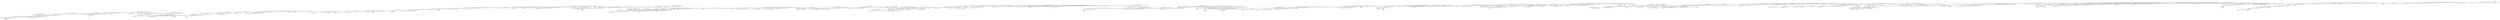 graph {2638 [label="diffusion", level=5];
1572 [label="mri", level=1];
1517 [label="medical imaging", level=1];
2635 [label="radiology", level=2];
2636 [label="pet", level=2];
841 [label="computer vision", level=1];
1571 [label="ultrasound", level=2];
1573 [label="medical physics", level=2];
1574 [label="magnetic resonance imaging", level=2];
1575 [label="computed tomography", level=3];
659 [label="machine learning", level=1];
1519 [label="robotics", level=1];
1524 [label="image processing", level=1];
1518 [label="computer graphics", level=1];
1529 [label="graph matching", level=5];
1530 [label="intelligent vehicles", level=4];
1542 [label="visual search", level=4];
1543 [label="shape analysis", level=5];
1522 [label="imaging", level=1];
1545 [label="retrieval", level=5];
1531 [label="image analysis", level=2];
1520 [label="face recognition", level=3];
1546 [label="3d reconstruction", level=4];
1547 [label="biomedical image analysis", level=3];
1564 [label="field robotics", level=5];
1549 [label="variational methods", level=5];
1521 [label="mobile robotics", level=3];
1523 [label="augmented reality", level=2];
1566 [label="action recognition", level=6];
1567 [label="graphics", level=3];
1550 [label="computational photography", level=3];
1532 [label="video surveillance", level=4];
1568 [label="video analysis", level=4];
1534 [label="object recognition", level=3];
1535 [label="image retrieval", level=4];
1525 [label="autonomous robotics", level=5];
1553 [label="robot vision", level=4];
1554 [label="object detection", level=4];
1555 [label="human vision", level=5];
1539 [label="biomedical image processing", level=5];
1570 [label="3d perception", level=6];
1558 [label="computational imaging", level=3];
1560 [label="tracking", level=3];
1561 [label="multimedia", level=2];
1562 [label="autonomous driving", level=6];
346 [label="bioinformatics", level=1];
838 [label="artificial intelligence", level=1];
842 [label="big data", level=1];
837 [label="data mining", level=1];
839 [label="audio signal processing", level=3];
844 [label="statistics", level=1];
840 [label="optimization", level=1];
847 [label="natural language processing", level=1];
947 [label="statistical modeling", level=3];
846 [label="algorithms", level=1];
843 [label="biomedical informatics", level=2];
845 [label="domain adaptation", level=6];
948 [label="computational intelligence", level=2];
848 [label="signal processing", level=1];
949 [label="activity recognition", level=3];
888 [label="computational neuroscience", level=1];
917 [label="applied statistics", level=2];
857 [label="information retrieval", level=1];
900 [label="biomedical signal processing", level=3];
918 [label="affective computing", level=2];
879 [label="fuzzy systems", level=4];
849 [label="classification", level=3];
950 [label="speaker recognition", level=4];
951 [label="neural computation", level=6];
953 [label="gesture recognition", level=5];
880 [label="digital signal processing", level=2];
919 [label="big data analytics", level=3];
862 [label="pattern recognition", level=1];
955 [label="neuroinformatics", level=3];
922 [label="multimedia information retrieval", level=5];
850 [label="text mining", level=2];
851 [label="intelligent transportation systems", level=2];
852 [label="its applications", level=6];
855 [label="speech", level=2];
956 [label="neural networks", level=2];
899 [label="bayesian inference", level=3];
856 [label="medical image analysis", level=2];
853 [label="indoor positioning", level=6];
889 [label="music information retrieval", level=3];
958 [label="bayesian nonparametrics", level=6];
959 [label="text analytics", level=6];
854 [label="data science", level=1];
884 [label="segmentation", level=3];
876 [label="recommender systems", level=2];
926 [label="causality", level=5];
890 [label="statistical signal processing", level=3];
927 [label="software development", level=4];
960 [label="topic modeling", level=4];
891 [label="speech processing", level=3];
858 [label="data visualization", level=2];
859 [label="anomaly detection", level=5];
860 [label="bayesian analysis", level=6];
892 [label="computational finance", level=4];
861 [label="deep learning", level=2];
931 [label="distributed optimization", level=5];
894 [label="medical image processing", level=2];
961 [label="data", level=6];
962 [label="digital image processing", level=5];
863 [label="nlp", level=2];
864 [label="high-dimensional data", level=5];
895 [label="probabilistic modeling", level=5];
964 [label="convex optimization", level=3];
874 [label="bayesian statistics", level=2];
865 [label="feature selection", level=5];
933 [label="variable selection", level=5];
870 [label="crowdsourcing", level=2];
898 [label="speech signal processing", level=5];
866 [label="bayesian networks", level=5];
867 [label="predictive modeling", level=5];
934 [label="bayesian methods", level=5];
868 [label="reinforcement learning", level=2];
966 [label="support vector machines", level=6];
967 [label="statistical relational learning", level=6];
969 [label="image segmentation", level=3];
935 [label="data analytics", level=2];
869 [label="intelligent systems", level=3];
905 [label="network analysis", level=3];
936 [label="computational statistics", level=3];
970 [label="ai", level=3];
906 [label="time series analysis", level=3];
937 [label="big data analysis", level=5];
907 [label="learning theory", level=3];
938 [label="statistical learning", level=3];
908 [label="biomedicine", level=5];
909 [label="numerical optimization", level=5];
911 [label="healthcare", level=2];
912 [label="multimedia retrieval", level=4];
940 [label="brain computer interface", level=3];
913 [label="graphical models", level=4];
872 [label="emotion recognition", level=5];
941 [label="multivariate analysis", level=6];
975 [label="statistical inference", level=4];
873 [label="transfer learning", level=5];
976 [label="statistical analysis", level=6];
875 [label="unsupervised learning", level=5];
877 [label="computational social science", level=2];
945 [label="data analysis", level=2];
916 [label="probabilistic graphical models", level=5];
977 [label="brain-machine interfaces", level=3];
903 [label="speech recognition", level=2];
326 [label="genomics", level=1];
658 [label="biostatistics", level=1];
661 [label="computational biology", level=1];
688 [label="computational genetics", level=5];
660 [label="proteomics", level=1];
700 [label="chemoinformatics", level=4];
672 [label="rna", level=3];
701 [label="functional genomics", level=3];
673 [label="translational medicine", level=5];
674 [label="rna structure", level=5];
662 [label="systems biology", level=1];
675 [label="evolutionary genomics", level=3];
681 [label="metagenomics", level=2];
677 [label="microbial genomics", level=3];
663 [label="software", level=5];
676 [label="precision medicine", level=3];
692 [label="computational genomics", level=5];
678 [label="gwas", level=4];
702 [label="cancer genomics", level=3];
664 [label="protein evolution", level=6];
693 [label="protein structure", level=3];
665 [label="genome evolution", level=3];
694 [label="molecular evolution", level=2];
695 [label="ngs", level=3];
704 [label="comparative genomics", level=2];
696 [label="human genomics", level=5];
705 [label="omics", level=6];
682 [label="next generation sequencing", level=3];
706 [label="protein-protein interactions", level=5];
666 [label="sequence analysis", level=5];
683 [label="molecular microbiology", level=3];
708 [label="cancer genetics", level=5];
667 [label="microarray", level=5];
710 [label="phylogenomics", level=3];
670 [label="statistical genetics", level=2];
712 [label="rna-seq", level=5];
713 [label="cheminformatics", level=3];
686 [label="plant genomics", level=5];
668 [label="protein structure prediction", level=5];
714 [label="statistical genomics", level=4];
687 [label="microbiome", level=2];
313 [label="genetics", level=1];
345 [label="evolution", level=1];
362 [label="human genetics", level=2];
347 [label="personalized medicine", level=3];
348 [label="rna biology", level=3];
349 [label="gene regulation", level=2];
354 [label="cytogenetics", level=4];
363 [label="epigenomics", level=3];
364 [label="quantitative genetics", level=3];
355 [label="disease", level=3];
365 [label="transcriptomics", level=2];
350 [label="clinical genetics", level=6];
356 [label="high-throughput sequencing", level=5];
357 [label="dna sequencing", level=5];
366 [label="medical genetics", level=4];
367 [label="copy number variation", level=6];
351 [label="alternative splicing", level=5];
352 [label="evolutionary genetics", level=2];
353 [label="translational research", level=4];
368 [label="polyploidy", level=5];
359 [label="sequencing", level=4];
369 [label="domestication", level=5];
372 [label="transposable elements", level=3];
371 [label="animal genetics", level=6];
361 [label="gene expression", level=2];
282 [label="molecular biology", level=1];
327 [label="neuroscience", level=1];
328 [label="plant biology", level=2];
336 [label="plant breeding", level=3];
329 [label="epigenetics", level=1];
330 [label="developmental biology", level=1];
337 [label="complex traits", level=5];
338 [label="sex determination", level=5];
331 [label="wheat", level=5];
339 [label="drosophila", level=3];
332 [label="c. elegans", level=3];
333 [label="yeast", level=3];
342 [label="plant molecular biology", level=3];
335 [label="breeding", level=5];
344 [label="plant development", level=6];
334 [label="animal breeding", level=3];
241 [label="microbiology", level=1];
315 [label="biochemistry", level=1];
314 [label="plant physiology", level=2];
316 [label="plant biotechnology", level=3];
317 [label="cancer biology", level=1];
320 [label="cellular", level=5];
318 [label="cell", level=2];
321 [label="cancer research", level=2];
322 [label="rnai", level=5];
319 [label="plant science", level=2];
325 [label="genetic engineering", level=5];
205 [label="immunology", level=1];
283 [label="microbial ecology", level=1];
284 [label="bacteria", level=5];
285 [label="enzymes", level=5];
295 [label="microbial pathogenesis", level=5];
296 [label="biofilms", level=3];
286 [label="probiotics", level=4];
297 [label="food safety", level=2];
300 [label="mycobacterium tuberculosis", level=5];
301 [label="host-pathogen interactions", level=3];
287 [label="mycology", level=2];
302 [label="antibiotic resistance", level=3];
288 [label="pathogenesis", level=5];
289 [label="antimicrobial resistance", level=4];
304 [label="biotechnology", level=1];
298 [label="host-microbe interactions", level=5];
290 [label="salmonella", level=6];
303 [label="bacteriophage", level=5];
308 [label="bacteriology", level=3];
309 [label="microbial physiology", level=5];
292 [label="bacterial pathogenesis", level=5];
310 [label="bacterial genetics", level=5];
311 [label="quorum sensing", level=5];
312 [label="microbial genetics", level=6];
293 [label="molecular genetics", level=2];
306 [label="microbiota", level=5];
294 [label="antibiotics", level=3];
192 [label="cancer", level=1];
245 [label="transplantation", level=3];
242 [label="infectious diseases", level=1];
243 [label="oncology", level=1];
255 [label="cancer immunotherapy", level=4];
260 [label="parasitology", level=2];
244 [label="allergy", level=3];
265 [label="vaccinology", level=5];
262 [label="immunotherapy", level=3];
254 [label="virology", level=1];
256 [label="cytokines", level=5];
257 [label="pathology", level=2];
266 [label="mucosal immunology", level=4];
247 [label="inflammation", level=1];
246 [label="nk cells", level=6];
274 [label="molecular virology", level=6];
269 [label="rheumatology", level=3];
253 [label="gastroenterology", level=3];
270 [label="autoimmunity", level=3];
275 [label="autoimmune diseases", level=5];
272 [label="infection", level=4];
249 [label="t cells", level=5];
250 [label="dermatology", level=3];
271 [label="vaccines", level=2];
279 [label="neutrophils", level=5];
263 [label="antibodies", level=5];
168 [label="stem cells", level=1];
217 [label="liver", level=5];
206 [label="breast cancer", level=2];
207 [label="microrna", level=2];
208 [label="dna repair", level=2];
218 [label="leukemia", level=4];
236 [label="biomarkers", level=2];
231 [label="animal models", level=5];
209 [label="melanoma", level=5];
210 [label="viruses", level=5];
232 [label="vascular biology", level=2];
211 [label="exosomes", level=3];
233 [label="metastasis", level=3];
212 [label="autophagy", level=2];
229 [label="hypoxia", level=4];
225 [label="mirna", level=3];
213 [label="cell migration", level=3];
226 [label="genome stability", level=5];
227 [label="drug development", level=3];
237 [label="apoptosis", level=3];
214 [label="mutation", level=6];
215 [label="lung", level=6];
216 [label="palliative care", level=3];
219 [label="therapy", level=5];
220 [label="drug resistance", level=4];
235 [label="angiogenesis", level=3];
222 [label="nuclear receptors", level=5];
240 [label="cell signaling", level=2];
146 [label="tissue engineering", level=1];
199 [label="disease modeling", level=6];
193 [label="cardiomyocytes", level=6];
194 [label="regeneration", level=3];
197 [label="reprogramming", level=6];
202 [label="tissue regeneration", level=6];
195 [label="heart", level=5];
204 [label="hematopoiesis", level=4];
133 [label="biomaterials", level=1];
186 [label="regenerative", level=6];
176 [label="wound healing", level=3];
187 [label="bioprinting", level=6];
177 [label="electrospinning", level=3];
182 [label="vascular", level=5];
188 [label="mechanotransduction", level=3];
174 [label="3d printing", level=2];
183 [label="bioreactors", level=5];
169 [label="stem cell engineering", level=5];
189 [label="organ-on-a-chip", level=6];
190 [label="cartilage", level=3];
179 [label="bone regeneration", level=5];
180 [label="cell therapy", level=4];
191 [label="stem cell therapy", level=5];
170 [label="biofabrication", level=5];
184 [label="3d bioprinting", level=5];
172 [label="plastic surgery", level=5];
185 [label="regenerative medicine", level=2];
108 [label="drug delivery", level=1];
147 [label="polymers", level=1];
154 [label="bioengineering", level=1];
155 [label="biocompatibility", level=5];
148 [label="controlled release", level=5];
149 [label="self-assembly", level=2];
156 [label="drug delivery systems", level=5];
150 [label="surface modification", level=3];
151 [label="immunoengineering", level=5];
152 [label="bioceramics", level=6];
163 [label="biomineralization", level=6];
160 [label="dental materials", level=5];
161 [label="gene delivery", level=3];
165 [label="extracellular matrix", level=4];
166 [label="hydrogels", level=3];
167 [label="nano", level=5];
153 [label="scaffold", level=5];
69 [label="nanotechnology", level=1];
134 [label="nanomedicine", level=1];
138 [label="cancer therapy", level=4];
135 [label="nanoparticles", level=1];
139 [label="pharmaceutics", level=3];
136 [label="targeting", level=6];
140 [label="liposomes", level=5];
145 [label="pharmaceutical sciences", level=5];
51 [label="materials science", level=1];
109 [label="mems", level=1];
110 [label="solar cells", level=1];
126 [label="electronics", level=2];
112 [label="semiconductors", level=1];
111 [label="graphene", level=1];
127 [label="carbon nanomaterials", level=5];
117 [label="advanced materials", level=5];
114 [label="surface chemistry", level=2];
128 [label="nanotubes", level=6];
115 [label="nanoscience", level=1];
123 [label="afm", level=4];
113 [label="biosensors", level=1];
129 [label="gas sensors", level=4];
118 [label="devices", level=3];
124 [label="colloidal chemistry", level=5];
130 [label="nanowires", level=3];
116 [label="process engineering", level=5];
122 [label="nanopore", level=4];
131 [label="bioimaging", level=5];
132 [label="materials engineering", level=3];
125 [label="nanomaterials synthesis", level=6];
28 [label="electrochemistry", level=1];
70 [label="physics", level=1];
71 [label="condensed matter physics", level=1];
72 [label="chemical engineering", level=1];
73 [label="metallurgy", level=2];
74 [label="microstructure", level=3];
76 [label="thin films", level=1];
75 [label="first-principles calculations", level=5];
85 [label="mechanical engineering", level=2];
86 [label="electrical engineering", level=2];
87 [label="solid state chemistry", level=3];
88 [label="polymer science", level=2];
89 [label="high pressure", level=4];
95 [label="engineering", level=1];
77 [label="physical metallurgy", level=4];
78 [label="nanostructured materials", level=6];
102 [label="phase transformation", level=5];
90 [label="applied physics", level=3];
97 [label="chemistry", level=1];
79 [label="failure analysis", level=6];
103 [label="electron microscopy", level=2];
96 [label="ceramics", level=2];
91 [label="characterization", level=3];
98 [label="optical spectroscopy", level=5];
105 [label="materials processing", level=6];
106 [label="computer simulation", level=3];
100 [label="materials characterization", level=3];
101 [label="transmission electron microscopy", level=6];
107 [label="metals", level=6];
83 [label="nuclear engineering", level=5];
84 [label="solid state physics", level=2];
12 [label="catalysis", level=1];
62 [label="electrocatalysis", level=2];
52 [label="corrosion", level=2];
53 [label="energy storage", level=1];
63 [label="energy materials", level=3];
58 [label="electrodeposition", level=5];
55 [label="fuel cells", level=1];
54 [label="nanomaterials", level=1];
56 [label="electrocatalyst", level=5];
64 [label="solid oxide fuel cells", level=5];
57 [label="conducting polymers", level=3];
59 [label="photoelectrochemistry", level=3];
66 [label="chemical sensors", level=5];
67 [label="bioelectrochemistry", level=5];
2 [label="energy", level=1];
43 [label="zeolites", level=3];
29 [label="organic chemistry", level=1];
30 [label="inorganic chemistry", level=1];
31 [label="organometallics", level=3];
44 [label="ionic liquids", level=3];
32 [label="green chemistry", level=3];
33 [label="surface science", level=2];
34 [label="porous materials", level=3];
39 [label="asymmetric synthesis", level=5];
47 [label="materials synthesis", level=6];
40 [label="adsorption", level=2];
35 [label="mofs", level=5];
36 [label="organometallic chemistry", level=3];
48 [label="biomass conversion", level=5];
45 [label="metal-organic frameworks", level=3];
50 [label="co2 reduction", level=6];
41 [label="dft", level=3];
42 [label="reaction engineering", level=5];
1 [label="sustainability", level=1];
13 [label="combustion", level=1];
16 [label="co2 capture", level=4];
19 [label="gas", level=5];
17 [label="hvac", level=4];
25 [label="environment", level=1];
14 [label="coal", level=4];
26 [label="climate policy", level=5];
20 [label="lca", level=5];
21 [label="power", level=3];
23 [label="renewables", level=5];
22 [label="fuels", level=4];
24 [label="buildings", level=5];
4 [label="life cycle assessment", level=3];
7 [label="corporate social responsibility", level=2];
3 [label="values", level=6];
5 [label="resilience", level=2];
11 [label="csr", level=4];
10 [label="green building", level=5];
6 [label="environmental management", level=3];
373 [label="development", level=1];
374 [label="ecology", level=1];
388 [label="speciation", level=2];
375 [label="systematics", level=2];
377 [label="palaeontology", level=2];
376 [label="sexual selection", level=2];
395 [label="paleobotany", level=6];
382 [label="phylogenetics", level=1];
378 [label="theoretical biology", level=3];
390 [label="animal behavior", level=2];
384 [label="population genetics", level=1];
379 [label="symbiosis", level=2];
389 [label="behavior", level=2];
392 [label="phylogeny", level=3];
380 [label="insects", level=5];
381 [label="cooperation", level=2];
383 [label="fungi", level=3];
396 [label="phenotypic plasticity", level=5];
385 [label="plant systematics", level=5];
386 [label="host-parasite interactions", level=5];
387 [label="coevolution", level=5];
397 [label="political economy", level=1];
398 [label="ict4d", level=3];
403 [label="trade", level=3];
399 [label="labor", level=2];
400 [label="africa", level=3];
401 [label="growth", level=3];
402 [label="training", level=4];
404 [label="peacebuilding", level=4];
405 [label="comparative politics", level=1];
406 [label="development economics", level=1];
414 [label="economic development", level=2];
412 [label="institutions", level=3];
407 [label="neoliberalism", level=5];
408 [label="political ecology", level=2];
410 [label="corruption", level=4];
413 [label="public choice", level=6];
415 [label="political science", level=1];
422 [label="chinese politics", level=5];
416 [label="legislative politics", level=6];
417 [label="european politics", level=3];
423 [label="european union", level=3];
425 [label="political institutions", level=4];
426 [label="latin america", level=2];
418 [label="democratization", level=3];
427 [label="african politics", level=5];
428 [label="political methodology", level=3];
429 [label="comparative political economy", level=3];
430 [label="international relations", level=1];
432 [label="methodology", level=3];
431 [label="public policy", level=1];
434 [label="interest groups", level=4];
436 [label="british politics", level=6];
437 [label="terrorism", level=3];
438 [label="us foreign policy", level=6];
440 [label="human rights", level=1];
439 [label="strategic studies", level=6];
448 [label="international organizations", level=4];
447 [label="conflict", level=2];
460 [label="japan", level=6];
449 [label="security studies", level=5];
441 [label="conflict processes", level=6];
450 [label="international conflict", level=5];
442 [label="nuclear weapons", level=5];
451 [label="civil war", level=3];
457 [label="european integration", level=5];
443 [label="foreign policy analysis", level=6];
444 [label="war", level=4];
464 [label="foreign aid", level=4];
454 [label="china", level=2];
452 [label="foreign policy", level=4];
446 [label="international security", level=3];
458 [label="critical security studies", level=6];
453 [label="global governance", level=4];
459 [label="conflict resolution", level=5];
456 [label="international political economy", level=2];
465 [label="political violence", level=3];
618 [label="astrophysics", level=1];
617 [label="optics", level=1];
619 [label="mathematics", level=1];
620 [label="condensed matter theory", level=2];
621 [label="condensed matter", level=2];
1147 [label="cosmology", level=1];
1150 [label="black holes", level=3];
1144 [label="astronomy", level=2];
1155 [label="gravitational waves", level=3];
1145 [label="galaxies", level=6];
1146 [label="plasma physics", level=2];
1151 [label="astronomical instrumentation", level=5];
1148 [label="star formation", level=3];
1156 [label="space science", level=6];
1149 [label="radio astronomy", level=5];
1152 [label="neutron stars", level=3];
3681 [label="general relativity", level=2];
3662 [label="particle physics", level=2];
3669 [label="dark matter", level=3];
3663 [label="modified gravity", level=6];
3682 [label="dark energy", level=6];
3670 [label="galaxy formation", level=4];
3676 [label="gravitational lensing", level=5];
3671 [label="relativity", level=5];
3664 [label="gravity", level=3];
3683 [label="galaxy evolution", level=5];
3672 [label="astroparticle physics", level=3];
3667 [label="gravitation", level=3];
467 [label="psychology", level=1];
468 [label="electrophysiology", level=2];
469 [label="ophthalmology", level=2];
470 [label="cognition", level=1];
504 [label="neuroplasticity", level=5];
471 [label="addiction", level=1];
473 [label="stress", level=1];
505 [label="sleep", level=2];
519 [label="plasticity", level=2];
472 [label="psychiatry", level=1];
474 [label="biomedical engineering", level=1];
475 [label="motor control", level=2];
506 [label="autism", level=1];
507 [label="alzheimer s disease", level=2];
508 [label="spinal cord injury", level=3];
476 [label="neuroimaging", level=1];
488 [label="fmri", level=1];
489 [label="neurology", level=1];
526 [label="neuropsychopharmacology", level=5];
493 [label="pharmacology", level=1];
477 [label="neurotoxicology", level=6];
496 [label="hearing", level=3];
538 [label="synaptic plasticity", level=4];
478 [label="pain", level=2];
479 [label="psychopharmacology", level=3];
480 [label="ion channels", level=2];
481 [label="neurodegeneration", level=1];
527 [label="neural circuits", level=4];
482 [label="anesthesiology", level=3];
500 [label="neurosurgery", level=2];
483 [label="neurogenetics", level=3];
511 [label="neurodevelopment", level=5];
484 [label="circadian biology", level=6];
485 [label="vision", level=1];
539 [label="cerebellum", level=5];
540 [label="neuroinflammation", level=4];
499 [label="als", level=5];
486 [label="brain stimulation", level=3];
487 [label="visual science", level=5];
529 [label="gene therapy", level=2];
512 [label="anatomy", level=3];
490 [label="behavioral pharmacology", level=4];
491 [label="astrocytes", level=6];
513 [label="neuroengineering", level=3];
521 [label="epilepsy", level=2];
542 [label="neuroendocrinology", level=3];
492 [label="alzheimer s", level=6];
514 [label="bioelectronics", level=3];
544 [label="oxytocin", level=6];
515 [label="neurodegenerative diseases", level=2];
545 [label="connectomics", level=4];
532 [label="parkinson s disease", level=2];
548 [label="alzheimer disease", level=6];
517 [label="neuroimmunology", level=3];
494 [label="neurogenesis", level=4];
495 [label="neurophysiology", level=2];
533 [label="physiology", level=1];
497 [label="audiology", level=5];
520 [label="optogenetics", level=3];
534 [label="neuroethology", level=3];
549 [label="neurotechnology", level=6];
498 [label="dopamine", level=3];
535 [label="neuroanatomy", level=5];
536 [label="olfaction", level=4];
522 [label="neuropharmacology", level=4];
523 [label="psychiatric disorders", level=5];
501 [label="neurodevelopmental disorders", level=5];
552 [label="traumatic brain injury", level=3];
502 [label="neuropathology", level=5];
503 [label="brain", level=3];
553 [label="basal ganglia", level=5];
531 [label="myelin", level=6];
525 [label="neurobiology", level=1];
554 [label="brain imaging", level=3];
555 [label="education", level=1];
556 [label="cognitive neuroscience", level=1];
557 [label="human development", level=5];
558 [label="forensic psychology", level=4];
559 [label="technology", level=1];
562 [label="gender", level=1];
560 [label="educational technology", level=1];
561 [label="sociology", level=1];
573 [label="ict", level=3];
570 [label="labour market", level=5];
574 [label="international education", level=5];
563 [label="child development", level=2];
571 [label="social justice", level=3];
564 [label="policy", level=1];
565 [label="pedagogy", level=3];
568 [label="bilingual education", level=5];
572 [label="research", level=4];
566 [label="adult education", level=5];
577 [label="innovation", level=1];
578 [label="food science", level=2];
580 [label="science", level=1];
579 [label="history of science", level=3];
582 [label="membrane science", level=6];
583 [label="creativity", level=2];
584 [label="intellectual property", level=2];
585 [label="design", level=1];
586 [label="strategy", level=1];
602 [label="foresight", level=6];
594 [label="knowledge management", level=2];
595 [label="knowledge", level=5];
589 [label="entrepreneurship", level=1];
587 [label="technology management", level=3];
603 [label="technology transfer", level=5];
604 [label="new product development", level=4];
588 [label="productivity", level=2];
605 [label="alliances", level=4];
591 [label="economic geography", level=2];
590 [label="regional economic development", level=6];
597 [label="collaboration", level=3];
611 [label="technology strategy", level=6];
598 [label="business models", level=4];
593 [label="science policy", level=5];
608 [label="evolutionary economics", level=5];
599 [label="competition", level=5];
612 [label="industrial dynamics", level=5];
613 [label="design thinking", level=5];
616 [label="problem solving", level=5];
3012 [label="biophysics", level=1];
3013 [label="cell biology", level=1];
3011 [label="structural biology", level=1];
3016 [label="protein science", level=5];
3018 [label="protein chemistry", level=3];
3014 [label="ubiquitin", level=4];
3015 [label="glycobiology", level=3];
3019 [label="enzymology", level=2];
3161 [label="physical chemistry", level=1];
3177 [label="statistical mechanics", level=1];
3169 [label="dna", level=5];
3158 [label="proteins", level=2];
3159 [label="soft matter", level=1];
3160 [label="protein folding", level=2];
3171 [label="polymer physics", level=2];
3162 [label="magnetic resonance", level=6];
3163 [label="molecular dynamics", level=1];
3170 [label="saxs", level=5];
3185 [label="fluorescence", level=4];
3174 [label="fluorescence microscopy", level=5];
3164 [label="protein dynamics", level=5];
3175 [label="nuclear magnetic resonance", level=4];
3181 [label="soft condensed matter", level=3];
3186 [label="molecular dynamics simulation", level=5];
3179 [label="molecular motors", level=6];
3187 [label="soft matter physics", level=3];
3166 [label="photobiology", level=5];
3178 [label="cell mechanics", level=3];
3167 [label="atomic force microscopy", level=4];
4162 [label="photochemistry", level=2];
4156 [label="computational chemistry", level=1];
4163 [label="astrochemistry", level=4];
4160 [label="chemical physics", level=2];
4157 [label="molecular spectroscopy", level=6];
4158 [label="ultrafast spectroscopy", level=2];
4159 [label="spectroscopy", level=1];
5627 [label="photophysics", level=4];
1007 [label="cognitive science", level=1];
1005 [label="logic", level=1];
1019 [label="multi-agent systems", level=2];
1006 [label="computer science", level=1];
1009 [label="human-computer interaction", level=1];
1027 [label="developmental robotics", level=5];
1028 [label="procedural content generation", level=5];
1044 [label="rough sets", level=5];
1045 [label="soft computing", level=3];
1029 [label="optimisation", level=3];
1008 [label="expert systems", level=5];
1030 [label="evolutionary computation", level=2];
1010 [label="semantic web", level=1];
1011 [label="constraint programming", level=3];
1031 [label="relational learning", level=5];
1057 [label="planning", level=2];
1012 [label="natural language", level=6];
1058 [label="evolutionary algorithms", level=3];
1013 [label="intelligent tutoring systems", level=3];
1059 [label="nonmonotonic reasoning", level=6];
1014 [label="automated planning", level=6];
1061 [label="games", level=2];
1015 [label="knowledge representation", level=2];
1048 [label="knowledge engineering", level=4];
1034 [label="genetic algorithms", level=3];
1016 [label="swarm intelligence", level=3];
1062 [label="fuzzy logic", level=3];
1020 [label="game design", level=4];
1035 [label="heuristic search", level=5];
1063 [label="intelligent agents", level=6];
1064 [label="logic programming", level=3];
1036 [label="evolutionary robotics", level=5];
1037 [label="agents", level=5];
1017 [label="constraint satisfaction", level=6];
1018 [label="cognitive robotics", level=3];
1050 [label="cognitive systems", level=4];
1038 [label="video games", level=4];
1051 [label="intelligent robotics", level=5];
1066 [label="cognitive modeling", level=3];
1052 [label="computational social choice", level=5];
1067 [label="artificial neural networks", level=5];
1068 [label="information fusion", level=4];
1053 [label="argumentation", level=4];
1039 [label="probabilistic inference", level=5];
1069 [label="computer games", level=6];
1054 [label="answer set programming", level=5];
1021 [label="collective intelligence", level=5];
1041 [label="genetic programming", level=4];
1042 [label="natural language understanding", level=5];
1022 [label="automated reasoning", level=3];
1043 [label="artificial life", level=3];
1024 [label="ambient intelligence", level=3];
1070 [label="computational creativity", level=5];
1025 [label="probabilistic programming", level=5];
1071 [label="machine vision", level=3];
1683 [label="philosophy of mind", level=1];
1682 [label="psycholinguistics", level=1];
1686 [label="embodied cognition", level=4];
1684 [label="categorization", level=5];
1687 [label="computational modeling", level=2];
1685 [label="language production", level=5];
1849 [label="metaphysics", level=1];
1850 [label="philosophy of psychology", level=5];
1851 [label="kant", level=6];
1854 [label="philosophy of action", level=5];
1852 [label="free will", level=5];
1855 [label="philosophy of cognitive science", level=6];
1856 [label="philosophy", level=1];
1859 [label="ancient philosophy", level=5];
1860 [label="epistemology", level=2];
1858 [label="philosophy of science", level=2];
1857 [label="philosophy of language", level=2];
1862 [label="philosophical logic", level=4];
1861 [label="philosophy of religion", level=3];
1866 [label="literature", level=2];
1864 [label="ethics", level=1];
1867 [label="phenomenology", level=3];
1865 [label="theology", level=5];
1869 [label="history of philosophy", level=5];
1868 [label="aesthetics", level=3];
3156 [label="creative writing", level=5];
3154 [label="literary theory", level=4];
3157 [label="modernism", level=5];
5689 [label="poetry", level=6];
622 [label="photonics", level=1];
623 [label="biophotonics", level=2];
626 [label="lasers", level=2];
628 [label="microscopy", level=2];
630 [label="optical tweezers", level=5];
631 [label="adaptive optics", level=5];
632 [label="holography", level=4];
633 [label="plasmonics", level=1];
634 [label="optoelectronics", level=1];
640 [label="optical sensors", level=5];
635 [label="optical communications", level=2];
636 [label="nonlinear fiber optics", level=6];
637 [label="magneto-optics", level=5];
641 [label="fiber optics", level=3];
638 [label="optical materials", level=5];
639 [label="semiconductor lasers", level=5];
642 [label="eels", level=3];
644 [label="nanophotonics", level=1];
643 [label="metamaterials", level=1];
646 [label="nano-optics", level=4];
648 [label="nanofabrication", level=2];
652 [label="sensing", level=3];
650 [label="sers", level=4];
651 [label="biosensing", level=3];
654 [label="stem", level=3];
655 [label="tem", level=3];
656 [label="sem", level=6];
1087 [label="environmental microbiology", level=2];
1085 [label="biogeochemistry", level=1];
1086 [label="microbial diversity", level=5];
1088 [label="archaea", level=5];
1090 [label="soil microbiology", level=5];
1089 [label="biological oceanography", level=4];
1094 [label="microbial evolution", level=4];
1095 [label="biodegradation", level=5];
1091 [label="nitrogen cycling", level=3];
1098 [label="marine microbiology", level=6];
1092 [label="microbial interactions", level=5];
1097 [label="soil biology", level=6];
1100 [label="gut microbiota", level=6];
3742 [label="bioremediation", level=3];
3743 [label="phytoremediation", level=6];
2376 [label="biomechanics", level=1];
2377 [label="control", level=1];
2375 [label="slam", level=3];
2420 [label="motion planning", level=3];
2421 [label="exoskeletons", level=4];
2384 [label="haptics", level=2];
2378 [label="grasping", level=5];
2379 [label="nonlinear control", level=2];
2407 [label="robust control", level=3];
2408 [label="medical robotics", level=3];
2380 [label="humanoids", level=6];
2423 [label="unmanned aerial vehicles", level=6];
2409 [label="autonomous vehicles", level=3];
2381 [label="auv", level=6];
2395 [label="manipulation", level=4];
2424 [label="control systems", level=2];
2425 [label="biorobotics", level=5];
2382 [label="navigation", level=2];
2418 [label="human-robot interaction", level=3];
2383 [label="uav", level=3];
2389 [label="control theory", level=1];
2397 [label="prosthetics", level=4];
2427 [label="automatic control", level=3];
2411 [label="biomimetics", level=3];
2399 [label="teleoperation", level=4];
2412 [label="rehabilitation robotics", level=4];
2400 [label="autonomous systems", level=4];
2428 [label="motion control", level=6];
2401 [label="hri", level=5];
2429 [label="multibody dynamics", level=5];
2385 [label="control engineering", level=4];
2386 [label="quadrotors", level=6];
2387 [label="marine robotics", level=6];
2414 [label="bio-inspired robotics", level=5];
2431 [label="soft robotics", level=5];
2415 [label="data fusion", level=4];
2417 [label="robot learning", level=5];
2402 [label="sensor fusion", level=4];
2403 [label="multi-robot systems", level=5];
2432 [label="intelligent control", level=5];
2404 [label="mechatronics", level=2];
2433 [label="path planning", level=3];
2390 [label="localization", level=3];
2405 [label="kinematics", level=4];
2434 [label="state estimation", level=5];
2406 [label="distributed control", level=3];
2393 [label="automation", level=2];
2437 [label="cybernetics", level=6];
2394 [label="visual servoing", level=5];
2510 [label="mechanobiology", level=2];
2521 [label="bone", level=3];
2523 [label="spine", level=5];
2524 [label="tendon", level=5];
2499 [label="computational mechanics", level=1];
2500 [label="rehabilitation engineering", level=5];
2504 [label="rehabilitation", level=2];
2505 [label="sports science", level=2];
2512 [label="injury", level=4];
2513 [label="balance", level=4];
2501 [label="ergonomics", level=2];
2502 [label="orthopedics", level=5];
2525 [label="gait", level=4];
2535 [label="postural control", level=6];
2503 [label="sports biomechanics", level=6];
2508 [label="orthopaedics", level=2];
2537 [label="neuromechanics", level=5];
2522 [label="functional morphology", level=3];
2506 [label="locomotion", level=3];
2527 [label="finite element analysis", level=2];
2507 [label="running", level=6];
2528 [label="muscle physiology", level=5];
2529 [label="injury prevention", level=4];
2539 [label="kinesiology", level=6];
2511 [label="knee", level=5];
2509 [label="electromyography", level=5];
2532 [label="muscle", level=4];
2533 [label="osteoarthritis", level=3];
2520 [label="sports medicine", level=3];
1690 [label="linguistics", level=1];
1689 [label="second language acquisition", level=2];
1691 [label="bilingualism", level=2];
1693 [label="neurolinguistics", level=4];
1692 [label="language acquisition", level=3];
2207 [label="syntax", level=2];
2205 [label="sociolinguistics", level=2];
2206 [label="phonology", level=2];
2213 [label="spanish", level=5];
2208 [label="translation", level=3];
2209 [label="language documentation", level=4];
2211 [label="lexicography", level=4];
3598 [label="morphology", level=2];
3601 [label="sentence processing", level=6];
3599 [label="semantics", level=2];
3603 [label="typology", level=5];
1591 [label="cloud computing", level=1];
1592 [label="analytics", level=2];
1593 [label="hadoop", level=6];
1594 [label="distributed systems", level=1];
1619 [label="data center networks", level=6];
1595 [label="cloud storage", level=6];
1596 [label="hpc", level=3];
1620 [label="virtualization", level=2];
1597 [label="grid", level=5];
1613 [label="autonomic computing", level=4];
1604 [label="distributed computing", level=1];
1598 [label="internet of things", level=1];
1614 [label="web services", level=3];
1607 [label="iot", level=2];
1599 [label="soa", level=5];
1621 [label="mapreduce", level=5];
1600 [label="scientific workflows", level=5];
1601 [label="workflows", level=5];
1622 [label="grid computing", level=3];
1602 [label="data centers", level=5];
1605 [label="sdn", level=3];
1617 [label="service computing", level=3];
1623 [label="networks", level=1];
1624 [label="computer networks", level=1];
1627 [label="p2p", level=5];
1635 [label="multimedia systems", level=4];
1625 [label="performance", level=3];
1626 [label="middleware", level=3];
1628 [label="fault tolerance", level=3];
1629 [label="operating systems", level=2];
1631 [label="peer-to-peer", level=6];
1632 [label="performance modeling", level=6];
1633 [label="distributed algorithms", level=4];
1634 [label="dependability", level=3];
1637 [label="security", level=1];
1636 [label="protocols", level=6];
1640 [label="system security", level=3];
1638 [label="complex systems", level=1];
1639 [label="systems", level=1];
1643 [label="telecommunications", level=3];
1641 [label="wireless", level=2];
1644 [label="quality of service", level=4];
1642 [label="qos", level=5];
2494 [label="privacy", level=1];
2489 [label="cryptography", level=1];
2490 [label="malware", level=5];
2498 [label="identity management", level=6];
2491 [label="information forensics", level=5];
2492 [label="access control", level=5];
2496 [label="authentication", level=5];
5341 [label="surveillance", level=5];
5336 [label="trust", level=2];
5334 [label="online social networks", level=3];
5335 [label="usable security", level=5];
5337 [label="anonymity", level=5];
5338 [label="data protection", level=5];
5339 [label="data security", level=6];
5340 [label="applied cryptography", level=4];
1206 [label="labor economics", level=1];
1205 [label="environmental economics", level=1];
1207 [label="institutional economics", level=5];
1209 [label="microfinance", level=6];
2252 [label="applied econometrics", level=2];
2243 [label="economics of education", level=2];
2244 [label="economic demography", level=5];
2246 [label="macroeconomics", level=1];
2253 [label="economics of crime", level=6];
2245 [label="health economics", level=1];
2248 [label="public finance", level=2];
2247 [label="microeconometrics", level=5];
2249 [label="public economics", level=2];
2250 [label="personnel economics", level=4];
2254 [label="family economics", level=5];
5873 [label="econometric theory", level=6];
715 [label="survival analysis", level=3];
716 [label="epidemiology", level=1];
717 [label="clinical trials", level=2];
720 [label="longitudinal data", level=5];
722 [label="causal inference", level=3];
718 [label="meta-analysis", level=3];
721 [label="clinical research", level=5];
719 [label="missing data", level=4];
1249 [label="sensors", level=1];
1241 [label="energy harvesting", level=2];
1243 [label="microfluidics", level=1];
1242 [label="nems", level=2];
1251 [label="nanomanufacturing", level=5];
1244 [label="microsystems", level=3];
1254 [label="micro", level=3];
1245 [label="moems", level=6];
1246 [label="microfabrication", level=3];
1247 [label="biomedical devices", level=5];
1252 [label="transducers", level=5];
5011 [label="wearables", level=6];
5010 [label="actuators", level=3];
5009 [label="instrumentation", level=2];
4212 [label="inverse problems", level=2];
4211 [label="signal", level=2];
4219 [label="multimedia security", level=6];
4220 [label="video compression", level=4];
4221 [label="data hiding", level=5];
4216 [label="watermarking", level=5];
4217 [label="feature extraction", level=5];
4209 [label="video coding", level=3];
4208 [label="image quality assessment", level=6];
4226 [label="color", level=5];
4227 [label="biomedical imaging", level=2];
4210 [label="video", level=5];
5406 [label="uncertainty quantification", level=2];
5405 [label="tomography", level=4];
726 [label="conservation biology", level=1];
727 [label="climate change", level=1];
728 [label="biology", level=1];
741 [label="phycology", level=5];
760 [label="ecophysiology", level=2];
729 [label="evolutionary biology", level=1];
761 [label="life history", level=4];
752 [label="botany", level=2];
730 [label="ecotoxicology", level=2];
731 [label="mutualism", level=4];
756 [label="invasive species", level=2];
732 [label="entomology", level=1];
771 [label="global change biology", level=3];
772 [label="behaviour", level=2];
742 [label="marine biology", level=2];
737 [label="fisheries", level=2];
733 [label="conservation", level=1];
773 [label="population biology", level=3];
775 [label="plant-animal interactions", level=3];
747 [label="pollination", level=3];
743 [label="dispersal", level=5];
744 [label="environmental science", level=1];
777 [label="extinction", level=4];
778 [label="fish", level=3];
734 [label="natural resource management", level=3];
745 [label="food webs", level=3];
763 [label="ants", level=5];
764 [label="social insects", level=3];
735 [label="zoology", level=2];
736 [label="bats", level=5];
779 [label="biodiversity conservation", level=5];
749 [label="limnology", level=2];
750 [label="conservation science", level=5];
738 [label="invasion biology", level=3];
739 [label="biodiversity", level=1];
766 [label="plant", level=3];
740 [label="birds", level=4];
751 [label="wildlife", level=4];
781 [label="global change", level=2];
753 [label="ecosystems", level=3];
768 [label="biogeography", level=1];
769 [label="herbivory", level=6];
782 [label="agroecology", level=3];
754 [label="ornithology", level=2];
783 [label="parasites", level=5];
757 [label="physiological ecology", level=3];
784 [label="corals", level=5];
758 [label="ethology", level=3];
785 [label="population dynamics", level=3];
786 [label="tropical forest ecology", level=6];
787 [label="community ecology", level=1];
788 [label="landscape ecology", level=2];
813 [label="marine mammals", level=3];
824 [label="wildlife management", level=3];
789 [label="evolutionary ecology", level=1];
790 [label="movement ecology", level=3];
814 [label="pollination biology", level=5];
821 [label="restoration ecology", level=3];
791 [label="disease ecology", level=2];
795 [label="primatology", level=3];
799 [label="marine ecology", level=1];
815 [label="biological invasions", level=4];
792 [label="tropical ecology", level=3];
793 [label="freshwater ecology", level=3];
794 [label="landscape genetics", level=3];
806 [label="ecological modelling", level=3];
808 [label="conservation planning", level=5];
816 [label="amphibians", level=5];
809 [label="mammals", level=5];
819 [label="population ecology", level=2];
796 [label="mammalogy", level=3];
797 [label="wildlife ecology", level=3];
798 [label="plant ecology", level=2];
818 [label="citizen science", level=4];
802 [label="herpetology", level=2];
811 [label="invasion ecology", level=5];
825 [label="spatial ecology", level=2];
820 [label="fisheries science", level=5];
822 [label="wildlife biology", level=6];
812 [label="avian ecology", level=5];
823 [label="quantitative ecology", level=4];
826 [label="cardiology", level=2];
827 [label="echocardiography", level=5];
831 [label="arrhythmia", level=4];
828 [label="cardiac electrophysiology", level=3];
830 [label="internal medicine", level=2];
833 [label="cardiovascular imaging", level=5];
829 [label="interventional cardiology", level=5];
834 [label="cardiac imaging", level=6];
832 [label="heart failure", level=3];
1667 [label="network management", level=3];
1656 [label="wireless networks", level=1];
1662 [label="performance evaluation", level=3];
1661 [label="software defined networking", level=3];
1657 [label="flamingo project", level=5];
1659 [label="network security", level=1];
1666 [label="routing", level=4];
1660 [label="internet measurement", level=4];
978 [label="knowledge discovery", level=3];
993 [label="social media mining", level=5];
985 [label="health informatics", level=2];
1001 [label="medical informatics", level=2];
989 [label="decision support systems", level=3];
979 [label="databases", level=1];
981 [label="social networks", level=1];
980 [label="pattern mining", level=6];
994 [label="clustering", level=3];
982 [label="social media analysis", level=4];
983 [label="social network analysis", level=2];
984 [label="data privacy", level=5];
991 [label="data warehousing", level=5];
1003 [label="predictive analytics", level=5];
986 [label="business analytics", level=3];
998 [label="business intelligence", level=2];
987 [label="data streams", level=5];
999 [label="database systems", level=3];
1000 [label="web mining", level=3];
988 [label="graph mining", level=4];
1073 [label="automata theory", level=3];
1077 [label="category theory", level=3];
1078 [label="philosophy of mathematics", level=4];
1075 [label="automata", level=5];
1081 [label="formal languages", level=5];
3191 [label="structural bioinformatics", level=4];
3190 [label="regulatory genomics", level=5];
3193 [label="transcriptional regulation", level=3];
3192 [label="biological networks", level=5];
2256 [label="labour economics", level=2];
2255 [label="education policy", level=2];
4259 [label="applied microeconometrics", level=4];
1101 [label="carbon", level=2];
1102 [label="soil science", level=2];
1112 [label="nutrient cycling", level=5];
1107 [label="wetlands", level=3];
1106 [label="oceanography", level=1];
1114 [label="geomicrobiology", level=3];
1115 [label="mercury", level=5];
1108 [label="nitrogen", level=5];
1103 [label="stream ecology", level=5];
1104 [label="organic geochemistry", level=3];
1109 [label="ecosystem ecology", level=2];
1110 [label="ecosystem modeling", level=4];
1116 [label="stable isotopes", level=3];
1118 [label="soil ecology", level=3];
1083 [label="arabidopsis", level=5];
1084 [label="plant biochemistry", level=4];
1119 [label="copyright", level=2];
1125 [label="cyberlaw", level=5];
1120 [label="copyright law", level=6];
1121 [label="internet law", level=5];
1122 [label="patents", level=4];
1126 [label="open access", level=2];
1127 [label="trademark", level=5];
1128 [label="library", level=2];
1132 [label="open science", level=6];
1129 [label="scholarly communication", level=2];
1134 [label="information science", level=2];
1135 [label="information literacy", level=2];
1136 [label="archives", level=4];
1139 [label="librarianship", level=3];
1140 [label="bibliometrics", level=2];
1142 [label="library science", level=3];
1141 [label="information behavior", level=5];
2814 [label="identity", level=1];
2804 [label="social movements", level=1];
2832 [label="childhood", level=5];
2809 [label="race", level=1];
2816 [label="politics", level=1];
2807 [label="migration", level=1];
2805 [label="work", level=2];
2822 [label="sexual violence", level=5];
2806 [label="body", level=6];
2808 [label="feminism", level=3];
2826 [label="family", level=2];
2810 [label="inequality", level=1];
2813 [label="youth", level=2];
2829 [label="sexuality", level=2];
2842 [label="medical sociology", level=3];
2824 [label="sport", level=2];
2820 [label="diversity", level=2];
2825 [label="feminist theory", level=4];
2811 [label="sexual orientation", level=6];
2812 [label="islam", level=3];
2833 [label="intersectionality", level=5];
2815 [label="qualitative methods", level=4];
2835 [label="india", level=4];
2803 [label="consumption", level=4];
2836 [label="careers", level=4];
2837 [label="international development", level=3];
2817 [label="qualitative research", level=3];
2830 [label="labour", level=5];
2819 [label="queer theory", level=3];
2838 [label="family demography", level=6];
2843 [label="masculinity", level=4];
2831 [label="popular culture", level=3];
2821 [label="culture", level=1];
2840 [label="class", level=6];
2818 [label="globalization", level=2];
2844 [label="women", level=4];
4741 [label="narrative", level=5];
4742 [label="self", level=3];
4743 [label="storytelling", level=6];
1157 [label="exoplanets", level=3];
1159 [label="planetary atmospheres", level=5];
1160 [label="brown dwarfs", level=6];
1871 [label="political philosophy", level=2];
1870 [label="bioethics", level=2];
1872 [label="moral psychology", level=3];
1874 [label="applied ethics", level=5];
1873 [label="comparative philosophy", level=5];
3591 [label="legal philosophy", level=6];
3588 [label="social", level=2];
3584 [label="philosophy of law", level=4];
3585 [label="political theory", level=2];
3589 [label="moral philosophy", level=4];
3586 [label="feminist philosophy", level=5];
1162 [label="cornea", level=6];
1163 [label="glaucoma", level=4];
1165 [label="vision science", level=3];
1164 [label="retina", level=3];
4909 [label="continental philosophy", level=5];
1264 [label="hydrology", level=1];
1276 [label="forest ecology", level=2];
1265 [label="climate variability", level=3];
1268 [label="air pollution", level=2];
1289 [label="coral reefs", level=2];
1266 [label="crop modeling", level=5];
1267 [label="agriculture", level=1];
1269 [label="plant ecophysiology", level=3];
1277 [label="sea level", level=5];
1278 [label="earth system science", level=5];
1285 [label="arctic", level=3];
1279 [label="greenhouse gases", level=5];
1270 [label="climate impacts", level=6];
1280 [label="mitigation", level=5];
1296 [label="drought", level=3];
1281 [label="food security", level=3];
1283 [label="environmental justice", level=4];
1297 [label="ocean acidification", level=3];
1271 [label="biogeochemical cycles", level=5];
1299 [label="extreme events", level=6];
1291 [label="carbon cycle", level=2];
1286 [label="land use change", level=4];
1272 [label="phenology", level=4];
1292 [label="climate modeling", level=3];
1274 [label="sustainable development", level=2];
1284 [label="climate dynamics", level=3];
1301 [label="permafrost", level=5];
1288 [label="adaptation", level=2];
1302 [label="remote sensing", level=1];
1303 [label="water resources management", level=3];
1305 [label="geomorphology", level=1];
1312 [label="sediment transport", level=2];
1304 [label="climate", level=1];
1314 [label="hydrogeology", level=2];
1306 [label="ecohydrology", level=2];
1307 [label="soil erosion", level=4];
1324 [label="wildfire", level=5];
1326 [label="fluvial geomorphology", level=5];
1315 [label="land surface modeling", level=5];
1308 [label="irrigation", level=3];
1328 [label="water quality", level=2];
1316 [label="hydraulics", level=3];
1317 [label="hydrometeorology", level=4];
1327 [label="watershed modeling", level=5];
1334 [label="floods", level=4];
1309 [label="water resources", level=2];
1336 [label="hydraulic engineering", level=6];
1320 [label="hydrological modeling", level=3];
1329 [label="hydroclimatology", level=4];
1321 [label="hydroinformatics", level=4];
1322 [label="erosion", level=5];
1311 [label="peatlands", level=4];
1313 [label="land-atmosphere interactions", level=4];
1331 [label="soil physics", level=4];
1332 [label="snow", level=6];
1356 [label="land cover", level=4];
1339 [label="imaging spectroscopy", level=6];
1370 [label="vegetation", level=4];
1343 [label="photogrammetry", level=3];
1338 [label="gis", level=1];
1371 [label="spatial modeling", level=6];
1357 [label="planetary geology", level=4];
1358 [label="insar", level=3];
1372 [label="environmental modelling", level=5];
1347 [label="glaciology", level=2];
1351 [label="hyperspectral imaging", level=4];
1352 [label="geomorphometry", level=5];
1355 [label="data assimilation", level=2];
1373 [label="earth observation", level=6];
1342 [label="forestry", level=2];
1340 [label="cryosphere", level=3];
1341 [label="drylands", level=5];
1361 [label="forest", level=4];
1363 [label="geographic information science", level=5];
1344 [label="soil moisture", level=5];
1366 [label="evapotranspiration", level=6];
1375 [label="lidar", level=4];
1367 [label="sar", level=6];
1368 [label="giscience", level=3];
1369 [label="geographic information systems", level=3];
1166 [label="spatial audio", level=5];
5196 [label="disturbance ecology", level=4];
5192 [label="forest management", level=4];
5194 [label="silviculture", level=4];
5197 [label="dendrochronology", level=4];
5193 [label="fire ecology", level=3];
4744 [label="cooperative control", level=5];
4745 [label="networked control systems", level=4];
1809 [label="nutrition", level=1];
1806 [label="veterinary medicine", level=4];
1807 [label="hiv", level=1];
1808 [label="public health", level=1];
1818 [label="paediatrics", level=5];
1825 [label="medical statistics", level=4];
1813 [label="global health", level=1];
1826 [label="zoonoses", level=3];
1810 [label="environmental health", level=3];
1811 [label="one health", level=6];
1812 [label="pharmacoepidemiology", level=3];
1820 [label="mathematical modeling", level=1];
1817 [label="population health", level=3];
1814 [label="obstetrics", level=4];
1827 [label="cardiovascular epidemiology", level=6];
1815 [label="child health", level=3];
1821 [label="chronic disease", level=3];
1824 [label="birth outcomes", level=6];
3359 [label="breastfeeding", level=6];
3356 [label="obesity", level=1];
3357 [label="animal science", level=4];
3358 [label="diet", level=3];
3364 [label="body composition", level=4];
3360 [label="lipids", level=3];
3365 [label="vitamin d", level=4];
3581 [label="nephrology", level=3];
1168 [label="aging", level=1];
1169 [label="emotion", level=1];
1170 [label="language", level=1];
1172 [label="health", level=1];
1177 [label="retirement", level=5];
1173 [label="dementia", level=2];
1185 [label="telomeres", level=6];
1180 [label="life course", level=3];
1182 [label="senescence", level=5];
1186 [label="frailty", level=6];
1175 [label="gerontology", level=3];
1174 [label="cognitive decline", level=6];
1178 [label="sarcopenia", level=4];
1188 [label="hearing loss", level=6];
1189 [label="longevity", level=6];
1183 [label="cardiovascular", level=3];
1179 [label="disability", level=2];
1191 [label="built environment", level=3];
1192 [label="safety", level=3];
1193 [label="wellness", level=6];
1194 [label="physical education", level=3];
1195 [label="neighborhoods", level=6];
1198 [label="well-being", level=2];
1199 [label="illness", level=5];
1197 [label="relationships", level=5];
1201 [label="active transportation", level=6];
4838 [label="pancreas", level=6];
5698 [label="osteoporosis", level=3];
1741 [label="econometrics", level=1];
1742 [label="probability", level=2];
1757 [label="design of experiments", level=6];
1744 [label="quality control", level=5];
1751 [label="research methods", level=2];
1746 [label="applied probability", level=3];
1743 [label="psychometrics", level=2];
1755 [label="statistical computing", level=5];
1747 [label="functional data analysis", level=5];
1750 [label="financial mathematics", level=5];
1756 [label="actuarial science", level=3];
1760 [label="economics", level=1];
1761 [label="time series", level=3];
1763 [label="applied economics", level=3];
1764 [label="finance", level=1];
1767 [label="industrial organization", level=1];
1766 [label="law", level=1];
1765 [label="economic history", level=2];
1768 [label="political economics", level=5];
1769 [label="social science", level=3];
1770 [label="natural resources", level=3];
1773 [label="risk management", level=2];
1771 [label="real estate", level=2];
1772 [label="accounting", level=1];
1774 [label="islamic finance", level=6];
1775 [label="banking", level=2];
1777 [label="investments", level=2];
1776 [label="public budgeting", level=5];
2892 [label="derivatives", level=3];
2891 [label="project management", level=2];
2893 [label="financial engineering", level=4];
2894 [label="insurance", level=3];
5255 [label="credit risk", level=5];
1202 [label="semiconductor physics", level=3];
1204 [label="semiconductor devices", level=3];
1203 [label="iii-v semiconductors", level=5];
1210 [label="agricultural economics", level=2];
1214 [label="energy economics", level=2];
1215 [label="resource economics", level=2];
1216 [label="ecological economics", level=3];
1212 [label="natural resource economics", level=4];
1217 [label="agricultural policy", level=6];
1218 [label="food policy", level=5];
1219 [label="agribusiness", level=5];
1220 [label="molecular imaging", level=2];
1221 [label="nanotoxicology", level=4];
1222 [label="theranostics", level=4];
1223 [label="nuclear medicine", level=3];
1225 [label="contrast agents", level=5];
1226 [label="positron emission tomography", level=5];
4872 [label="mathematical statistics", level=5];
4871 [label="stochastic processes", level=2];
1461 [label="game theory", level=1];
1460 [label="power systems", level=1];
1462 [label="operations research", level=1];
1463 [label="process control", level=3];
1464 [label="simulation", level=1];
1476 [label="reliability", level=2];
1473 [label="statistical machine learning", level=4];
1465 [label="convex analysis", level=5];
1466 [label="surrogate modeling", level=6];
1470 [label="stochastics", level=5];
1478 [label="process design", level=4];
1474 [label="optimal control", level=2];
1471 [label="variational inequalities", level=5];
1475 [label="energy systems", level=2];
1472 [label="variational analysis", level=5];
1479 [label="model predictive control", level=3];
1480 [label="process systems engineering", level=5];
1469 [label="stochastic systems", level=5];
1836 [label="microeconomic theory", level=3];
1829 [label="matching theory", level=5];
1833 [label="experimental economics", level=1];
1830 [label="microeconomics", level=3];
1831 [label="mechanism design", level=2];
1839 [label="economic theory", level=3];
1832 [label="contract theory", level=3];
1840 [label="decision theory", level=3];
1834 [label="auction theory", level=4];
1841 [label="social choice", level=6];
1843 [label="information economics", level=5];
1842 [label="matching", level=5];
5659 [label="plato", level=5];
1993 [label="information extraction", level=2];
1983 [label="sentiment analysis", level=2];
1982 [label="lexical semantics", level=4];
1996 [label="natural language generation", level=5];
1989 [label="machine translation", level=3];
1988 [label="dialogue systems", level=5];
1984 [label="dialogue", level=5];
1997 [label="statistical machine translation", level=6];
1986 [label="computational linguistics", level=2];
1985 [label="sentic computing", level=5];
1999 [label="spoken language processing", level=6];
1990 [label="question answering", level=4];
1994 [label="parsing", level=5];
1995 [label="computational semantics", level=6];
1992 [label="language technology", level=3];
1227 [label="learning analytics", level=2];
1231 [label="learning sciences", level=2];
1228 [label="faculty development", level=6];
1234 [label="blended learning", level=4];
1233 [label="online learning", level=2];
1236 [label="educational psychology", level=3];
1230 [label="instructional design", level=3];
1229 [label="e-learning", level=2];
1232 [label="learning design", level=5];
1239 [label="technology enhanced learning", level=3];
1237 [label="learning technologies", level=3];
1240 [label="moocs", level=6];
1238 [label="educational data mining", level=3];
5700 [label="molecular simulation", level=2];
3382 [label="nutritional epidemiology", level=6];
3371 [label="physical activity", level=1];
3370 [label="diabetes", level=1];
3384 [label="metabolic disease", level=4];
3374 [label="eating disorders", level=3];
3372 [label="pregnancy", level=3];
3378 [label="type 2 diabetes", level=4];
3381 [label="metabolic syndrome", level=4];
3373 [label="nutrigenomics", level=5];
4602 [label="science education", level=2];
4258 [label="opinion mining", level=3];
1255 [label="piezoelectric", level=3];
1256 [label="power management", level=4];
1257 [label="nanogenerator", level=5];
1258 [label="ferroelectrics", level=3];
1259 [label="multiferroics", level=3];
1261 [label="pyroelectricity", level=6];
1260 [label="dielectrics", level=4];
2152 [label="cfd", level=1];
2168 [label="gas turbines", level=5];
2161 [label="ic engines", level=4];
2153 [label="energetic materials", level=6];
2171 [label="emissions", level=4];
2154 [label="soot", level=6];
2172 [label="thermoacoustics", level=6];
2162 [label="sprays", level=5];
2163 [label="alternative fuels", level=4];
2164 [label="plasma", level=3];
2155 [label="fire", level=4];
2169 [label="chemical kinetics", level=4];
2159 [label="gasification", level=3];
2170 [label="detonation", level=5];
2156 [label="shock waves", level=5];
2158 [label="internal combustion engines", level=3];
2173 [label="explosion", level=6];
2167 [label="propulsion", level=4];
2160 [label="laser diagnostics", level=5];
2175 [label="heat transfer", level=1];
2183 [label="mass transfer", level=2];
2176 [label="lbm", level=6];
2180 [label="dem", level=6];
2181 [label="thermal engineering", level=6];
2179 [label="hydrodynamics", level=3];
2185 [label="fem", level=3];
2187 [label="fluid mechanics", level=1];
2186 [label="refrigeration", level=3];
2201 [label="porous media", level=3];
2191 [label="thermoelectrics", level=2];
2202 [label="thermal management", level=6];
2188 [label="heat exchangers", level=6];
2197 [label="boiling", level=5];
2195 [label="thermodynamics", level=2];
2198 [label="condensation", level=5];
2189 [label="cryogenics", level=6];
2199 [label="thermal sciences", level=5];
2190 [label="two-phase flow", level=5];
2200 [label="electronics cooling", level=6];
3756 [label="applied mathematics", level=1];
3758 [label="aerodynamics", level=2];
3761 [label="flow control", level=3];
3757 [label="turbulence", level=1];
3755 [label="instability", level=5];
3762 [label="cavitation", level=5];
3759 [label="aeroacoustics", level=3];
3763 [label="piv", level=5];
3767 [label="transport phenomena", level=3];
3764 [label="biofluids", level=4];
3765 [label="granular flow", level=6];
3893 [label="numerical analysis", level=1];
3894 [label="nonlinear waves", level=3];
3897 [label="partial differential equations", level=2];
3900 [label="scientific computing", level=2];
3896 [label="approximation theory", level=5];
3901 [label="computational mathematics", level=4];
3898 [label="numerical linear algebra", level=3];
3899 [label="finite element method", level=2];
3903 [label="pdes", level=5];
3940 [label="nonlinear analysis", level=5];
3939 [label="analysis", level=2];
3942 [label="calculus of variations", level=4];
3937 [label="harmonic analysis", level=3];
3941 [label="integral equations", level=6];
3945 [label="applied analysis", level=6];
3007 [label="activism", level=6];
3008 [label="civil society", level=4];
3002 [label="political sociology", level=2];
3004 [label="historical sociology", level=5];
3009 [label="environmental sociology", level=3];
5239 [label="forecasting", level=3];
1397 [label="software engineering", level=1];
1398 [label="informatics", level=3];
1399 [label="programming", level=3];
1401 [label="empirical software engineering", level=3];
1429 [label="systems engineering", level=3];
1402 [label="information systems", level=1];
1417 [label="formal methods", level=1];
1403 [label="programming languages", level=1];
1404 [label="object-oriented programming", level=6];
1405 [label="computer science education", level=3];
1406 [label="software evolution", level=3];
1407 [label="software visualization", level=5];
1408 [label="mining software repositories", level=5];
1409 [label="software process", level=6];
1418 [label="unitartucs", level=5];
1410 [label="model-driven engineering", level=6];
1411 [label="service oriented computing", level=5];
1412 [label="open source", level=6];
1413 [label="software security", level=3];
1414 [label="software maintenance", level=3];
1415 [label="web development", level=5];
1432 [label="software testing", level=3];
1445 [label="software architecture", level=3];
1422 [label="software process improvement", level=5];
1446 [label="reverse engineering", level=6];
1435 [label="program analysis", level=3];
1424 [label="testing", level=3];
1436 [label="software quality", level=4];
1437 [label="sbse", level=4];
1427 [label="requirements engineering", level=3];
1447 [label="software product lines", level=5];
1439 [label="service oriented architecture", level=5];
1448 [label="computing education", level=5];
1416 [label="program comprehension", level=4];
1428 [label="software analysis", level=5];
1451 [label="reward", level=3];
1458 [label="behavioural neuroscience", level=5];
1452 [label="alcohol", level=2];
1455 [label="behavioral neuroscience", level=3];
1453 [label="impulsivity", level=3];
1456 [label="gambling", level=5];
2669 [label="tropical cyclones", level=4];
2671 [label="monsoon", level=6];
2670 [label="change", level=3];
2672 [label="hurricanes", level=6];
2673 [label="tropical meteorology", level=5];
1262 [label="endocrine resistance", level=6];
1263 [label="prostate cancer", level=3];
1576 [label="photoacoustic imaging", level=3];
1578 [label="photoacoustics", level=5];
1577 [label="elastography", level=5];
1579 [label="hifu", level=5];
1581 [label="ultrasound imaging", level=4];
1582 [label="medicine", level=1];
1583 [label="surgery", level=2];
1589 [label="general", level=6];
1586 [label="surgical oncology", level=5];
1584 [label="trauma", level=2];
1585 [label="vascular disease", level=6];
1587 [label="gastrointestinal", level=5];
1785 [label="theory", level=3];
1779 [label="graph theory", level=1];
1780 [label="computational geometry", level=2];
1781 [label="data structures", level=3];
1786 [label="complexity", level=3];
1787 [label="theoretical computer science", level=2];
1788 [label="parameterized complexity", level=5];
1782 [label="algorithmic game theory", level=3];
1783 [label="computational complexity", level=3];
1789 [label="graphs", level=4];
1790 [label="theory of computation", level=6];
2340 [label="fabrication", level=5];
2333 [label="architecture", level=1];
2335 [label="systems analysis", level=5];
2336 [label="typography", level=5];
2334 [label="manufacturing", level=2];
2337 [label="analysis of algorithms", level=5];
2339 [label="product design", level=5];
1481 [label="renewable energy", level=1];
1482 [label="smart grid", level=1];
1484 [label="power electronics", level=1];
1485 [label="biofuels", level=1];
1493 [label="energy planning", level=6];
1489 [label="wind power", level=4];
1486 [label="energy efficiency", level=2];
1491 [label="wind energy", level=2];
1492 [label="microgrids", level=3];
1488 [label="energy management", level=4];
1495 [label="photovoltaic systems", level=6];
1503 [label="facts", level=4];
1505 [label="renewable energy systems", level=4];
1496 [label="motor drives", level=5];
1506 [label="multilevel converters", level=5];
1511 [label="electric drives", level=4];
1508 [label="electric vehicles", level=3];
1509 [label="hvdc", level=4];
1497 [label="electrical machines", level=3];
1498 [label="energy storage systems", level=6];
1499 [label="power quality", level=3];
1500 [label="wireless power transfer", level=4];
1501 [label="digital control", level=5];
5702 [label="engineering design", level=4];
5704 [label="product development", level=4];
1648 [label="clinical informatics", level=4];
1645 [label="electronic health records", level=5];
1649 [label="pollination ecology", level=6];
1651 [label="population", level=3];
1650 [label="species interactions", level=5];
1653 [label="theoretical ecology", level=2];
1654 [label="ecological networks", level=5];
2897 [label="construction management", level=3];
2896 [label="construction", level=3];
2895 [label="program management", level=6];
5496 [label="building information modeling", level=3];
5497 [label="bim", level=4];
1669 [label="vanet", level=5];
1673 [label="sensor networks", level=2];
1670 [label="mac", level=6];
1674 [label="mobile computing", level=1];
1675 [label="network economics", level=5];
1671 [label="wireless security", level=4];
1679 [label="ad hoc networks", level=5];
1672 [label="mobile systems", level=3];
1677 [label="vehicular networks", level=3];
1680 [label="cognitive radio networks", level=5];
1681 [label="manet", level=5];
1694 [label="applied linguistics", level=2];
1695 [label="chinese linguistics", level=6];
1697 [label="language education", level=5];
1702 [label="language testing", level=6];
1698 [label="tesol", level=5];
1699 [label="english for specific purposes", level=5];
1705 [label="language learning", level=6];
1706 [label="anthropology", level=1];
1707 [label="criminology", level=1];
1712 [label="sociology of religion", level=5];
1708 [label="demography", level=1];
1710 [label="social theory", level=2];
1714 [label="archaeology", level=1];
1715 [label="folklore", level=6];
1716 [label="ethnography", level=3];
1720 [label="material culture", level=5];
1721 [label="mesoamerica", level=6];
1735 [label="prehistory", level=5];
1722 [label="landscape archaeology", level=5];
1723 [label="egyptology", level=6];
1724 [label="zooarchaeology", level=4];
1736 [label="archaeometry", level=6];
1729 [label="archaeobotany", level=5];
1737 [label="neolithic", level=6];
1726 [label="ancient history", level=4];
1725 [label="heritage", level=3];
1739 [label="landscape", level=3];
1888 [label="electronic commerce", level=5];
1884 [label="adoption", level=5];
1891 [label="e-business", level=6];
1885 [label="business process management", level=3];
1889 [label="information technology", level=3];
1892 [label="e-commerce", level=3];
1887 [label="e-government", level=3];
2097 [label="geometric modeling", level=3];
2085 [label="virtual reality", level=2];
2086 [label="animation", level=5];
2087 [label="physical simulation", level=6];
2090 [label="computer animation", level=5];
2100 [label="visualization", level=2];
2091 [label="visual computing", level=5];
2092 [label="scientific visualization", level=5];
2088 [label="cultural heritage", level=4];
2089 [label="geometry processing", level=4];
2103 [label="crowd simulation", level=6];
1778 [label="urban economics", level=2];
2571 [label="geology", level=1];
2572 [label="quaternary", level=5];
2573 [label="physical geography", level=3];
2574 [label="natural hazards", level=3];
2577 [label="quaternary geology", level=3];
2583 [label="coastal processes", level=5];
2578 [label="geoarchaeology", level=4];
2575 [label="quaternary science", level=5];
2579 [label="morphodynamics", level=5];
2581 [label="rivers", level=4];
2584 [label="geochemistry", level=1];
2589 [label="earth history", level=5];
2585 [label="tectonics", level=2];
2586 [label="geophysics", level=1];
2587 [label="paleontology", level=2];
2590 [label="geoscience", level=3];
2588 [label="sedimentology", level=2];
2591 [label="diagenesis", level=6];
2592 [label="earth sciences", level=2];
2607 [label="geochronology", level=2];
2603 [label="isotope geology", level=5];
2600 [label="ore deposits", level=3];
2593 [label="paleoclimate", level=2];
2594 [label="economic geology", level=4];
2595 [label="geobiology", level=3];
2601 [label="isotopes", level=5];
2596 [label="clumped isotopes", level=5];
2597 [label="mineralogy", level=2];
2598 [label="environmental geochemistry", level=5];
2609 [label="experimental petrology", level=4];
2599 [label="cosmochemistry", level=4];
2610 [label="environmental geology", level=6];
2602 [label="igneous petrology", level=3];
2606 [label="petrology", level=3];
2611 [label="volcanology", level=2];
5874 [label="isotope geochemistry", level=2];
1791 [label="combinatorics", level=2];
1792 [label="linear algebra", level=4];
1793 [label="discrete mathematics", level=3];
1794 [label="number theory", level=2];
1796 [label="algebra", level=2];
1798 [label="discrete geometry", level=4];
1799 [label="group theory", level=4];
1795 [label="additive combinatorics", level=6];
1801 [label="modular forms", level=6];
1802 [label="algebraic geometry", level=2];
1804 [label="arithmetic geometry", level=6];
2239 [label="depression", level=1];
2237 [label="social support", level=5];
2238 [label="coping", level=5];
2242 [label="sex differences", level=6];
3973 [label="anxiety", level=2];
3975 [label="suicide", level=3];
3976 [label="developmental psychopathology", level=3];
5093 [label="fear", level=5];
5091 [label="clinical psychology", level=2];
5094 [label="cognitive behavioral therapy", level=5];
5706 [label="nucleation", level=6];
5707 [label="plant genetics", level=3];
3491 [label="violence", level=2];
3488 [label="crime", level=2];
3487 [label="victimology", level=6];
3489 [label="corrections", level=5];
3490 [label="policing", level=3];
3495 [label="victimization", level=4];
3493 [label="cybercrime", level=5];
3496 [label="criminal justice", level=3];
3500 [label="penology", level=6];
3497 [label="punishment", level=6];
5034 [label="aggression", level=3];
5036 [label="bullying", level=5];
5876 [label="ngos", level=6];
1828 [label="isu-vdpam", level=5];
1844 [label="horticulture", level=5];
1845 [label="photosynthesis", level=2];
1846 [label="plant nutrition", level=4];
1847 [label="viticulture", level=6];
1848 [label="abiotic stress", level=5];
1876 [label="medical ethics", level=4];
1877 [label="neuroethics", level=5];
1883 [label="philosophy of medicine", level=6];
1881 [label="research ethics", level=6];
1880 [label="health law", level=5];
1922 [label="social psychology", level=1];
1923 [label="motivation", level=1];
1926 [label="emotion regulation", level=2];
1930 [label="emotional intelligence", level=4];
1924 [label="affect", level=3];
1925 [label="psychophysiology", level=2];
1931 [label="social influence", level=3];
1938 [label="political psychology", level=1];
1936 [label="health psychology", level=2];
1937 [label="personality", level=1];
1956 [label="personality psychology", level=6];
1944 [label="environmental psychology", level=5];
1939 [label="close relationships", level=4];
1942 [label="social cognition", level=2];
1940 [label="evolutionary psychology", level=3];
1957 [label="cultural psychology", level=5];
1945 [label="quantitative methods", level=2];
1946 [label="group processes", level=5];
1951 [label="social neuroscience", level=3];
1941 [label="cross-cultural psychology", level=6];
1958 [label="attitudes", level=3];
1950 [label="intergroup relations", level=3];
1954 [label="prejudice", level=3];
1947 [label="discursive psychology", level=5];
1948 [label="psychology of religion", level=5];
1959 [label="social identity", level=4];
1943 [label="positive psychology", level=3];
1949 [label="morality", level=3];
3548 [label="public opinion", level=1];
3549 [label="experiments", level=6];
3553 [label="political behavior", level=2];
3551 [label="political communication", level=1];
3550 [label="science communication", level=3];
3552 [label="elections", level=2];
3554 [label="american politics", level=2];
3555 [label="political behaviour", level=5];
3556 [label="voting behavior", level=3];
3557 [label="state politics", level=4];
5240 [label="experimental methods", level=6];
3233 [label="international law", level=2];
3238 [label="transitional justice", level=6];
3234 [label="constitutional law", level=2];
3240 [label="international criminal law", level=5];
3246 [label="environmental law", level=3];
3247 [label="human rights law", level=6];
3248 [label="public international law", level=5];
3249 [label="international human rights law", level=6];
4766 [label="behavioral economics", level=1];
4767 [label="behavioural economics", level=5];
4978 [label="household finance", level=3];
3961 [label="social media", level=1];
3960 [label="journalism", level=2];
3959 [label="media effects", level=2];
3963 [label="framing", level=6];
4270 [label="public relations", level=3];
4274 [label="internet studies", level=5];
4277 [label="new media", level=2];
4268 [label="digital culture", level=5];
4269 [label="web 2.0", level=5];
4279 [label="digital media", level=3];
4272 [label="online communities", level=4];
4282 [label="political participation", level=5];
4283 [label="internet", level=3];
4284 [label="computer-mediated communication", level=5];
5112 [label="strategic communication", level=4];
5114 [label="corporate communication", level=5];
5111 [label="crisis communication", level=5];
5242 [label="insomnia", level=5];
5244 [label="chronobiology", level=5];
5246 [label="circadian rhythms", level=3];
3657 [label="music", level=2];
3658 [label="social interaction", level=3];
3660 [label="aphasia", level=3];
3656 [label="metaphor", level=6];
3659 [label="literacy", level=2];
4085 [label="music psychology", level=5];
4081 [label="music education", level=3];
4084 [label="musicology", level=5];
5159 [label="petri nets", level=4];
5158 [label="model checking", level=3];
5157 [label="model-based testing", level=5];
5162 [label="software verification", level=4];
5163 [label="concurrency theory", level=4];
5161 [label="verification", level=2];
5802 [label="discrete event systems", level=6];
1893 [label="nuclear materials", level=5];
1894 [label="coatings", level=2];
1897 [label="magnetism", level=2];
1898 [label="low temperature physics", level=5];
1902 [label="superconductivity", level=2];
1899 [label="quantum transport", level=3];
1900 [label="arpes", level=6];
1906 [label="surface physics", level=4];
1903 [label="topological insulators", level=3];
1901 [label="quantum materials", level=6];
1904 [label="theoretical physics", level=2];
1905 [label="mesoscopic physics", level=3];
1909 [label="computational physics", level=2];
1910 [label="spintronics", level=2];
1911 [label="neutron scattering", level=4];
1913 [label="magnetic materials", level=3];
1914 [label="spin waves", level=5];
1915 [label="nanomagnetism", level=3];
1916 [label="magnonics", level=5];
5617 [label="reconstructive surgery", level=5];
2855 [label="assistive technology", level=3];
2849 [label="mobile interaction", level=6];
2851 [label="ubiquitous computing", level=1];
2867 [label="social computing", level=2];
2854 [label="interaction design", level=2];
2860 [label="information visualization", level=2];
2861 [label="computer music", level=4];
2850 [label="child-computer interaction", level=6];
2852 [label="multimodal interaction", level=5];
2863 [label="user experience", level=2];
2870 [label="eye tracking", level=6];
2853 [label="serious games", level=3];
2864 [label="computer supported cooperative work", level=5];
2871 [label="accessibility", level=3];
2872 [label="personal informatics", level=6];
4997 [label="alternative communication", level=5];
4999 [label="augmentative", level=5];
1920 [label="pharmacogenomics", level=3];
1921 [label="pharmacogenetics", level=4];
1965 [label="behavioral medicine", level=5];
1967 [label="chronic pain", level=5];
1969 [label="psychoneuroimmunology", level=6];
1970 [label="behaviour change", level=4];
1961 [label="chronic illness", level=6];
1968 [label="quality of life", level=4];
1971 [label="mental health", level=1];
1972 [label="neuropsychiatry", level=4];
1973 [label="social work", level=3];
1975 [label="child", level=3];
1974 [label="nursing", level=2];
1979 [label="substance abuse", level=5];
1981 [label="child welfare", level=3];
4739 [label="design theory", level=5];
2125 [label="ecg", level=6];
2110 [label="communication", level=1];
2112 [label="wireless communications", level=1];
2111 [label="fault diagnosis", level=3];
2120 [label="digital communications", level=4];
2121 [label="sparse representation", level=5];
2127 [label="radar", level=3];
2128 [label="time-frequency analysis", level=6];
2129 [label="wavelets", level=4];
2122 [label="speech enhancement", level=5];
2130 [label="estimation theory", level=4];
2113 [label="communication systems", level=3];
2124 [label="biomedical", level=6];
2126 [label="compressed sensing", level=2];
2114 [label="acoustic signal processing", level=5];
2001 [label="siv", level=6];
2003 [label="implementation science", level=3];
2002 [label="health disparities", level=2];
2006 [label="cervical cancer", level=5];
2005 [label="hcv", level=5];
2004 [label="stis", level=6];
2019 [label="stigma", level=3];
2012 [label="sexual health", level=4];
2015 [label="substance use", level=2];
2013 [label="aids", level=2];
2020 [label="compilers", level=1];
2024 [label="program synthesis", level=5];
2021 [label="functional programming", level=3];
2025 [label="type theory", level=4];
2026 [label="program verification", level=3];
2029 [label="static analysis", level=3];
2022 [label="type systems", level=5];
2028 [label="domain-specific languages", level=6];
2023 [label="concurrency", level=3];
2030 [label="computer architecture", level=1];
2033 [label="virtual machines", level=6];
2031 [label="runtime systems", level=5];
2034 [label="embedded systems", level=1];
2043 [label="approximate computing", level=5];
2038 [label="high performance computing", level=1];
2035 [label="neuromorphic computing", level=4];
2036 [label="interconnection networks", level=5];
2037 [label="digital systems", level=6];
2049 [label="network-on-chip", level=4];
2050 [label="vlsi design", level=3];
2039 [label="parallel programming", level=3];
2055 [label="digital design", level=4];
2040 [label="vlsi", level=2];
2042 [label="computer engineering", level=4];
2058 [label="reconfigurable computing", level=3];
2041 [label="microarchitecture", level=6];
2051 [label="memory systems", level=5];
2059 [label="hardware security", level=3];
2052 [label="computer systems", level=3];
2046 [label="parallel processing", level=4];
2047 [label="electronic design automation", level=5];
2060 [label="hw", level=6];
2067 [label="low power design", level=5];
2071 [label="fpga", level=2];
2068 [label="hardware design", level=5];
2061 [label="system-level design", level=6];
2072 [label="real-time systems", level=2];
2062 [label="fpgas", level=4];
2063 [label="cyber-physical systems", level=2];
2064 [label="hardware", level=5];
2069 [label="design automation", level=4];
2073 [label="sw co-design", level=6];
5248 [label="driver assistance systems", level=5];
2074 [label="lithium ion batteries", level=3];
2075 [label="conversion", level=4];
2077 [label="tuberculosis", level=3];
2078 [label="tropical medicine", level=5];
2079 [label="pediatrics", level=2];
2083 [label="infection control", level=5];
2084 [label="clinical microbiology", level=6];
2080 [label="molecular epidemiology", level=3];
3223 [label="microtubules", level=6];
3224 [label="molecular", level=2];
3225 [label="cell division", level=5];
3226 [label="mitosis", level=5];
3228 [label="cytoskeleton", level=4];
3232 [label="histology", level=5];
2104 [label="presence", level=6];
2108 [label="mixed reality", level=4];
2106 [label="3d user interfaces", level=4];
2109 [label="virtual environments", level=5];
4059 [label="industrial ecology", level=3];
4057 [label="waste management", level=3];
2131 [label="media studies", level=2];
2133 [label="media", level=1];
2134 [label="information", level=3];
2132 [label="risk perception", level=4];
2136 [label="mass media", level=6];
2137 [label="cultural studies", level=2];
2138 [label="communication studies", level=6];
2141 [label="american studies", level=3];
2142 [label="gender studies", level=3];
2149 [label="film studies", level=4];
2143 [label="postcolonial studies", level=6];
2144 [label="critical theory", level=2];
2150 [label="comparative literature", level=3];
2147 [label="critical", level=6];
2151 [label="american literature", level=3];
5043 [label="coastal engineering", level=2];
5044 [label="coastal", level=5];
5250 [label="water waves", level=6];
5249 [label="coastal geomorphology", level=5];
5251 [label="ocean engineering", level=4];
5252 [label="tsunami", level=4];
2904 [label="management", level=1];
2903 [label="international business", level=2];
2912 [label="organizational behavior", level=2];
2915 [label="marketing", level=1];
2916 [label="leadership", level=1];
2913 [label="business", level=2];
2914 [label="higher education policy", level=6];
2918 [label="organisation", level=6];
2919 [label="construction engineering", level=6];
2922 [label="human resource management", level=3];
2921 [label="human resources", level=5];
4113 [label="compensation", level=5];
4112 [label="employment relations", level=3];
4114 [label="industrial relations", level=4];
5708 [label="incentives", level=6];
2216 [label="world englishes", level=6];
2219 [label="discourse analysis", level=2];
2218 [label="language contact", level=5];
2221 [label="linguistic anthropology", level=5];
2217 [label="dialectology", level=5];
2222 [label="language policy", level=4];
2223 [label="sociophonetics", level=6];
2924 [label="membranes", level=2];
2926 [label="rheology", level=2];
2923 [label="self-healing materials", level=6];
2928 [label="composites", level=1];
2925 [label="adhesion", level=3];
2929 [label="nanocomposites", level=2];
2927 [label="fiber", level=4];
2930 [label="biopolymers", level=3];
3647 [label="separation", level=3];
3648 [label="gas separation", level=5];
5721 [label="formal verification", level=3];
2224 [label="physical oceanography", level=2];
2225 [label="meteorology", level=2];
2229 [label="precipitation", level=3];
2227 [label="glaciers", level=4];
2226 [label="atmosphere", level=4];
2231 [label="weather", level=4];
2228 [label="ocean", level=5];
2230 [label="atmospheric dynamics", level=5];
2232 [label="geophysical fluid dynamics", level=4];
2233 [label="internal waves", level=5];
2234 [label="ocean modeling", level=5];
3862 [label="exercise", level=2];
3864 [label="motor development", level=5];
3866 [label="fitness", level=5];
3860 [label="obesity prevention", level=6];
3475 [label="atmospheric chemistry", level=2];
3477 [label="aerosol science", level=5];
3476 [label="exposure assessment", level=3];
3480 [label="environmental epidemiology", level=3];
3478 [label="particulate matter", level=5];
3483 [label="ozone", level=5];
3482 [label="aerosols", level=2];
3481 [label="biosphere-atmosphere interactions", level=6];
3485 [label="air quality", level=3];
2257 [label="charter schools", level=6];
2258 [label="urban education", level=5];
2262 [label="sociology of education", level=3];
2264 [label="educational leadership", level=6];
2259 [label="philosophy of education", level=5];
2260 [label="comparative education", level=5];
2266 [label="environmental engineering", level=1];
2267 [label="particle technology", level=5];
2269 [label="water treatment", level=2];
2271 [label="wastewater treatment", level=2];
2270 [label="chemical", level=5];
2274 [label="environmental biotechnology", level=4];
2276 [label="environmental nanotechnology", level=4];
2277 [label="water chemistry", level=6];
2278 [label="desalination", level=3];
2280 [label="membrane separation", level=4];
2284 [label="steel", level=3];
2285 [label="solidification", level=4];
2286 [label="welding", level=3];
2289 [label="neural engineering", level=2];
2291 [label="medical devices", level=2];
2292 [label="neural prosthetics", level=6];
2293 [label="neuroprosthetics", level=5];
2294 [label="neural interfaces", level=5];
5454 [label="environmental accounting", level=6];
5416 [label="systems neuroscience", level=3];
5412 [label="sensory systems", level=5];
5417 [label="visual neuroscience", level=3];
5413 [label="theoretical neuroscience", level=5];
5415 [label="neural coding", level=5];
5414 [label="neuromorphic engineering", level=5];
3125 [label="dynamics", level=2];
3128 [label="fault detection", level=4];
3137 [label="stability", level=4];
3121 [label="vehicle dynamics", level=5];
3134 [label="estimation", level=2];
3122 [label="identification", level=6];
3123 [label="dynamical systems", level=1];
3135 [label="system identification", level=2];
3124 [label="nonlinear systems", level=3];
3126 [label="system dynamics", level=3];
3127 [label="decision", level=5];
3129 [label="power system stability", level=4];
3138 [label="automotive", level=6];
3131 [label="fluid power", level=5];
3132 [label="guidance", level=5];
3139 [label="aerospace", level=3];
3136 [label="power system dynamics", level=4];
3804 [label="vibration", level=2];
3805 [label="structural dynamics", level=2];
3806 [label="acoustics", level=2];
3808 [label="modal analysis", level=5];
3809 [label="noise", level=5];
3810 [label="earthquake engineering", level=2];
3817 [label="model updating", level=6];
3816 [label="wave propagation", level=3];
3818 [label="aeroelasticity", level=4];
3811 [label="structural health monitoring", level=2];
3812 [label="wind engineering", level=4];
3813 [label="nonlinear vibration", level=6];
3815 [label="vibration control", level=4];
3819 [label="structural engineering", level=2];
3822 [label="structures", level=2];
3821 [label="soil-structure interaction", level=4];
3823 [label="seismic isolation", level=5];
3828 [label="structural reliability", level=6];
3820 [label="masonry structures", level=5];
3825 [label="bridge engineering", level=4];
3826 [label="seismic design", level=5];
3830 [label="civil engineering", level=2];
3835 [label="concrete structures", level=5];
3837 [label="reinforced concrete", level=5];
3838 [label="steel structures", level=4];
3839 [label="geotechnical engineering", level=2];
3840 [label="pavement", level=4];
3841 [label="geotechnics", level=3];
3842 [label="geomechanics", level=2];
3846 [label="soil dynamics", level=5];
3843 [label="offshore engineering", level=5];
3848 [label="slope stability", level=5];
3844 [label="soil mechanics", level=3];
3851 [label="pavement engineering", level=6];
3853 [label="rock mechanics", level=2];
3852 [label="petroleum engineering", level=3];
3855 [label="hydraulic fracturing", level=5];
3913 [label="discrete element method", level=4];
3912 [label="mining engineering", level=6];
3917 [label="numerical modeling", level=2];
3918 [label="tunnelling", level=5];
3914 [label="mining", level=5];
3915 [label="engineering geology", level=3];
4668 [label="granular materials", level=4];
3203 [label="biomems", level=3];
3206 [label="cancer metastasis", level=6];
3194 [label="point-of-care diagnostics", level=5];
3195 [label="biopreservation", level=6];
3204 [label="nanofluidics", level=2];
3201 [label="optofluidics", level=5];
3202 [label="diagnostics", level=3];
3205 [label="lab-on-a-chip", level=3];
3198 [label="electrokinetics", level=5];
2295 [label="motor learning", level=3];
2297 [label="histone modifications", level=5];
2303 [label="chromatin", level=3];
2298 [label="methylation", level=6];
2304 [label="chromatin biology", level=6];
2299 [label="non-coding rna", level=5];
2305 [label="dna methylation", level=5];
2302 [label="transcription", level=2];
5253 [label="pensions", level=5];
4886 [label="geometry", level=2];
4887 [label="ring theory", level=5];
4888 [label="topology", level=3];
4889 [label="geometric group theory", level=5];
4120 [label="immigration", level=1];
4126 [label="ethnic relations", level=6];
4123 [label="social inequality", level=3];
4119 [label="ethnicity", level=2];
4121 [label="whiteness", level=6];
4125 [label="racism", level=3];
4122 [label="ethnic politics", level=4];
4200 [label="latino politics", level=5];
4199 [label="urban sociology", level=3];
4201 [label="latino", level=5];
3515 [label="water", level=2];
3513 [label="membrane technology", level=3];
3521 [label="anaerobic digestion", level=3];
3518 [label="bioelectrochemical systems", level=5];
3519 [label="membrane bioreactor", level=5];
3523 [label="microbial fuel cell", level=4];
5142 [label="soil", level=2];
5141 [label="sanitation", level=4];
5143 [label="wastewater", level=5];
2946 [label="lte", level=4];
2939 [label="mimo", level=3];
2933 [label="information theory", level=1];
2934 [label="channel coding", level=5];
2945 [label="cooperative communications", level=4];
2935 [label="ofdm", level=4];
2951 [label="resource allocation", level=3];
2936 [label="cognitive radio", level=2];
2952 [label="network information theory", level=6];
2947 [label="5g", level=4];
2942 [label="green communications", level=5];
2937 [label="mobile communication", level=4];
2954 [label="optical wireless communications", level=6];
2955 [label="visible light communications", level=4];
2956 [label="cellular networks", level=6];
2949 [label="physical layer security", level=5];
2943 [label="satellite communications", level=5];
5813 [label="m2m", level=5];
2543 [label="fracture mechanics", level=2];
2556 [label="structural analysis", level=5];
2549 [label="solid mechanics", level=2];
2557 [label="finite elements", level=3];
2544 [label="structural optimization", level=4];
2558 [label="constitutive modeling", level=3];
2559 [label="continuum mechanics", level=3];
2550 [label="micromechanics", level=4];
2551 [label="multiscale modeling", level=3];
2546 [label="applied mechanics", level=5];
2547 [label="isogeometric analysis", level=5];
2560 [label="structural mechanics", level=4];
2553 [label="numerical methods", level=2];
2561 [label="boundary element method", level=5];
2565 [label="fatigue", level=2];
2562 [label="composite materials", level=2];
2563 [label="elasticity", level=5];
2564 [label="damage mechanics", level=5];
5062 [label="fracture", level=2];
5061 [label="creep", level=5];
5877 [label="damage", level=4];
2307 [label="mechanical properties", level=3];
3723 [label="video retrieval", level=6];
3725 [label="video quality assessment", level=6];
3724 [label="video processing", level=3];
3251 [label="photonic crystals", level=2];
3250 [label="quantum optics", level=1];
3252 [label="optical sensing", level=5];
5096 [label="psychotherapy", level=3];
5098 [label="psychoanalysis", level=4];
5099 [label="anxiety disorders", level=3];
2697 [label="vehicle routing problem", level=6];
2685 [label="management science", level=4];
2692 [label="scheduling", level=2];
2674 [label="supply chain management", level=1];
2675 [label="industrial engineering", level=3];
2686 [label="network optimization", level=5];
2688 [label="metaheuristics", level=2];
2681 [label="decision analysis", level=4];
2694 [label="combinatorial optimization", level=2];
2676 [label="discrete optimization", level=6];
2689 [label="integer programming", level=3];
2695 [label="stochastic programming", level=5];
2690 [label="mathematical programming", level=3];
2677 [label="stochastic optimization", level=4];
2678 [label="heuristics", level=3];
2679 [label="decision science", level=6];
2698 [label="mathematical optimization", level=5];
2683 [label="vehicle routing", level=4];
4529 [label="ultrasonics", level=4];
4528 [label="noise control", level=6];
4530 [label="audio", level=3];
5166 [label="ndt", level=5];
5167 [label="shm", level=5];
5168 [label="nde", level=6];
4601 [label="wind turbines", level=4];
4599 [label="turbomachinery", level=3];
4600 [label="aircraft design", level=5];
4508 [label="fashion", level=5];
4500 [label="consumer behavior", level=1];
4503 [label="tourism", level=2];
4505 [label="advertising", level=2];
4509 [label="consumer behaviour", level=3];
4510 [label="pricing", level=3];
4522 [label="sales", level=5];
4501 [label="international marketing", level=3];
4523 [label="sales management", level=6];
4516 [label="service management", level=5];
4502 [label="consumer psychology", level=3];
4511 [label="crm", level=5];
4520 [label="retailing", level=4];
4504 [label="marketing research", level=4];
4506 [label="branding", level=2];
4513 [label="services", level=5];
5256 [label="early intervention", level=5];
5261 [label="developmental disabilities", level=3];
5257 [label="applied behavior analysis", level=4];
5264 [label="behavior analysis", level=6];
5260 [label="intellectual disability", level=4];
5258 [label="special education", level=3];
5259 [label="adhd", level=3];
5263 [label="sensory processing", level=5];
2316 [label="organic electronics", level=2];
2317 [label="photovoltaics", level=1];
2320 [label="transistors", level=5];
2322 [label="photodetectors", level=5];
2321 [label="quantum dots", level=2];
2318 [label="mbe", level=5];
2319 [label="led", level=3];
2323 [label="oled", level=4];
2325 [label="organic solar cells", level=3];
2324 [label="printed electronics", level=2];
2326 [label="organic field-effect transistors", level=6];
2327 [label="organic photovoltaics", level=3];
2332 [label="opv", level=6];
2308 [label="quality", level=3];
2309 [label="occupational health", level=4];
2310 [label="patient safety", level=3];
2311 [label="medical error", level=6];
2312 [label="quality improvement", level=5];
4861 [label="adolescent development", level=5];
4860 [label="adolescent health", level=4];
4857 [label="family policy", level=5];
2341 [label="urban design", level=2];
2354 [label="architectural history", level=4];
2342 [label="urban", level=2];
2355 [label="computational design", level=6];
2343 [label="space", level=5];
2344 [label="architectural design", level=6];
2348 [label="art", level=2];
2353 [label="landscape architecture", level=6];
2351 [label="urban history", level=5];
2346 [label="digital fabrication", level=5];
2347 [label="architectural theory", level=5];
2357 [label="urban planning", level=2];
2360 [label="housing", level=2];
2361 [label="transportation planning", level=3];
2362 [label="housing policy", level=6];
2366 [label="cities", level=4];
2370 [label="homelessness", level=5];
2371 [label="neighbourhoods", level=6];
2374 [label="community development", level=5];
2373 [label="gentrification", level=5];
3632 [label="structural geology", level=2];
3634 [label="thermochronology", level=4];
3640 [label="himalaya", level=6];
3631 [label="paleomagnetism", level=3];
3637 [label="sedimentary geology", level=4];
3633 [label="metamorphic petrology", level=4];
3639 [label="surface processes", level=4];
3642 [label="marine geophysics", level=6];
3981 [label="active tectonics", level=3];
3984 [label="earthquake geology", level=5];
3980 [label="paleoseismology", level=5];
3986 [label="neotectonics", level=5];
4403 [label="tectonic geomorphology", level=5];
5051 [label="concrete", level=2];
5050 [label="smart materials", level=2];
5121 [label="masonry", level=5];
5124 [label="durability", level=4];
5123 [label="construction materials", level=5];
5122 [label="frp", level=5];
5125 [label="cement", level=5];
5120 [label="bridges", level=5];
2438 [label="theatre", level=4];
2439 [label="acting", level=6];
2440 [label="performance studies", level=5];
2441 [label="drama", level=5];
3954 [label="representation theory", level=3];
3956 [label="computer algebra", level=4];
3952 [label="commutative algebra", level=5];
3953 [label="singularity theory", level=5];
4984 [label="quantum groups", level=5];
4982 [label="algebraic combinatorics", level=4];
2442 [label="mesh generation", level=6];
2444 [label="computational topology", level=5];
2443 [label="graph drawing", level=4];
2446 [label="bone marrow transplantation", level=6];
2447 [label="urology", level=3];
2448 [label="hematology", level=2];
3257 [label="nonlinear optics", level=2];
3260 [label="cavity qed", level=5];
3256 [label="quantum information", level=1];
3266 [label="ultracold atoms", level=3];
3269 [label="quantum information theory", level=3];
3270 [label="circuit qed", level=5];
3258 [label="quantum technologies", level=4];
3276 [label="quantum photonics", level=5];
3262 [label="integrated photonics", level=4];
3264 [label="atomic physics", level=2];
3271 [label="ultracold quantum gases", level=5];
3263 [label="quantum measurement", level=5];
3277 [label="quantum communication", level=5];
3279 [label="cold atoms", level=3];
3280 [label="entanglement", level=5];
3273 [label="optomechanics", level=3];
3274 [label="quantum information processing", level=6];
4386 [label="silicon photonics", level=2];
4381 [label="ultrafast optics", level=4];
4379 [label="fiber lasers", level=4];
4384 [label="optical fiber", level=4];
4387 [label="attosecond science", level=6];
4382 [label="ultrafast lasers", level=5];
4383 [label="solitons", level=5];
4385 [label="laser physics", level=3];
5879 [label="integrated optics", level=3];
5880 [label="optical interconnects", level=6];
3594 [label="data compression", level=4];
3593 [label="graph algorithms", level=3];
4542 [label="digital libraries", level=2];
4545 [label="web search", level=4];
4541 [label="search", level=5];
4567 [label="metadata", level=3];
4566 [label="digital preservation", level=3];
4563 [label="digital humanities", level=2];
4564 [label="digital archives", level=6];
5266 [label="cataloging", level=5];
2450 [label="silicon solar cells", level=6];
2457 [label="solar energy", level=2];
2454 [label="device physics", level=3];
2452 [label="silicon", level=4];
2455 [label="organic semiconductors", level=3];
2456 [label="perovskite", level=5];
2458 [label="mathematical physics", level=2];
2459 [label="differential geometry", level=2];
2460 [label="quantum field theory", level=2];
2463 [label="spectral theory", level=6];
2461 [label="gauge theory", level=6];
2464 [label="integrable systems", level=5];
2462 [label="noncommutative geometry", level=5];
2465 [label="symplectic geometry", level=5];
2466 [label="geometric analysis", level=3];
2467 [label="poisson geometry", level=5];
5267 [label="fluid inclusions", level=6];
5268 [label="39;s disease", level=4];
5270 [label="mild cognitive impairment", level=5];
5271 [label="parkinson&", level=4];
5715 [label="social signal processing", level=4];
4822 [label="religion", level=1];
4821 [label="history", level=1];
5550 [label="spirituality", level=5];
2468 [label="clinical neuroscience", level=6];
2470 [label="schizophrenia", level=2];
2469 [label="neuromodulation", level=3];
2473 [label="diffusion mri", level=4];
2471 [label="mood disorders", level=3];
2474 [label="brain development", level=5];
2472 [label="brain connectivity", level=3];
5272 [label="hybridization", level=3];
4636 [label="international trade", level=2];
4640 [label="antitrust", level=4];
4642 [label="organizational economics", level=3];
4641 [label="applied microeconomics", level=2];
4644 [label="auctions", level=4];
4635 [label="economics of innovation", level=3];
4638 [label="transport economics", level=3];
4639 [label="competition policy", level=5];
4818 [label="foreign direct investment", level=5];
3779 [label="parallel computing", level=1];
3781 [label="gpgpu", level=3];
3775 [label="supercomputing", level=6];
3780 [label="energy efficient computing", level=5];
3776 [label="heterogeneous computing", level=5];
3777 [label="performance analysis", level=4];
3782 [label="parallel algorithms", level=5];
5432 [label="gpu", level=3];
5430 [label="gpu computing", level=5];
5431 [label="distributed", level=5];
4235 [label="tms", level=4];
4234 [label="eeg", level=1];
4233 [label="functional connectivity", level=5];
4236 [label="connectivity", level=5];
4238 [label="dti", level=4];
4697 [label="tdcs", level=5];
5273 [label="asphalt", level=5];
4327 [label="complex oxides", level=5];
4324 [label="cvd", level=5];
4328 [label="xps", level=6];
4325 [label="oxides", level=3];
4326 [label="atomic layer deposition", level=4];
2477 [label="behavioural ecology", level=2];
2479 [label="social evolution", level=3];
2484 [label="jebed", level=6];
2480 [label="morphometrics", level=5];
2482 [label="population genomics", level=3];
2478 [label="plant reproduction", level=5];
2485 [label="ecological genetics", level=5];
2481 [label="behavioral ecology", level=2];
2486 [label="cooperative breeding", level=6];
2487 [label="animal behaviour", level=2];
2488 [label="sensory ecology", level=5];
4629 [label="isolation", level=6];
4630 [label="diagnosis", level=4];
2981 [label="research evaluation", level=5];
2982 [label="scientometrics", level=3];
2984 [label="informetrics", level=5];
2567 [label="stress analysis", level=6];
2568 [label="x-ray scattering", level=5];
2569 [label="x-ray", level=6];
4363 [label="conversation analysis", level=3];
5812 [label="ethnomethodology", level=5];
3106 [label="agronomy", level=3];
3105 [label="biochar", level=5];
3108 [label="pedology", level=5];
3107 [label="digital soil mapping", level=5];
3109 [label="soil chemistry", level=5];
5458 [label="crop physiology", level=5];
5457 [label="weed science", level=5];
3088 [label="mass spectrometry", level=1];
3094 [label="glycomics", level=5];
3089 [label="post-translational modifications", level=5];
3090 [label="venom", level=6];
3093 [label="biomarker discovery", level=5];
3096 [label="analytical chemistry", level=1];
3095 [label="hplc", level=4];
3097 [label="metabolomics", level=1];
3098 [label="glycoproteomics", level=5];
3102 [label="capillary electrophoresis", level=4];
3099 [label="liquid chromatography", level=5];
3100 [label="bioanalytical chemistry", level=3];
4344 [label="chemometrics", level=3];
4345 [label="environmental chemistry", level=2];
4350 [label="pharmaceutical analysis", level=6];
4346 [label="clinical chemistry", level=4];
4351 [label="chemical oceanography", level=3];
4352 [label="chromatography", level=4];
4343 [label="marine chemistry", level=4];
5274 [label="qsar", level=4];
5596 [label="atrial fibrillation", level=6];
3789 [label="dosimetry", level=5];
3783 [label="radiation physics", level=4];
3791 [label="radiation oncology", level=3];
3785 [label="radiation therapy", level=5];
3792 [label="proton therapy", level=6];
3784 [label="monte carlo simulation", level=5];
3793 [label="monte carlo", level=5];
3787 [label="radiotherapy", level=5];
4242 [label="stroke", level=2];
4244 [label="clinical neurophysiology", level=5];
4241 [label="movement disorders", level=3];
4245 [label="multiple sclerosis", level=3];
4243 [label="neurocritical care", level=5];
4720 [label="neurorehabilitation", level=3];
4718 [label="intracerebral hemorrhage", level=6];
4721 [label="cerebrovascular disease", level=5];
5523 [label="oil", level=5];
2612 [label="paleoceanography", level=2];
2613 [label="speleothems", level=6];
2615 [label="glacial geology", level=4];
2617 [label="micropaleontology", level=3];
2616 [label="paleoclimatology", level=2];
3110 [label="computer security", level=2];
3111 [label="bitcoin", level=6];
3114 [label="information security", level=2];
3112 [label="steganography", level=3];
3119 [label="complexity theory", level=3];
2618 [label="taxonomy", level=2];
2619 [label="ichthyology", level=3];
2620 [label="molecular phylogeny", level=6];
2621 [label="malacology", level=6];
2622 [label="women s", level=5];
2623 [label="disability studies", level=5];
2624 [label="gender history", level=6];
2626 [label="reproductive biology", level=3];
2625 [label="zebrafish", level=4];
2630 [label="morphogenesis", level=6];
2627 [label="embryology", level=5];
2628 [label="stem cell biology", level=2];
2629 [label="evo-devo", level=4];
5711 [label="timetabling", level=4];
3445 [label="biorefinery", level=4];
3437 [label="algae", level=6];
3438 [label="microalgae", level=6];
3444 [label="fermentation", level=3];
3439 [label="plant cell walls", level=6];
3443 [label="bioenergy", level=2];
3447 [label="bioproducts", level=6];
3440 [label="supercritical fluids", level=5];
3441 [label="bioprocessing", level=5];
4417 [label="public administration", level=1];
4419 [label="administration", level=5];
4421 [label="policy analysis", level=6];
4420 [label="federalism", level=5];
4423 [label="public management", level=3];
4422 [label="governance", level=1];
4424 [label="local government", level=4];
4809 [label="polymer blends", level=4];
4807 [label="polymer processing", level=5];
4808 [label="complex fluids", level=2];
4354 [label="urologic oncology", level=4];
4353 [label="pediatric urology", level=5];
2631 [label="memristor", level=5];
3347 [label="asylum", level=5];
3344 [label="turkey", level=6];
3351 [label="political geography", level=3];
3352 [label="citizenship", level=3];
3345 [label="borders", level=5];
3346 [label="integration", level=5];
3350 [label="refugees", level=4];
3353 [label="transnationalism", level=3];
3349 [label="diaspora", level=5];
3354 [label="multiculturalism", level=4];
2633 [label="generic programming", level=5];
3214 [label="meiosis", level=5];
3210 [label="dna damage response", level=6];
3211 [label="dna replication", level=3];
2641 [label="neuroradiology", level=3];
2642 [label="interventional radiology", level=5];
2643 [label="head", level=3];
2644 [label="otolaryngology", level=5];
2647 [label="neck surgery", level=5];
5276 [label="film", level=2];
5275 [label="popular music", level=5];
5277 [label="media policy", level=6];
5651 [label="model reduction", level=5];
4959 [label="tribology", level=2];
4960 [label="thermal spray", level=5];
5384 [label="friction", level=3];
5382 [label="surface engineering", level=3];
5385 [label="contact mechanics", level=3];
5380 [label="wear", level=4];
5381 [label="lubrication", level=5];
5278 [label="soft materials", level=5];
5279 [label="mechanics of materials", level=2];
5281 [label="nanomechanics", level=2];
5280 [label="experimental mechanics", level=3];
2648 [label="antennas", level=2];
2649 [label="terahertz", level=3];
2651 [label="metasurfaces", level=4];
2652 [label="phononic crystals", level=6];
2655 [label="microwave", level=2];
2654 [label="rf circuits", level=5];
2658 [label="rfid", level=3];
2659 [label="computational electromagnetics", level=3];
2656 [label="propagation", level=3];
2657 [label="electromagnetics", level=2];
2662 [label="applied electromagnetics", level=6];
2664 [label="microwave circuits", level=4];
2660 [label="electromagnetic compatibility", level=5];
2665 [label="microwave engineering", level=4];
3141 [label="rf", level=2];
3145 [label="analog", level=3];
3146 [label="power amplifiers", level=5];
3147 [label="mm-wave", level=5];
3148 [label="mixed-signal ic design", level=6];
4670 [label="meg", level=3];
4672 [label="emg", level=6];
4669 [label="erp", level=3];
2778 [label="attention", level=1];
2775 [label="memory", level=1];
2776 [label="neuropsychology", level=2];
2777 [label="time perception", level=6];
2780 [label="music cognition", level=3];
2781 [label="visual perception", level=2];
2788 [label="numerical cognition", level=6];
2782 [label="episodic memory", level=5];
2787 [label="cognitive psychology", level=1];
2783 [label="concepts", level=5];
2779 [label="experimental psychology", level=3];
2785 [label="affective neuroscience", level=2];
3921 [label="perception", level=1];
3919 [label="auditory neuroscience", level=5];
3920 [label="cognitive control", level=2];
3923 [label="working memory", level=2];
3924 [label="eye movements", level=3];
3922 [label="consciousness", level=3];
3925 [label="visual cognition", level=4];
4865 [label="action", level=4];
4866 [label="multisensory integration", level=3];
3887 [label="perovskite solar cells", level=3];
2666 [label="mixture models", level=5];
4579 [label="dissemination", level=5];
2667 [label="caregiving", level=5];
2668 [label="long-term care", level=5];
5149 [label="social learning", level=3];
5151 [label="bioacoustics", level=3];
5150 [label="comparative cognition", level=5];
5147 [label="animal cognition", level=4];
5148 [label="animal welfare", level=4];
5290 [label="cultural evolution", level=3];
5191 [label="uwb", level=5];
2700 [label="logistics", level=1];
2712 [label="production planning", level=3];
2701 [label="operations management", level=2];
2713 [label="quality management", level=6];
2708 [label="inventory management", level=4];
2706 [label="inventory control", level=5];
2703 [label="operations", level=4];
2715 [label="transportation", level=1];
2718 [label="supply chain", level=3];
2716 [label="material handling", level=5];
2717 [label="freight", level=5];
2719 [label="discrete choice models", level=6];
2722 [label="land use", level=2];
2720 [label="mobile", level=2];
2729 [label="road safety", level=4];
2726 [label="travel behavior", level=3];
2721 [label="ports", level=6];
2730 [label="transition", level=5];
2723 [label="contaminant fate", level=6];
2724 [label="cycling", level=6];
2731 [label="auditing", level=1];
2732 [label="taxation", level=4];
2733 [label="disclosure", level=6];
2735 [label="tax", level=4];
2736 [label="corporate governance", level=1];
2737 [label="financial accounting", level=3];
2738 [label="accounting education", level=5];
2741 [label="family firms", level=5];
2745 [label="executive compensation", level=5];
2742 [label="corporate finance", level=1];
2749 [label="mergers", level=4];
2747 [label="management accounting", level=3];
2746 [label="company law", level=5];
2743 [label="ifrs", level=6];
2748 [label="earnings management", level=5];
2751 [label="securities regulation", level=5];
2752 [label="corporate law", level=4];
2750 [label="financial reporting", level=4];
2756 [label="assessment", level=2];
2763 [label="psychopathy", level=3];
2759 [label="psychopathology", level=2];
2760 [label="individual differences", level=2];
2757 [label="selection", level=6];
2761 [label="personality disorders", level=5];
2762 [label="intelligence", level=3];
2764 [label="medical education", level=2];
2767 [label="school psychology", level=6];
2765 [label="evaluation", level=2];
2768 [label="intervention", level=3];
2769 [label="emergency medicine", level=3];
2772 [label="family medicine", level=6];
2773 [label="resuscitation", level=5];
2774 [label="disaster medicine", level=6];
5288 [label="communication technology", level=5];
2992 [label="phonetics", level=2];
2993 [label="historical linguistics", level=3];
2997 [label="speech technology", level=4];
2995 [label="laboratory phonology", level=5];
2999 [label="prosody", level=3];
2996 [label="speech perception", level=3];
4673 [label="ehealth", level=3];
4675 [label="telemedicine", level=4];
4674 [label="mhealth", level=3];
2791 [label="autobiographical memory", level=6];
2792 [label="learning", level=1];
2798 [label="metacognition", level=3];
2794 [label="cognitive aging", level=3];
2800 [label="oscillations", level=6];
2801 [label="hippocampus", level=3];
3685 [label="nuclear physics", level=2];
3686 [label="high energy physics", level=3];
3688 [label="lattice qcd", level=5];
3691 [label="nuclear theory", level=5];
3690 [label="nuclear astrophysics", level=4];
3689 [label="hadron physics", level=5];
5712 [label="cinema", level=3];
5714 [label="documentary", level=6];
5713 [label="television", level=3];
3042 [label="organizations", level=2];
3040 [label="organizational psychology", level=3];
3041 [label="occupational", level=5];
3043 [label="employment", level=4];
5329 [label="economic sociology", level=2];
5331 [label="organizational theory", level=4];
5883 [label="numerical relativity", level=6];
3738 [label="delinquency", level=4];
3741 [label="juvenile justice", level=4];
2887 [label="health services", level=4];
2879 [label="tobacco control", level=4];
2881 [label="tobacco", level=3];
2873 [label="clinical epidemiology", level=5];
2878 [label="health education", level=5];
2874 [label="dentistry", level=2];
2880 [label="health inequalities", level=3];
2888 [label="preventive medicine", level=6];
2889 [label="oral health", level=6];
2875 [label="maternal health", level=5];
2876 [label="health promotion", level=3];
2882 [label="primary care", level=3];
2877 [label="health behavior", level=3];
2846 [label="conservation ecology", level=5];
2848 [label="urban ecology", level=3];
2847 [label="ecosystem services", level=2];
3696 [label="planetary science", level=2];
3702 [label="seismology", level=2];
3705 [label="geodesy", level=2];
3708 [label="mineral physics", level=3];
3700 [label="earthquakes", level=3];
3697 [label="rock physics", level=4];
3698 [label="petrophysics", level=5];
3706 [label="geodynamics", level=2];
3710 [label="inversion", level=5];
3699 [label="volcanoes", level=5];
3711 [label="seismic imaging", level=5];
3712 [label="astrobiology", level=2];
3715 [label="asteroids", level=5];
3713 [label="mars", level=4];
3716 [label="earth", level=6];
4703 [label="change management", level=5];
4700 [label="leadership development", level=6];
4701 [label="organizational change", level=4];
4702 [label="teams", level=3];
4707 [label="coaching", level=6];
5780 [label="inventory", level=6];
5779 [label="manufacturing systems", level=5];
5300 [label="organizational learning", level=4];
5298 [label="information management", level=4];
5299 [label="intellectual capital", level=5];
4685 [label="pharmacokinetics", level=2];
4684 [label="toxicology", level=2];
4683 [label="pharmacy", level=5];
4686 [label="cardiovascular physiology", level=5];
2890 [label="brain injury", level=4];
4261 [label="legal theory", level=3];
4263 [label="comparative law", level=3];
4260 [label="administrative law", level=3];
4266 [label="public law", level=3];
5545 [label="jurisprudence", level=4];
3304 [label="supramolecular chemistry", level=2];
3303 [label="medicinal chemistry", level=1];
3309 [label="synthesis", level=3];
3310 [label="pharmaceutical chemistry", level=6];
3312 [label="carbohydrate chemistry", level=4];
3308 [label="organocatalysis", level=5];
3306 [label="polymer chemistry", level=2];
4068 [label="molecular recognition", level=5];
4066 [label="molecular machines", level=6];
4070 [label="crystal engineering", level=4];
3524 [label="space physics", level=3];
3537 [label="inertial confinement fusion", level=6];
3525 [label="magnetohydrodynamics", level=3];
3531 [label="high energy density physics", level=6];
3534 [label="fusion", level=4];
2899 [label="fault tolerant control", level=6];
2898 [label="condition monitoring", level=3];
2900 [label="crystallization", level=4];
2902 [label="process monitoring", level=5];
3294 [label="quantum control", level=4];
3281 [label="trapped ions", level=5];
3291 [label="open quantum systems", level=3];
3287 [label="quantum computing", level=2];
3282 [label="quantum mechanics", level=3];
3289 [label="quantum thermodynamics", level=5];
3290 [label="quantum simulation", level=4];
3283 [label="quantum entanglement", level=5];
3284 [label="quantum metrology", level=5];
3292 [label="quantum physics", level=2];
3285 [label="quantum cryptography", level=4];
3286 [label="quantum foundations", level=5];
3293 [label="foundations of quantum mechanics", level=6];
4356 [label="atmospheric science", level=2];
4358 [label="climatology", level=3];
4359 [label="climate science", level=3];
4820 [label="web security", level=4];
4819 [label="mobile security", level=5];
2905 [label="emerging markets", level=3];
2906 [label="international entrepreneurship", level=5];
2907 [label="internationalization", level=5];
5303 [label="hyper-heuristics", level=5];
5302 [label="multi-objective optimization", level=4];
4074 [label="self-control", level=5];
4072 [label="goals", level=6];
4077 [label="self-regulation", level=3];
4048 [label="land cover change", level=5];
5484 [label="malaria", level=2];
5717 [label="mosquitoes", level=5];
5718 [label="dengue", level=5];
4460 [label="hci", level=1];
4462 [label="context awareness", level=5];
4461 [label="mobile sensing", level=5];
4468 [label="ictd", level=5];
4466 [label="cscw", level=2];
4465 [label="persuasive technology", level=6];
4469 [label="sts", level=5];
4467 [label="vr", level=5];
4470 [label="ubicomp", level=6];
3401 [label="artificial pancreas", level=6];
3389 [label="metabolism", level=1];
3387 [label="endothelial function", level=6];
3398 [label="lipid metabolism", level=5];
3392 [label="endocrinology", level=2];
3393 [label="hypertension", level=2];
3388 [label="insulin resistance", level=4];
3394 [label="er stress", level=5];
3395 [label="insulin", level=5];
3396 [label="cardiovascular disease", level=2];
3402 [label="nafld", level=6];
2931 [label="face perception", level=3];
2932 [label="prosopagnosia", level=6];
2957 [label="molecular communication", level=5];
2959 [label="network coding", level=3];
2963 [label="communication theory", level=3];
2960 [label="compression", level=5];
2964 [label="communication networks", level=3];
2961 [label="coding", level=4];
2958 [label="coding theory", level=2];
5305 [label="building materials", level=5];
5137 [label="superplasticity", level=5];
5138 [label="severe plastic deformation", level=5];
5140 [label="thermomechanical processing", level=6];
4016 [label="gan", level=4];
4019 [label="microelectronics", level=2];
4014 [label="epitaxy", level=4];
4021 [label="mocvd", level=6];
4020 [label="crystal growth", level=5];
4017 [label="nanostructures", level=2];
4015 [label="molecular beam epitaxy", level=3];
5306 [label="zno", level=5];
5057 [label="distance education", level=3];
2965 [label="cyanobacteria", level=4];
5720 [label="smru", level=5];
4824 [label="art history", level=3];
4827 [label="colonialism", level=5];
4825 [label="southeast asia", level=4];
5308 [label="visual culture", level=5];
2968 [label="provenance", level=3];
2971 [label="ontology engineering", level=5];
2975 [label="ontologies", level=2];
2972 [label="open data", level=4];
2973 [label="web science", level=4];
2969 [label="rdf", level=5];
2970 [label="linked data", level=2];
2979 [label="sat", level=5];
2980 [label="smt", level=5];
2986 [label="asthma", level=3];
2987 [label="copd", level=6];
2991 [label="software analytics", level=5];
4228 [label="physical medicine", level=6];
4229 [label="physiotherapy", level=4];
4231 [label="occupational therapy", level=5];
4232 [label="physical therapy", level=4];
5593 [label="ethnobotany", level=4];
5592 [label="lichenology", level=5];
5312 [label="second language learning", level=5];
5314 [label="multilingualism", level=3];
5370 [label="groundwater", level=3];
5374 [label="geostatistics", level=3];
5369 [label="hydrogeophysics", level=4];
4484 [label="exercise physiology", level=2];
4485 [label="conditioning", level=5];
4491 [label="strength", level=5];
4855 [label="cochlear implants", level=3];
5315 [label="psychoacoustics", level=4];
3022 [label="x-ray crystallography", level=3];
3020 [label="crystallography", level=2];
3025 [label="molecular biophysics", level=5];
3021 [label="nmr spectroscopy", level=3];
3033 [label="protein design", level=5];
3023 [label="membrane proteins", level=3];
3031 [label="nmr", level=2];
3028 [label="protein crystallography", level=5];
3034 [label="protein nmr", level=6];
3030 [label="protein biochemistry", level=4];
3024 [label="cryo-em", level=5];
3035 [label="synchrotron radiation", level=6];
5722 [label="temporal logic", level=6];
3000 [label="natural selection", level=6];
3001 [label="ecological genomics", level=6];
3717 [label="origin of life", level=5];
3718 [label="prebiotic chemistry", level=6];
5319 [label="tectonophysics", level=5];
5320 [label="inverse theory", level=5];
5323 [label="volcano seismology", level=5];
4524 [label="decision making", level=1];
4525 [label="sport marketing", level=5];
4526 [label="services marketing", level=3];
4582 [label="expertise", level=5];
4581 [label="neuroeconomics", level=3];
4584 [label="judgment", level=2];
3010 [label="cultural sociology", level=4];
3037 [label="x-ray diffraction", level=5];
3084 [label="environmental risk assessment", level=6];
3044 [label="occupational health psychology", level=6];
3045 [label="industrial", level=5];
3596 [label="biomedical optics", level=2];
3595 [label="wavefront shaping", level=6];
3597 [label="optical imaging", level=3];
5724 [label="optical coherence tomography", level=3];
3046 [label="headache", level=5];
3048 [label="anesthesia", level=4];
3051 [label="migraine", level=5];
3052 [label="electron transport", level=5];
3053 [label="raman spectroscopy", level=3];
3054 [label="tmds", level=6];
3055 [label="carbon nanotubes", level=2];
3062 [label="2d materials", level=1];
3065 [label="mos2", level=6];
3056 [label="nanoelectronics", level=2];
5723 [label="self-organization", level=5];
4314 [label="bipolar disorder", level=4];
4313 [label="psychosis", level=3];
4763 [label="geotechnical earthquake engineering", level=4];
4966 [label="computational geomechanics", level=6];
4394 [label="flow batteries", level=5];
4395 [label="hydrogen production", level=5];
4391 [label="batteries", level=2];
4396 [label="solid state ionics", level=6];
4397 [label="hydrogen", level=5];
4973 [label="hospitality", level=5];
4971 [label="sustainable tourism", level=5];
4970 [label="recreation", level=5];
4972 [label="leisure", level=5];
4479 [label="legal history", level=5];
4472 [label="contracts", level=5];
4475 [label="legal profession", level=5];
4478 [label="private law", level=5];
4481 [label="legal education", level=6];
4476 [label="courts", level=5];
4477 [label="property", level=5];
4473 [label="criminal law", level=3];
4482 [label="society", level=3];
3067 [label="statistical physics", level=1];
3071 [label="nonlinear dynamics", level=1];
3076 [label="evolutionary game theory", level=4];
3068 [label="complex networks", level=2];
3075 [label="network theory", level=5];
3069 [label="network science", level=2];
3078 [label="econophysics", level=6];
3079 [label="biological physics", level=3];
3081 [label="phase transitions", level=5];
3082 [label="percolation theory", level=6];
4724 [label="geomatics", level=3];
4722 [label="3d modeling", level=4];
4723 [label="laser scanning", level=4];
4650 [label="surgical robotics", level=4];
4649 [label="telerobotics", level=6];
5075 [label="marketing communication", level=4];
3083 [label="biomolecular engineering", level=6];
4440 [label="time series econometrics", level=5];
4437 [label="fiscal policy", level=5];
4441 [label="monetary economics", level=3];
4442 [label="computational economics", level=5];
4433 [label="international economics", level=2];
4438 [label="international finance", level=2];
4444 [label="international macroeconomics", level=5];
4434 [label="economic growth", level=2];
4445 [label="financial economics", level=2];
4448 [label="monetary policy", level=4];
1380 [label="spatial optimization", level=6];
1386 [label="geography", level=1];
1381 [label="sig", level=6];
1390 [label="spatial databases", level=5];
1382 [label="sdi", level=6];
1389 [label="spatial analysis", level=2];
1383 [label="spatial statistics", level=3];
1387 [label="cartography", level=3];
1384 [label="geospatial analysis", level=5];
1385 [label="spatial epidemiology", level=5];
1391 [label="geoinformatics", level=5];
1395 [label="health geography", level=5];
1392 [label="rs", level=5];
1393 [label="mapping", level=4];
1379 [label="vgi", level=6];
1394 [label="urban geography", level=3];
3086 [label="child maltreatment", level=5];
5864 [label="clinical decision support", level=3];
5332 [label="environmental toxicology", level=5];
4169 [label="electronic structure", level=3];
4171 [label="molecular modeling", level=2];
4165 [label="theoretical", level=5];
4166 [label="theoretical chemistry", level=2];
4168 [label="quantum chemistry", level=2];
4167 [label="computational biophysics", level=3];
4172 [label="physical organic chemistry", level=3];
4852 [label="lymphoma", level=5];
4751 [label="urban studies", level=2];
4752 [label="human geography", level=2];
4755 [label="development studies", level=4];
4754 [label="cultural geography", level=4];
5725 [label="energy policy", level=2];
5726 [label="environmental policy", level=3];
4319 [label="radiation", level=6];
4320 [label="cloud physics", level=5];
4321 [label="cloud", level=2];
4111 [label="hiv prevention", level=4];
4106 [label="minority health", level=6];
4107 [label="social determinants of health", level=3];
4109 [label="social epidemiology", level=3];
5423 [label="clinical pharmacology", level=4];
5425 [label="drug metabolism", level=3];
5623 [label="cancer immunology", level=5];
3730 [label="asset pricing", level=2];
3733 [label="financial institutions", level=5];
3728 [label="real estate finance", level=5];
3736 [label="financial markets", level=4];
3729 [label="m a", level=6];
3731 [label="capital structure", level=4];
3737 [label="entrepreneurial finance", level=5];
3734 [label="ipos", level=5];
3732 [label="financial intermediation", level=4];
4535 [label="market microstructure", level=3];
4532 [label="financial econometrics", level=2];
4534 [label="macro-finance", level=5];
4533 [label="behavioral finance", level=2];
3188 [label="nucleic acids", level=6];
3189 [label="peptides", level=3];
3797 [label="mitochondria", level=2];
3798 [label="skeletal muscle", level=3];
3801 [label="bioenergetics", level=4];
3800 [label="calcium", level=5];
3216 [label="prebiotics", level=6];
3355 [label="market design", level=3];
5511 [label="acquisitions", level=4];
4151 [label="mass communication", level=4];
4149 [label="periodismo", level=5];
5865 [label="wetland ecology", level=5];
3217 [label="transcription factors", level=6];
3218 [label="calcium signaling", level=5];
3574 [label="palaeobotany", level=5];
3573 [label="palaeoecology", level=3];
3575 [label="palaeobiology", level=5];
5342 [label="aerospace engineering", level=4];
3220 [label="block copolymers", level=4];
4791 [label="flotation", level=4];
4792 [label="mineral processing", level=4];
4793 [label="hydrometallurgy", level=6];
3565 [label="business history", level=4];
3563 [label="financial history", level=6];
3566 [label="historical demography", level=6];
3567 [label="history of economic thought", level=6];
3564 [label="social history", level=5];
3297 [label="atomic", level=3];
3299 [label="cellular biology", level=3];
3300 [label="optical physics", level=3];
3301 [label="molecular physics", level=3];
3302 [label="matrix theory", level=6];
5119 [label="hpv", level=5];
5410 [label="food microbiology", level=4];
5409 [label="food processing", level=5];
3313 [label="drug discovery", level=1];
3319 [label="organic synthesis", level=2];
3317 [label="total synthesis", level=5];
3315 [label="chemical biology", level=1];
3314 [label="peptide chemistry", level=4];
3320 [label="natural products chemistry", level=3];
3322 [label="synthetic chemistry", level=6];
3316 [label="drug design", level=2];
3318 [label="synthetic organic chemistry", level=5];
3323 [label="molecular pharmacology", level=6];
5346 [label="behavioral genetics", level=4];
5347 [label="posture", level=5];
5728 [label="biostratigraphy", level=4];
5729 [label="foraminifera", level=6];
3324 [label="ecoimmunology", level=6];
5178 [label="negotiation", level=3];
5177 [label="peace", level=3];
4449 [label="biological anthropology", level=3];
4451 [label="skeletal biology", level=5];
4450 [label="bioarchaeology", level=3];
4452 [label="human biology", level=6];
3325 [label="cataract", level=6];
5732 [label="heterocycles", level=5];
5733 [label="asymmetric catalysis", level=6];
3326 [label="cancer therapeutics", level=6];
3327 [label="signal transduction", level=2];
3332 [label="tumor immunology", level=4];
3331 [label="therapeutics", level=5];
3329 [label="cancer metabolism", level=5];
3333 [label="cancer stem cells", level=3];
5650 [label="forest entomology", level=5];
5349 [label="business ethics", level=4];
3334 [label="biological control", level=3];
3342 [label="integrated pest management", level=6];
3335 [label="diptera", level=5];
3336 [label="insect ecology", level=5];
3338 [label="chemical ecology", level=2];
3339 [label="ipm", level=5];
3337 [label="pest management", level=5];
4653 [label="biometrics", level=2];
4655 [label="handwriting recognition", level=5];
4657 [label="document analysis", level=6];
4652 [label="document image analysis", level=4];
4538 [label="quantitative finance", level=5];
4539 [label="empirical finance", level=5];
3403 [label="human factors", level=2];
3408 [label="driver distraction", level=6];
5013 [label="mindfulness", level=2];
3411 [label="rural development", level=5];
3412 [label="food", level=3];
3416 [label="business process modeling", level=5];
3414 [label="bpm@qut", level=6];
3415 [label="process mining", level=4];
3420 [label="population economics", level=5];
3425 [label="impact evaluation", level=5];
3421 [label="health policy", level=2];
3417 [label="pharmacoeconomics", level=4];
3418 [label="decision modelling", level=6];
3426 [label="education economics", level=5];
3419 [label="outcomes research", level=4];
3423 [label="health technology assessment", level=5];
5236 [label="influenza", level=3];
5232 [label="emerging infectious diseases", level=5];
5734 [label="detection", level=4];
3431 [label="materials chemistry", level=1];
3432 [label="coordination chemistry", level=3];
3434 [label="bioinorganic chemistry", level=3];
3449 [label="huntington s disease", level=6];
3452 [label="neuroprotection", level=5];
3453 [label="protein aggregation", level=3];
3450 [label="amyotrophic lateral sclerosis", level=5];
3451 [label="alpha-synuclein", level=5];
5325 [label="chaos", level=3];
5327 [label="synchronization", level=4];
5326 [label="pattern formation", level=5];
3454 [label="query processing", level=5];
3455 [label="data management", level=2];
3461 [label="data integration", level=2];
3456 [label="data warehouse", level=5];
3457 [label="data quality", level=5];
3459 [label="web", level=4];
3462 [label="indexing", level=6];
5463 [label="performance measurement", level=4];
5466 [label="performance management", level=4];
3463 [label="modeling", level=1];
3466 [label="agent-based modeling", level=3];
3464 [label="interprofessional education", level=6];
3467 [label="system modeling", level=5];
3465 [label="process modeling", level=3];
3470 [label="its", level=6];
3471 [label="processing", level=5];
5353 [label="ecotourism", level=6];
5742 [label="quantum gases", level=3];
5743 [label="bose-einstein condensation", level=3];
3473 [label="pulmonology", level=6];
4928 [label="design research", level=3];
4927 [label="participatory design", level=3];
4930 [label="industrial design", level=5];
3486 [label="thz", level=6];
3503 [label="meat science", level=6];
3504 [label="food technology", level=6];
3505 [label="food chemistry", level=3];
3506 [label="food engineering", level=3];
3507 [label="capital markets", level=4];
3508 [label="valuation", level=4];
3509 [label="international accounting", level=5];
3538 [label="space weather", level=3];
3539 [label="solar physics", level=3];
3541 [label="ionosphere", level=3];
3542 [label="heliophysics", level=6];
3543 [label="magnetosphere", level=5];
3545 [label="adaptive control", level=3];
3546 [label="nonlinear", level=6];
5074 [label="telehealth", level=4];
3547 [label="artificial intelligence in education", level=5];
3558 [label="public understanding of science", level=6];
3559 [label="sexual conflict", level=5];
3562 [label="mate choice", level=5];
3560 [label="sperm competition", level=5];
3858 [label="reservoir engineering", level=3];
3857 [label="eor", level=5];
5153 [label="reservoir simulation", level=3];
5154 [label="enhanced oil recovery", level=5];
5356 [label="infertility", level=5];
5358 [label="andrology", level=6];
5359 [label="reproductive endocrinology", level=6];
3569 [label="critical care", level=3];
5736 [label="time-delay systems", level=5];
5361 [label="music theory", level=5];
4099 [label="power market", level=5];
4093 [label="power system operation", level=3];
4104 [label="electricity markets", level=3];
4100 [label="power system protection", level=5];
4096 [label="distributed generation", level=3];
4103 [label="energy markets", level=5];
4091 [label="demand response", level=3];
4092 [label="distributed energy resources", level=5];
4105 [label="distribution networks", level=6];
5605 [label="bioelectromagnetics", level=6];
5604 [label="microwave imaging", level=5];
3576 [label="palaeoenvironments", level=6];
3578 [label="palaeoclimatology", level=4];
3580 [label="palynology", level=4];
3577 [label="palaeoclimate", level=5];
3582 [label="dialysis", level=6];
3583 [label="kidney transplantation", level=6];
4184 [label="social innovation", level=5];
4192 [label="small business", level=5];
4193 [label="corporate entrepreneurship", level=5];
4183 [label="venture capital", level=3];
4181 [label="crowdfunding", level=5];
4194 [label="innovation management", level=2];
4187 [label="family business", level=4];
4188 [label="organization theory", level=3];
4182 [label="strategic management", level=2];
4189 [label="social entrepreneurship", level=4];
4798 [label="molecular electronics", level=3];
5893 [label="comparative", level=6];
5066 [label="phononics", level=5];
5069 [label="nanoscale heat transfer", level=3];
5649 [label="lgbt health", level=5];
5363 [label="experimental fluid mechanics", level=5];
5739 [label="surveying", level=5];
5895 [label="environmental", level=2];
4977 [label="cscl", level=5];
3604 [label="transportation engineering", level=3];
3611 [label="traffic safety", level=3];
3612 [label="transportation safety", level=5];
3614 [label="traffic operations", level=4];
3615 [label="ergodic theory", level=4];
3616 [label="celestial mechanics", level=5];
3617 [label="differential equations", level=3];
3619 [label="mathematical biology", level=2];
3618 [label="mathematical neuroscience", level=5];
3624 [label="topological dynamics", level=6];
5438 [label="evolutionary anthropology", level=4];
3626 [label="democratic theory", level=5];
3627 [label="democracy", level=3];
3629 [label="history of political thought", level=6];
5364 [label="body image", level=5];
5366 [label="reproduction", level=3];
5367 [label="thyroid", level=5];
5176 [label="pde", level=3];
5175 [label="algorithm design", level=5];
3965 [label="media psychology", level=4];
3964 [label="health communication", level=2];
3643 [label="environmental magnetism", level=6];
3644 [label="geomagnetism", level=6];
3746 [label="colloids", level=2];
3744 [label="glass transition", level=6];
3745 [label="microrheology", level=6];
3747 [label="active matter", level=5];
3750 [label="liquid crystals", level=3];
3749 [label="gels", level=5];
4879 [label="interface science", level=5];
4880 [label="interfacial phenomena", level=5];
4881 [label="interfaces", level=2];
4882 [label="surfactants", level=5];
4878 [label="emulsions", level=4];
5368 [label="nanofibers", level=5];
5696 [label="reputation", level=5];
5000 [label="aac", level=5];
4773 [label="marine protected areas", level=5];
4772 [label="aquaculture", level=2];
4775 [label="marine conservation", level=3];
4771 [label="fisheries management", level=3];
4774 [label="fish ecology", level=3];
4662 [label="sociology of science", level=6];
4663 [label="philosophy of technology", level=5];
4660 [label="technology policy", level=5];
4664 [label="technology studies", level=3];
3649 [label="purification", level=5];
5503 [label="philosophy of biology", level=3];
5504 [label="formal epistemology", level=6];
5500 [label="philosophy of physics", level=5];
5027 [label="brain tumors", level=4];
5026 [label="skull base surgery", level=5];
5025 [label="neuro-oncology", level=5];
4892 [label="phylogeography", level=2];
4894 [label="macroevolution", level=3];
4632 [label="medical anthropology", level=3];
4634 [label="psychological anthropology", level=6];
3873 [label="social capital", level=3];
3652 [label="molecular magnetism", level=6];
3653 [label="restoration", level=3];
3654 [label="coral reef ecology", level=5];
3655 [label="seabirds", level=5];
3969 [label="persuasion", level=3];
3966 [label="health literacy", level=6];
3970 [label="organizational communication", level=3];
3971 [label="risk communication", level=4];
3968 [label="interpersonal communication", level=3];
3972 [label="environmental communication", level=4];
3719 [label="flexible electronics", level=2];
4925 [label="stretchable electronics", level=5];
5569 [label="flexible", level=5];
5683 [label="sport management", level=5];
4406 [label="language processing", level=3];
4404 [label="audio processing", level=4];
4405 [label="language therapy", level=6];
5494 [label="kidney disease", level=5];
5493 [label="chronic kidney disease", level=6];
3693 [label="interventional oncology", level=6];
3694 [label="diagnostic radiology", level=6];
5444 [label="network function virtualization", level=5];
5744 [label="superfluidity", level=4];
4869 [label="risk analysis", level=4];
4002 [label="systems medicine", level=5];
3998 [label="synthetic biology", level=1];
4003 [label="cell cycle", level=3];
4005 [label="metabolic modeling", level=6];
4004 [label="quantitative biology", level=3];
4000 [label="systems pharmacology", level=5];
4001 [label="network biology", level=5];
4203 [label="natural products", level=2];
4204 [label="bioorganic chemistry", level=4];
4249 [label="thrombosis", level=3];
4254 [label="fibrosis", level=6];
4248 [label="oxidative stress", level=2];
4250 [label="innate immunity", level=2];
4252 [label="macrophages", level=3];
4253 [label="sepsis", level=5];
4333 [label="coagulation", level=5];
4331 [label="platelets", level=5];
4332 [label="hemostasis", level=5];
4291 [label="compressible flow", level=5];
4294 [label="environmental fluid mechanics", level=6];
4285 [label="computational fluid dynamics", level=1];
4295 [label="direct numerical simulation", level=5];
4289 [label="fluid dynamics", level=1];
4296 [label="les", level=5];
4286 [label="waves", level=5];
4297 [label="numerical simulation", level=3];
4288 [label="large eddy simulation", level=4];
4293 [label="dns", level=6];
4290 [label="mixing", level=5];
4298 [label="particle image velocimetry", level=5];
4427 [label="regulation", level=2];
4426 [label="nonprofits", level=6];
4415 [label="philosophy of logic", level=5];
4416 [label="metaethics", level=3];
5311 [label="flow in porous media", level=5];
3695 [label="experimental philosophy", level=5];
4873 [label="probability theory", level=2];
4874 [label="mathematical finance", level=3];
4876 [label="stochastic analysis", level=5];
4875 [label="stochastic control", level=4];
5469 [label="homotopy theory", level=4];
5470 [label="homological algebra", level=5];
5471 [label="algebraic topology", level=4];
5751 [label="geometric topology", level=5];
4990 [label="strongly correlated electron systems", level=6];
3946 [label="functional analysis", level=3];
3947 [label="geometric measure theory", level=5];
3948 [label="operator algebras", level=3];
3949 [label="operator theory", level=4];
5752 [label="geopolitics", level=6];
3721 [label="money", level=5];
5388 [label="neutrinos", level=4];
5437 [label="cancer prevention", level=4];
3726 [label="interstellar medium", level=5];
3727 [label="planet formation", level=4];
4788 [label="seagrass", level=4];
4787 [label="benthic ecology", level=5];
4784 [label="marine reserves", level=6];
5390 [label="social marketing", level=3];
5886 [label="electronic packaging", level=6];
3977 [label="smoking", level=5];
3751 [label="pragmatics", level=2];
3752 [label="formal semantics", level=5];
3753 [label="discourse", level=5];
4898 [label="developmental psychology", level=2];
4900 [label="person perception", level=6];
4901 [label="cognitive development", level=2];
4902 [label="comparative psychology", level=5];
4906 [label="developmental cognitive neuroscience", level=5];
4905 [label="language development", level=3];
4903 [label="executive function", level=3];
4904 [label="gesture", level=5];
3754 [label="wearable computing", level=3];
5621 [label="nicotine", level=5];
4843 [label="language teaching", level=5];
4841 [label="teaching", level=2];
4844 [label="instruction", level=4];
4839 [label="higher education", level=1];
5754 [label="dsp", level=3];
5392 [label="visual analytics", level=2];
4790 [label="membrane distillation", level=6];
3769 [label="parenting", level=2];
3770 [label="early childhood education", level=5];
3771 [label="temperament", level=5];
3772 [label="attachment", level=4];
3774 [label="early childhood", level=4];
4832 [label="disasters", level=3];
4830 [label="risk", level=2];
4833 [label="vulnerability", level=4];
4831 [label="social-ecological systems", level=4];
5118 [label="fish biology", level=3];
4398 [label="supercapacitors", level=2];
4399 [label="electrolytes", level=5];
4400 [label="li-ion batteries", level=3];
4401 [label="carbon materials", level=4];
4402 [label="metal oxides", level=5];
5064 [label="publishing", level=5];
5065 [label="institutional repositories", level=4];
3794 [label="radiation biology", level=5];
3795 [label="dermoscopy", level=6];
3796 [label="skin cancer", level=5];
4010 [label="protein engineering", level=2];
4007 [label="cell-free protein synthesis", level=6];
4008 [label="dna nanotechnology", level=3];
4009 [label="dna assembly", level=6];
4011 [label="metabolic engineering", level=2];
4012 [label="biological engineering", level=6];
4013 [label="genome engineering", level=6];
5172 [label="directed evolution", level=5];
5169 [label="biocatalysis", level=3];
4202 [label="instructional technology", level=3];
5756 [label="quantum biology", level=6];
5582 [label="markov chain monte carlo", level=4];
3930 [label="intrinsically disordered proteins", level=5];
3931 [label="molecular chaperones", level=6];
3932 [label="protein misfolding", level=4];
3802 [label="m-learning", level=6];
3803 [label="mobile learning", level=3];
4987 [label="strongly correlated systems", level=4];
5021 [label="machining", level=4];
5020 [label="metal forming", level=4];
5395 [label="pervasive computing", level=2];
5396 [label="multimedia networking", level=5];
5867 [label="nanocrystals", level=6];
5400 [label="polymer nanocomposites", level=5];
4556 [label="evidence-based medicine", level=5];
4554 [label="systematic reviews", level=3];
5519 [label="bees", level=5];
3868 [label="behavioral operations", level=5];
3869 [label="healthcare operations", level=5];
3867 [label="lean", level=5];
3870 [label="operations strategy", level=6];
3871 [label="service operations", level=5];
3874 [label="photocatalysis", level=2];
3879 [label="energy conversion", level=2];
3884 [label="catalyst", level=3];
3880 [label="lithium batteries", level=5];
3885 [label="water splitting", level=3];
3886 [label="solar energy conversion", level=3];
4205 [label="phytochemistry", level=3];
4207 [label="medicinal plants", level=4];
4206 [label="biosynthesis", level=4];
4377 [label="pharmacognosy", level=4];
4378 [label="phytotherapy", level=5];
3890 [label="psychophysics", level=2];
3891 [label="perceptual learning", level=5];
3910 [label="splines", level=6];
3911 [label="orthogonal polynomials", level=5];
5403 [label="neutrino physics", level=4];
5762 [label="conceptual modeling", level=6];
3929 [label="optical signal processing", level=6];
3928 [label="microwave photonics", level=4];
3927 [label="optical networks", level=3];
4958 [label="private equity", level=5];
5038 [label="risk assessment", level=3];
3934 [label="description logics", level=4];
3935 [label="computational logic", level=5];
3936 [label="reasoning", level=3];
5566 [label="multimodality", level=5];
5100 [label="counseling", level=5];
5101 [label="counselor education", level=6];
3951 [label="free probability", level=6];
5759 [label="amyloid", level=5];
5408 [label="revenue management", level=4];
5897 [label="lung cancer", level=5];
3991 [label="drainage", level=5];
3990 [label="water management", level=4];
4130 [label="environmental statistics", level=5];
5898 [label="microglia", level=5];
5580 [label="human microbiome", level=3];
5581 [label="metatranscriptomics", level=5];
5761 [label="comets", level=5];
3978 [label="repair", level=3];
3979 [label="dna damage", level=3];
5763 [label="atherosclerosis", level=3];
3989 [label="topology optimization", level=5];
5486 [label="couples", level=5];
5487 [label="marriage", level=3];
5488 [label="social demography", level=4];
4459 [label="computer aided diagnosis", level=5];
4457 [label="image registration", level=3];
4458 [label="medical image computing", level=3];
4863 [label="reading", level=2];
4864 [label="children s literature", level=5];
4862 [label="writing", level=3];
5418 [label="dyslexia", level=3];
5419 [label="word recognition", level=5];
3992 [label="functional foods", level=5];
3994 [label="nutraceuticals", level=6];
5180 [label="multimedia communications", level=5];
3995 [label="nursing education", level=5];
3996 [label="midwifery", level=6];
5429 [label="pharmacometrics", level=5];
5636 [label="general surgery", level=5];
5489 [label="sound", level=4];
5491 [label="music computing", level=5];
5433 [label="parallel", level=2];
4368 [label="poverty", level=2];
4370 [label="stratification", level=3];
4369 [label="labor markets", level=3];
4375 [label="welfare", level=4];
4373 [label="income distribution", level=6];
4374 [label="social policy", level=2];
4022 [label="wireless sensor networks", level=1];
4024 [label="smart cities", level=3];
4028 [label="network protocols", level=6];
5468 [label="animal communication", level=3];
4030 [label="gnss", level=3];
4032 [label="positioning", level=6];
4031 [label="spatial cognition", level=3];
4033 [label="gps", level=3];
4034 [label="approximation algorithms", level=3];
4035 [label="online algorithms", level=4];
4037 [label="ptsd", level=2];
4038 [label="sexual assault", level=4];
4039 [label="grief", level=6];
4040 [label="efficiency analysis", level=6];
4041 [label="efficiency", level=5];
4042 [label="data curation", level=3];
4043 [label="history of medicine", level=5];
4047 [label="history of biology", level=5];
4046 [label="history of technology", level=4];
4044 [label="environmental history", level=5];
5164 [label="antarctica", level=5];
5472 [label="mutual funds", level=3];
5436 [label="hygiene", level=5];
5440 [label="human behavioral ecology", level=5];
4049 [label="non-destructive testing", level=6];
4052 [label="structural control", level=4];
4054 [label="smart structures", level=3];
4056 [label="damage detection", level=6];
4061 [label="recycling", level=5];
4062 [label="placenta", level=6];
5694 [label="autism spectrum disorder", level=4];
4116 [label="trade unions", level=6];
4117 [label="hrm", level=4];
4118 [label="sociology of work", level=6];
5674 [label="kinetics", level=3];
4065 [label="critical race theory", level=6];
5080 [label="human evolution", level=2];
5084 [label="molecular ecology", level=2];
5081 [label="conservation genetics", level=2];
5083 [label="ancient dna", level=3];
5082 [label="experimental evolution", level=3];
5086 [label="lithic technology", level=5];
5089 [label="paleoanthropology", level=5];
5445 [label="paleolithic archaeology", level=5];
5047 [label="intrusion detection", level=5];
5045 [label="cyber security", level=3];
5048 [label="computational", level=1];
4071 [label="tissue repair", level=6];
4078 [label="human mobility", level=5];
4080 [label="urban computing", level=5];
4086 [label="music technology", level=5];
4087 [label="procedural justice", level=6];
4088 [label="gangs", level=4];
5624 [label="wsn", level=5];
4740 [label="complex analysis", level=5];
4336 [label="pulmonary", level=5];
4338 [label="critical care medicine", level=5];
5015 [label="acceptance", level=5];
5018 [label="compassion", level=6];
4127 [label="nationalism", level=3];
4129 [label="latina", level=5];
4128 [label="international migration", level=4];
4131 [label="biofuel cells", level=6];
4135 [label="nanobiotechnology", level=3];
4136 [label="bionanotechnology", level=3];
5040 [label="image reconstruction", level=3];
5041 [label="functional mri", level=5];
4143 [label="string theory", level=2];
4144 [label="quantum gravity", level=3];
4137 [label="plant pathology", level=2];
4138 [label="forest pathology", level=6];
4139 [label="fungal biology", level=6];
4141 [label="plant-microbe interactions", level=4];
4572 [label="children", level=2];
4573 [label="adolescence", level=2];
4574 [label="young adults", level=6];
4575 [label="prevention", level=3];
4145 [label="nitrogen fixation", level=6];
5448 [label="primates", level=6];
4174 [label="biomedical circuits", level=6];
4175 [label="integrated circuits", level=3];
4178 [label="fuzzy sets", level=5];
4176 [label="circuits", level=4];
4895 [label="ads", level=4];
4896 [label="supersymmetry", level=5];
5450 [label="cft", level=6];
4179 [label="microvesicles", level=6];
4198 [label="monitoring", level=5];
5841 [label="social robotics", level=4];
5208 [label="quantum error correction", level=5];
5210 [label="quantum algorithms", level=6];
5209 [label="superconducting qubits", level=6];
4694 [label="regional planning", level=6];
4691 [label="environmental planning", level=6];
4696 [label="regional economics", level=3];
4692 [label="spatial planning", level=3];
4693 [label="infrastructure", level=4];
4367 [label="optometry", level=5];
5773 [label="invasion", level=5];
4255 [label="antioxidants", level=5];
4257 [label="swarm robotics", level=5];
5660 [label="aristotle", level=6];
4267 [label="environmental archaeology", level=4];
4299 [label="high-order methods", level=6];
4309 [label="immersed boundary method", level=6];
4304 [label="turbulence modeling", level=4];
4300 [label="turbulent flows", level=5];
4301 [label="multiphase flow", level=2];
4303 [label="fluid-structure interaction", level=3];
4310 [label="drives", level=3];
4311 [label="cell death", level=3];
5474 [label="hedge funds", level=4];
5475 [label="institutional investors", level=4];
5571 [label="reproductive health", level=3];
5572 [label="sex work", level=5];
5862 [label="women s health", level=3];
4315 [label="dinosaurs", level=4];
4316 [label="paleoecology", level=2];
4317 [label="paleobiology", level=2];
4318 [label="drug abuse", level=4];
4330 [label="uas", level=5];
4801 [label="geovisualization", level=4];
5775 [label="function", level=4];
4962 [label="hybrid systems", level=3];
4963 [label="applications", level=5];
4961 [label="systems theory", level=4];
4709 [label="marketing strategy", level=3];
4710 [label="relationship marketing", level=5];
4412 [label="petroleum geology", level=3];
4408 [label="ichnology", level=4];
4410 [label="marine geology", level=3];
4413 [label="stratigraphy", level=2];
4409 [label="basin analysis", level=3];
4411 [label="sequence stratigraphy", level=5];
5525 [label="storage", level=2];
5776 [label="carbon capture", level=3];
5797 [label="storage systems", level=3];
5796 [label="file systems", level=4];
4777 [label="musculoskeletal", level=6];
5615 [label="ethnomusicology", level=5];
5481 [label="electronic materials", level=3];
4335 [label="molecular programming", level=5];
5003 [label="regional", level=5];
4339 [label="prefrontal cortex", level=3];
5661 [label="numerical weather prediction", level=5];
5662 [label="prediction", level=5];
5663 [label="mesoscale meteorology", level=6];
5130 [label="academic libraries", level=4];
5131 [label="digital literacy", level=3];
5482 [label="exercise science", level=5];
5483 [label="exercise psychology", level=4];
4612 [label="environmental education", level=6];
4606 [label="teacher education", level=2];
4605 [label="physics education research", level=6];
4609 [label="engineering education", level=3];
4610 [label="stem education", level=4];
5187 [label="justice", level=5];
5188 [label="inclusion", level=5];
5186 [label="equity", level=3];
4355 [label="pediatric surgery", level=5];
4884 [label="geriatrics", level=4];
4360 [label="kidney cancer", level=5];
4361 [label="bladder cancer", level=5];
4364 [label="public transport", level=4];
4365 [label="traffic engineering", level=4];
4431 [label="stm", level=3];
4429 [label="heterogeneous catalysis", level=2];
4432 [label="scanning probe microscopy", level=3];
4428 [label="scanning tunneling microscopy", level=3];
4731 [label="mathematics education", level=2];
4728 [label="teacher learning", level=6];
4736 [label="history of education", level=5];
4729 [label="professional development", level=4];
5902 [label="heat", level=3];
5485 [label="landslides", level=3];
5001 [label="chinese philosophy", level=5];
4390 [label="gender identity", level=6];
5784 [label="family therapy", level=6];
5222 [label="additive manufacturing", level=2];
5224 [label="rapid prototyping", level=5];
5225 [label="cad", level=3];
4915 [label="game studies", level=5];
5105 [label="rhetoric", level=2];
5107 [label="textiles", level=4];
5104 [label="multifunctional materials", level=5];
5294 [label="technical communication", level=6];
5597 [label="health services research", level=2];
5599 [label="pharmaceutical policy", level=5];
5598 [label="health systems", level=4];
5600 [label="medicare", level=5];
5521 [label="materials physics", level=4];
5203 [label="collaborative filtering", level=5];
5201 [label="user modeling", level=3];
4455 [label="forensic anthropology", level=4];
4592 [label="prosthodontics", level=4];
4588 [label="periodontology", level=4];
4594 [label="periodontics", level=5];
4595 [label="dental implants", level=5];
5584 [label="stable isotope geochemistry", level=4];
4483 [label="commercial law", level=6];
5790 [label="program evaluation", level=5];
4492 [label="middle east", level=3];
4496 [label="low power", level=5];
4499 [label="noc", level=6];
4497 [label="eda", level=4];
5903 [label="residual stress", level=6];
5498 [label="lean construction", level=5];
5499 [label="facilities management", level=6];
5905 [label="self-regulated learning", level=5];
5220 [label="electrical", level=4];
4531 [label="environmental politics", level=3];
4540 [label="medical geography", level=5];
4953 [label="emc", level=5];
4952 [label="antenna design", level=5];
4546 [label="dynamic spectrum access", level=5];
4547 [label="software defined radio", level=5];
4548 [label="spectrum sensing", level=6];
4549 [label="cell adhesion", level=4];
4550 [label="integrins", level=5];
5540 [label="biomass", level=2];
5620 [label="lignin", level=4];
5832 [label="cellulose", level=4];
4699 [label="agroforestry", level=5];
4557 [label="knowledge translation", level=5];
5506 [label="speech synthesis", level=4];
4690 [label="innovation studies", level=5];
4687 [label="regional science", level=4];
4688 [label="regional development", level=3];
5507 [label="quantum dynamics", level=5];
4800 [label="wetting", level=5];
4559 [label="campaigns", level=4];
4561 [label="voting", level=5];
4562 [label="political parties", level=2];
5510 [label="reaction kinetics", level=6];
4568 [label="book history", level=5];
4571 [label="print culture", level=6];
4761 [label="insect behavior", level=5];
4759 [label="plant-herbivore interactions", level=5];
4760 [label="plant-insect interactions", level=3];
5609 [label="marine biogeochemistry", level=5];
5607 [label="phytoplankton", level=5];
5610 [label="marine science", level=4];
4585 [label="decision neuroscience", level=5];
4596 [label="implantology", level=5];
4598 [label="implant dentistry", level=5];
4613 [label="biomolecular simulations", level=6];
4614 [label="qm", level=5];
4615 [label="atomistic simulations", level=5];
4617 [label="charge transfer", level=5];
4618 [label="energy transfer", level=5];
5848 [label="applied microbiology", level=6];
5850 [label="biochemical engineering", level=5];
5399 [label="thailand", level=5];
4622 [label="biodemography", level=6];
4625 [label="social stratification", level=3];
4626 [label="fertility", level=3];
5072 [label="inflammatory bowel disease", level=4];
5071 [label="hepatology", level=3];
5794 [label="crohn s disease", level=6];
5544 [label="inclusive education", level=5];
5136 [label="crustal deformation", level=5];
5644 [label="stochastic modeling", level=3];
5643 [label="queueing theory", level=3];
4648 [label="greenland", level=5];
4992 [label="luminescence", level=5];
4994 [label="interferometry", level=5];
4993 [label="biophysical chemistry", level=5];
4665 [label="thermal comfort", level=5];
4666 [label="indoor environmental quality", level=6];
4667 [label="building energy efficiency", level=5];
5527 [label="prions", level=5];
5798 [label="drug", level=3];
5826 [label="materials", level=1];
4764 [label="corpus linguistics", level=2];
5213 [label="academic writing", level=5];
5214 [label="translation studies", level=3];
5215 [label="cognitive linguistics", level=4];
5217 [label="eap", level=5];
5534 [label="climate change adaptation", level=4];
5535 [label="disaster risk reduction", level=5];
4678 [label="comparative anatomy", level=6];
5804 [label="sport psychology", level=4];
4679 [label="ct", level=3];
4682 [label="spect", level=4];
4680 [label="radiochemistry", level=5];
5805 [label="phosphorus", level=5];
4835 [label="uncertainty", level=3];
5076 [label="market efficiency", level=5];
5077 [label="empirical asset pricing", level=4];
4810 [label="social dilemmas", level=5];
4698 [label="high-level synthesis", level=5];
5906 [label="surface", level=3];
5542 [label="usability", level=2];
5541 [label="user interfaces", level=4];
4708 [label="welfare state", level=5];
5806 [label="deep brain stimulation", level=5];
4715 [label="reservoir characterization", level=6];
4717 [label="structural heart disease", level=6];
4836 [label="cmos", level=5];
4837 [label="rfic", level=5];
5807 [label="optical fiber sensors", level=5];
4726 [label="taphonomy", level=3];
4727 [label="paleolimnology", level=4];
5565 [label="cognitive training", level=5];
5808 [label="visual attention", level=3];
5056 [label="lc-ms", level=3];
5054 [label="metabonomics", level=5];
5055 [label="lipidomics", level=5];
5529 [label="ms", level=5];
5530 [label="gc-ms", level=6];
4746 [label="military", level=6];
4756 [label="social geography", level=5];
4757 [label="historical geography", level=6];
5810 [label="vertebrate paleontology", level=3];
5557 [label="congress", level=3];
5554 [label="presidency", level=5];
5555 [label="american political development", level=5];
5553 [label="representation", level=3];
5556 [label="judicial politics", level=4];
5811 [label="south asia", level=4];
4758 [label="mm", level=5];
5559 [label="aquatic ecology", level=2];
5561 [label="zooplankton", level=5];
5695 [label="theory of mind", level=4];
2845 [label="savings", level=6];
5652 [label="hydrodynamic instability", level=5];
5179 [label="conflict studies", level=5];
5563 [label="altmetrics", level=4];
5564 [label="webometrics", level=6];
5632 [label="laser cooling", level=5];
5200 [label="monte carlo methods", level=4];
5199 [label="mcmc", level=5];
4768 [label="invasive plants", level=6];
5538 [label="learning disabilities", level=5];
5820 [label="infectious disease epidemiology", level=5];
5570 [label="swine", level=5];
4778 [label="terminology", level=5];
4783 [label="curriculum", level=3];
4939 [label="educational measurement", level=5];
4936 [label="structural equation modeling", level=5];
4940 [label="quantitative psychology", level=5];
4938 [label="item response theory", level=4];
5691 [label="electronic structure theory", level=3];
5690 [label="density functional theory", level=2];
4956 [label="pyrolysis", level=3];
4923 [label="human computation", level=5];
4797 [label="artificial photosynthesis", level=3];
5908 [label="solar fuels", level=5];
5052 [label="shape memory alloys", level=4];
4795 [label="indoor air quality", level=6];
4796 [label="ventilation", level=6];
5198 [label="classics", level=4];
5741 [label="plate tectonics", level=5];
4799 [label="museums", level=6];
4802 [label="ecosystem functioning", level=4];
4804 [label="vegetation ecology", level=6];
5827 [label="mechanics", level=2];
5579 [label="speech production", level=4];
5815 [label="open innovation", level=3];
5146 [label="cerebrovascular surgery", level=6];
5816 [label="recognition", level=6];
5818 [label="mexico", level=5];
4813 [label="authoritarianism", level=5];
4814 [label="gamification", level=4];
5631 [label="cosmic rays", level=4];
4931 [label="co-design", level=5];
4933 [label="ocean mixing", level=5];
5819 [label="glass", level=3];
5183 [label="maternal", level=3];
5591 [label="happiness", level=5];
5007 [label="astrodynamics", level=5];
5602 [label="medicaid", level=6];
5685 [label="intergroup contact", level=6];
4885 [label="mobile networks", level=5];
4976 [label="parks", level=5];
5910 [label="spatial econometrics", level=5];
4580 [label="implementation", level=6];
5852 [label="immunity", level=4];
4912 [label="lattice boltzmann method", level=5];
4913 [label="flow assurance", level=5];
4914 [label="fluidization", level=6];
5828 [label="discrimination", level=3];
5829 [label="stereotyping", level=3];
5830 [label="species distribution modelling", level=4];
5831 [label="macroecology", level=2];
4985 [label="special functions", level=5];
5838 [label="prognosis", level=6];
5134 [label="ar", level=6];
5616 [label="polymer composites", level=3];
4919 [label="human capital", level=4];
5229 [label="digital forensics", level=3];
5228 [label="cryptology", level=5];
5781 [label="soi-ustan", level=5];
5005 [label="virtual screening", level=5];
4932 [label="service design", level=6];
5626 [label="polymer synthesis", level=3];
5787 [label="cam", level=4];
5788 [label="machine design", level=5];
4934 [label="serotonin", level=5];
5657 [label="metabolic flux analysis", level=6];
5842 [label="language variation", level=3];
5868 [label="signal integrity", level=6];
4968 [label="esl", level=5];
5845 [label="fiscal federalism", level=6];
5204 [label="intimate partner violence", level=4];
4942 [label="multilevel modeling", level=5];
5846 [label="electoral systems", level=4];
4945 [label="human", level=6];
5847 [label="raman", level=6];
5628 [label="institutional theory", level=4];
4950 [label="transport policy", level=5];
5630 [label="meshless methods", level=5];
5641 [label="prognostics", level=3];
5642 [label="health management", level=5];
5638 [label="cardiomyopathy", level=5];
5679 [label="east asia", level=5];
5680 [label="asia", level=6];
5012 [label="measurement", level=2];
5645 [label="physical anthropology", level=4];
5692 [label="computational materials science", level=2];
5207 [label="genetic epidemiology", level=3];
5206 [label="psychiatric genetics", level=4];
5856 [label="cancer epidemiology", level=4];
5022 [label="inorganic", level=3];
5654 [label="energetics", level=5];
5024 [label="meteoritics", level=5];
5693 [label="materials design", level=5];
5103 [label="digital marketing", level=5];
5115 [label="international", level=5];
5676 [label="orthopaedic surgery", level=6];
5677 [label="computer-aided design", level=5];
5686 [label="module theory", level=5];
5681 [label="multidisciplinary design optimization", level=6];
2638 -- 1572;
1572 -- 1517;
1572 -- 2635;
1572 -- 2636;
1517 -- 841;
1517 -- 1571;
1517 -- 1573;
1517 -- 1574;
1517 -- 1575;
2635 -- 2641;
2635 -- 2642;
2636 -- 4679;
2636 -- 4682;
2636 -- 4680;
841 -- 659;
841 -- 1519;
841 -- 1524;
841 -- 1518;
841 -- 1529;
841 -- 1530;
841 -- 1542;
841 -- 1543;
841 -- 1522;
841 -- 1545;
841 -- 1531;
841 -- 1520;
841 -- 1546;
841 -- 1547;
841 -- 1564;
841 -- 1549;
841 -- 1521;
841 -- 1523;
841 -- 1566;
841 -- 1567;
841 -- 1550;
841 -- 1532;
841 -- 1568;
841 -- 1534;
841 -- 1535;
841 -- 1525;
841 -- 1553;
841 -- 1554;
841 -- 1555;
841 -- 1539;
841 -- 1570;
841 -- 1558;
841 -- 1560;
841 -- 1561;
841 -- 1562;
1571 -- 1576;
1571 -- 1578;
1571 -- 1577;
1571 -- 1579;
1573 -- 3789;
1573 -- 3783;
1573 -- 3791;
1573 -- 3785;
1573 -- 3792;
1573 -- 3784;
1573 -- 3793;
1573 -- 3787;
1574 -- 5040;
1574 -- 5041;
659 -- 346;
659 -- 838;
659 -- 842;
659 -- 837;
659 -- 839;
659 -- 844;
659 -- 840;
659 -- 847;
659 -- 947;
659 -- 846;
659 -- 843;
659 -- 845;
659 -- 948;
659 -- 848;
659 -- 949;
659 -- 888;
659 -- 917;
659 -- 857;
659 -- 900;
659 -- 918;
659 -- 879;
659 -- 849;
659 -- 950;
659 -- 951;
659 -- 953;
659 -- 880;
659 -- 919;
659 -- 862;
659 -- 955;
659 -- 922;
659 -- 850;
659 -- 851;
659 -- 852;
659 -- 855;
659 -- 956;
659 -- 899;
659 -- 856;
659 -- 853;
659 -- 889;
659 -- 958;
659 -- 959;
659 -- 854;
659 -- 884;
659 -- 876;
659 -- 926;
659 -- 890;
659 -- 927;
659 -- 960;
659 -- 891;
659 -- 858;
659 -- 859;
659 -- 860;
659 -- 892;
659 -- 861;
659 -- 931;
659 -- 894;
659 -- 961;
659 -- 962;
659 -- 863;
659 -- 864;
659 -- 895;
659 -- 964;
659 -- 874;
659 -- 865;
659 -- 933;
659 -- 870;
659 -- 898;
659 -- 866;
659 -- 867;
659 -- 934;
659 -- 868;
659 -- 966;
659 -- 967;
659 -- 969;
659 -- 935;
659 -- 869;
659 -- 905;
659 -- 936;
659 -- 970;
659 -- 906;
659 -- 937;
659 -- 907;
659 -- 938;
659 -- 908;
659 -- 909;
659 -- 911;
659 -- 912;
659 -- 940;
659 -- 913;
659 -- 872;
659 -- 941;
659 -- 975;
659 -- 873;
659 -- 976;
659 -- 875;
659 -- 877;
659 -- 945;
659 -- 916;
659 -- 977;
659 -- 903;
1519 -- 2376;
1519 -- 2377;
1519 -- 2375;
1519 -- 2420;
1519 -- 2421;
1519 -- 2384;
1519 -- 2378;
1519 -- 2379;
1519 -- 2407;
1519 -- 2408;
1519 -- 2380;
1519 -- 2423;
1519 -- 2409;
1519 -- 2381;
1519 -- 2395;
1519 -- 2424;
1519 -- 2425;
1519 -- 2382;
1519 -- 2418;
1519 -- 2383;
1519 -- 2389;
1519 -- 2397;
1519 -- 2427;
1519 -- 2411;
1519 -- 2399;
1519 -- 2412;
1519 -- 2400;
1519 -- 2428;
1519 -- 2401;
1519 -- 2429;
1519 -- 2385;
1519 -- 2386;
1519 -- 2387;
1519 -- 2414;
1519 -- 2431;
1519 -- 2415;
1519 -- 2417;
1519 -- 2402;
1519 -- 2403;
1519 -- 2432;
1519 -- 2404;
1519 -- 2433;
1519 -- 2390;
1519 -- 2405;
1519 -- 2434;
1519 -- 2406;
1519 -- 2393;
1519 -- 2437;
1519 -- 2394;
1524 -- 4212;
1524 -- 4211;
1524 -- 4219;
1524 -- 4220;
1524 -- 4221;
1524 -- 4216;
1524 -- 4217;
1524 -- 4209;
1524 -- 4208;
1524 -- 4226;
1524 -- 4227;
1524 -- 4210;
1518 -- 2097;
1518 -- 2085;
1518 -- 2086;
1518 -- 2087;
1518 -- 2090;
1518 -- 2100;
1518 -- 2091;
1518 -- 2092;
1518 -- 2088;
1518 -- 2089;
1518 -- 2103;
1530 -- 5248;
1522 -- 3723;
1522 -- 3725;
1522 -- 3724;
1520 -- 2931;
1523 -- 3754;
1554 -- 5816;
346 -- 326;
346 -- 658;
346 -- 661;
346 -- 688;
346 -- 660;
346 -- 700;
346 -- 672;
346 -- 701;
346 -- 673;
346 -- 674;
346 -- 662;
346 -- 675;
346 -- 681;
346 -- 677;
346 -- 663;
346 -- 676;
346 -- 692;
346 -- 678;
346 -- 702;
346 -- 664;
346 -- 693;
346 -- 665;
346 -- 694;
346 -- 695;
346 -- 704;
346 -- 696;
346 -- 705;
346 -- 682;
346 -- 706;
346 -- 666;
346 -- 683;
346 -- 708;
346 -- 667;
346 -- 710;
346 -- 670;
346 -- 712;
346 -- 713;
346 -- 686;
346 -- 668;
346 -- 714;
346 -- 687;
838 -- 1007;
838 -- 1005;
838 -- 1019;
838 -- 1006;
838 -- 1009;
838 -- 1027;
838 -- 1028;
838 -- 1044;
838 -- 1045;
838 -- 1029;
838 -- 1008;
838 -- 1030;
838 -- 1010;
838 -- 1011;
838 -- 1031;
838 -- 1057;
838 -- 1012;
838 -- 1058;
838 -- 1013;
838 -- 1059;
838 -- 1014;
838 -- 1061;
838 -- 1015;
838 -- 1048;
838 -- 1034;
838 -- 1016;
838 -- 1062;
838 -- 1020;
838 -- 1035;
838 -- 1063;
838 -- 1064;
838 -- 1036;
838 -- 1037;
838 -- 1017;
838 -- 1018;
838 -- 1050;
838 -- 1038;
838 -- 1051;
838 -- 1066;
838 -- 1052;
838 -- 1067;
838 -- 1068;
838 -- 1053;
838 -- 1039;
838 -- 1069;
838 -- 1054;
838 -- 1021;
838 -- 1041;
838 -- 1042;
838 -- 1022;
838 -- 1043;
838 -- 1024;
838 -- 1070;
838 -- 1025;
838 -- 1071;
842 -- 1591;
842 -- 1592;
842 -- 1593;
837 -- 978;
837 -- 993;
837 -- 985;
837 -- 1001;
837 -- 989;
837 -- 979;
837 -- 981;
837 -- 980;
837 -- 994;
837 -- 982;
837 -- 983;
837 -- 984;
837 -- 991;
837 -- 1003;
837 -- 986;
837 -- 998;
837 -- 987;
837 -- 999;
837 -- 1000;
837 -- 988;
839 -- 1166;
844 -- 1741;
844 -- 1742;
844 -- 1757;
844 -- 1744;
844 -- 1751;
844 -- 1746;
844 -- 1743;
844 -- 1755;
844 -- 1747;
844 -- 1750;
844 -- 1756;
840 -- 1461;
840 -- 1460;
840 -- 1462;
840 -- 1463;
840 -- 1464;
840 -- 1476;
840 -- 1473;
840 -- 1465;
840 -- 1466;
840 -- 1470;
840 -- 1478;
840 -- 1474;
840 -- 1471;
840 -- 1475;
840 -- 1472;
840 -- 1479;
840 -- 1480;
840 -- 1469;
847 -- 1993;
847 -- 1983;
847 -- 1982;
847 -- 1996;
847 -- 1989;
847 -- 1988;
847 -- 1984;
847 -- 1997;
847 -- 1986;
847 -- 1985;
847 -- 1999;
847 -- 1990;
847 -- 1994;
847 -- 1995;
847 -- 1992;
846 -- 1785;
846 -- 1779;
846 -- 1780;
846 -- 1781;
846 -- 1786;
846 -- 1787;
846 -- 1788;
846 -- 1782;
846 -- 1783;
846 -- 1789;
846 -- 1790;
843 -- 1648;
843 -- 1645;
848 -- 2125;
848 -- 2110;
848 -- 2112;
848 -- 2111;
848 -- 2120;
848 -- 2121;
848 -- 2127;
848 -- 2128;
848 -- 2129;
848 -- 2122;
848 -- 2130;
848 -- 2113;
848 -- 2124;
848 -- 2126;
848 -- 2114;
888 -- 5416;
888 -- 5412;
888 -- 5417;
888 -- 5413;
888 -- 5415;
888 -- 5414;
857 -- 4542;
857 -- 4545;
857 -- 4541;
918 -- 5715;
849 -- 2666;
862 -- 4653;
862 -- 4655;
862 -- 4657;
862 -- 4652;
851 -- 3604;
855 -- 4406;
855 -- 4404;
855 -- 4405;
899 -- 5582;
856 -- 4459;
856 -- 4457;
856 -- 4458;
889 -- 5489;
876 -- 5203;
876 -- 5201;
891 -- 5506;
874 -- 5200;
874 -- 5199;
870 -- 4923;
326 -- 313;
326 -- 345;
326 -- 362;
326 -- 347;
326 -- 348;
326 -- 349;
326 -- 354;
326 -- 363;
326 -- 364;
326 -- 355;
326 -- 365;
326 -- 350;
326 -- 356;
326 -- 357;
326 -- 366;
326 -- 367;
326 -- 351;
326 -- 352;
326 -- 353;
326 -- 368;
326 -- 359;
326 -- 369;
326 -- 372;
326 -- 371;
326 -- 361;
658 -- 715;
658 -- 716;
658 -- 717;
658 -- 720;
658 -- 722;
658 -- 718;
658 -- 721;
658 -- 719;
661 -- 3191;
661 -- 3190;
661 -- 3193;
661 -- 3192;
660 -- 3088;
660 -- 3094;
660 -- 3089;
660 -- 3090;
660 -- 3093;
662 -- 4002;
662 -- 3998;
662 -- 4003;
662 -- 4005;
662 -- 4004;
662 -- 4000;
662 -- 4001;
681 -- 5580;
681 -- 5581;
693 -- 5775;
670 -- 5207;
670 -- 5206;
313 -- 282;
313 -- 327;
313 -- 328;
313 -- 336;
313 -- 329;
313 -- 330;
313 -- 337;
313 -- 338;
313 -- 331;
313 -- 339;
313 -- 332;
313 -- 333;
313 -- 342;
313 -- 335;
313 -- 344;
313 -- 334;
345 -- 373;
345 -- 374;
345 -- 388;
345 -- 375;
345 -- 377;
345 -- 376;
345 -- 395;
345 -- 382;
345 -- 378;
345 -- 390;
345 -- 384;
345 -- 379;
345 -- 389;
345 -- 392;
345 -- 380;
345 -- 381;
345 -- 383;
345 -- 396;
345 -- 385;
345 -- 386;
345 -- 387;
347 -- 1920;
349 -- 3217;
282 -- 241;
282 -- 315;
282 -- 314;
282 -- 316;
282 -- 317;
282 -- 320;
282 -- 318;
282 -- 321;
282 -- 322;
282 -- 319;
282 -- 325;
327 -- 467;
327 -- 468;
327 -- 469;
327 -- 470;
327 -- 504;
327 -- 471;
327 -- 473;
327 -- 505;
327 -- 519;
327 -- 472;
327 -- 474;
327 -- 475;
327 -- 506;
327 -- 507;
327 -- 508;
327 -- 476;
327 -- 488;
327 -- 489;
327 -- 526;
327 -- 493;
327 -- 477;
327 -- 496;
327 -- 538;
327 -- 478;
327 -- 479;
327 -- 480;
327 -- 481;
327 -- 527;
327 -- 482;
327 -- 500;
327 -- 483;
327 -- 511;
327 -- 484;
327 -- 485;
327 -- 539;
327 -- 540;
327 -- 499;
327 -- 486;
327 -- 487;
327 -- 529;
327 -- 512;
327 -- 490;
327 -- 491;
327 -- 513;
327 -- 521;
327 -- 542;
327 -- 492;
327 -- 514;
327 -- 544;
327 -- 515;
327 -- 545;
327 -- 532;
327 -- 548;
327 -- 517;
327 -- 494;
327 -- 495;
327 -- 533;
327 -- 497;
327 -- 520;
327 -- 534;
327 -- 549;
327 -- 498;
327 -- 535;
327 -- 536;
327 -- 522;
327 -- 523;
327 -- 501;
327 -- 552;
327 -- 502;
327 -- 503;
327 -- 553;
327 -- 531;
327 -- 525;
327 -- 554;
328 -- 1083;
328 -- 1084;
336 -- 5707;
329 -- 2297;
329 -- 2303;
329 -- 2298;
329 -- 2304;
329 -- 2299;
329 -- 2305;
329 -- 2302;
330 -- 2626;
330 -- 2625;
330 -- 2630;
330 -- 2627;
330 -- 2628;
330 -- 2629;
241 -- 205;
241 -- 283;
241 -- 284;
241 -- 285;
241 -- 295;
241 -- 296;
241 -- 286;
241 -- 297;
241 -- 300;
241 -- 301;
241 -- 287;
241 -- 302;
241 -- 288;
241 -- 289;
241 -- 304;
241 -- 298;
241 -- 290;
241 -- 303;
241 -- 308;
241 -- 309;
241 -- 292;
241 -- 310;
241 -- 311;
241 -- 312;
241 -- 293;
241 -- 306;
241 -- 294;
315 -- 3012;
315 -- 3013;
315 -- 3011;
315 -- 3016;
315 -- 3018;
315 -- 3014;
315 -- 3015;
315 -- 3019;
314 -- 1844;
314 -- 1845;
314 -- 1846;
314 -- 1847;
314 -- 1848;
317 -- 3326;
317 -- 3327;
317 -- 3332;
317 -- 3331;
317 -- 3329;
317 -- 3333;
205 -- 192;
205 -- 245;
205 -- 242;
205 -- 243;
205 -- 255;
205 -- 260;
205 -- 244;
205 -- 265;
205 -- 262;
205 -- 254;
205 -- 256;
205 -- 257;
205 -- 266;
205 -- 247;
205 -- 246;
205 -- 274;
205 -- 269;
205 -- 253;
205 -- 270;
205 -- 275;
205 -- 272;
205 -- 249;
205 -- 250;
205 -- 271;
205 -- 279;
205 -- 263;
283 -- 1087;
283 -- 1085;
283 -- 1086;
283 -- 1088;
283 -- 1090;
283 -- 1089;
283 -- 1094;
283 -- 1095;
283 -- 1091;
283 -- 1098;
283 -- 1092;
283 -- 1097;
283 -- 1100;
286 -- 3216;
297 -- 5410;
297 -- 5409;
287 -- 4137;
287 -- 4138;
304 -- 5848;
304 -- 5850;
192 -- 168;
192 -- 217;
192 -- 206;
192 -- 207;
192 -- 208;
192 -- 218;
192 -- 236;
192 -- 231;
192 -- 209;
192 -- 210;
192 -- 232;
192 -- 211;
192 -- 233;
192 -- 212;
192 -- 229;
192 -- 225;
192 -- 213;
192 -- 226;
192 -- 227;
192 -- 237;
192 -- 214;
192 -- 215;
192 -- 216;
192 -- 219;
192 -- 220;
192 -- 235;
192 -- 222;
192 -- 240;
245 -- 3581;
242 -- 2077;
242 -- 2078;
242 -- 2079;
242 -- 2083;
242 -- 2084;
242 -- 2080;
243 -- 2446;
243 -- 2447;
243 -- 2448;
260 -- 5484;
244 -- 2986;
262 -- 5623;
254 -- 5236;
254 -- 5232;
247 -- 4249;
247 -- 4254;
247 -- 4248;
247 -- 4250;
247 -- 4252;
247 -- 4253;
253 -- 5072;
253 -- 5071;
272 -- 5852;
168 -- 146;
168 -- 199;
168 -- 193;
168 -- 194;
168 -- 197;
168 -- 202;
168 -- 195;
168 -- 204;
217 -- 4838;
206 -- 1262;
206 -- 1263;
208 -- 3214;
208 -- 3210;
208 -- 3211;
218 -- 4852;
209 -- 3795;
209 -- 3796;
232 -- 5763;
211 -- 4179;
233 -- 5773;
212 -- 4311;
213 -- 4549;
146 -- 133;
146 -- 186;
146 -- 176;
146 -- 187;
146 -- 177;
146 -- 182;
146 -- 188;
146 -- 174;
146 -- 183;
146 -- 169;
146 -- 189;
146 -- 190;
146 -- 179;
146 -- 180;
146 -- 191;
146 -- 170;
146 -- 184;
146 -- 172;
146 -- 185;
194 -- 4071;
133 -- 108;
133 -- 147;
133 -- 154;
133 -- 155;
133 -- 148;
133 -- 149;
133 -- 156;
133 -- 150;
133 -- 151;
133 -- 152;
133 -- 163;
133 -- 160;
133 -- 161;
133 -- 165;
133 -- 166;
133 -- 167;
133 -- 153;
177 -- 5368;
174 -- 5222;
108 -- 69;
108 -- 134;
108 -- 138;
108 -- 135;
108 -- 139;
108 -- 136;
108 -- 140;
108 -- 145;
147 -- 2924;
147 -- 2926;
147 -- 2923;
147 -- 2928;
147 -- 2925;
147 -- 2929;
147 -- 2927;
147 -- 2930;
149 -- 3220;
161 -- 5798;
69 -- 51;
69 -- 109;
69 -- 110;
69 -- 126;
69 -- 112;
69 -- 111;
69 -- 127;
69 -- 117;
69 -- 114;
69 -- 128;
69 -- 115;
69 -- 123;
69 -- 113;
69 -- 129;
69 -- 118;
69 -- 124;
69 -- 130;
69 -- 116;
69 -- 122;
69 -- 131;
69 -- 132;
69 -- 125;
134 -- 1220;
134 -- 1221;
134 -- 1222;
51 -- 28;
51 -- 70;
51 -- 71;
51 -- 72;
51 -- 73;
51 -- 74;
51 -- 76;
51 -- 75;
51 -- 85;
51 -- 86;
51 -- 87;
51 -- 88;
51 -- 89;
51 -- 95;
51 -- 77;
51 -- 78;
51 -- 102;
51 -- 90;
51 -- 97;
51 -- 79;
51 -- 103;
51 -- 96;
51 -- 91;
51 -- 98;
51 -- 105;
51 -- 106;
51 -- 100;
51 -- 101;
51 -- 107;
51 -- 83;
51 -- 84;
109 -- 1249;
109 -- 1241;
109 -- 1243;
109 -- 1242;
109 -- 1251;
109 -- 1244;
109 -- 1254;
109 -- 1245;
109 -- 1246;
109 -- 1247;
109 -- 1252;
110 -- 2316;
110 -- 2317;
110 -- 2320;
110 -- 2322;
110 -- 2321;
110 -- 2318;
110 -- 2319;
112 -- 4016;
112 -- 4019;
112 -- 4014;
112 -- 4021;
112 -- 4020;
112 -- 4017;
112 -- 4015;
111 -- 3052;
111 -- 3053;
111 -- 3054;
111 -- 3055;
111 -- 3062;
111 -- 3065;
111 -- 3056;
114 -- 4791;
115 -- 4798;
113 -- 4131;
113 -- 4135;
113 -- 4136;
118 -- 5481;
28 -- 12;
28 -- 62;
28 -- 52;
28 -- 53;
28 -- 63;
28 -- 58;
28 -- 55;
28 -- 54;
28 -- 56;
28 -- 64;
28 -- 57;
28 -- 59;
28 -- 66;
28 -- 67;
70 -- 618;
70 -- 617;
70 -- 619;
70 -- 620;
70 -- 621;
71 -- 1897;
71 -- 1898;
71 -- 1902;
71 -- 1899;
71 -- 1900;
71 -- 1906;
71 -- 1903;
71 -- 1901;
71 -- 1904;
71 -- 1905;
71 -- 1909;
72 -- 2266;
72 -- 2267;
73 -- 2284;
73 -- 2285;
73 -- 2286;
74 -- 2307;
76 -- 4327;
76 -- 4324;
76 -- 4328;
76 -- 4325;
76 -- 4326;
85 -- 5342;
97 -- 5826;
96 -- 5819;
91 -- 5626;
12 -- 2;
12 -- 43;
12 -- 29;
12 -- 30;
12 -- 31;
12 -- 44;
12 -- 32;
12 -- 33;
12 -- 34;
12 -- 39;
12 -- 47;
12 -- 40;
12 -- 35;
12 -- 36;
12 -- 48;
12 -- 45;
12 -- 50;
12 -- 41;
12 -- 42;
52 -- 1893;
52 -- 1894;
53 -- 2074;
53 -- 2075;
55 -- 4394;
55 -- 4395;
55 -- 4391;
55 -- 4396;
55 -- 4397;
54 -- 3874;
54 -- 3879;
54 -- 3884;
54 -- 3880;
2 -- 1;
2 -- 13;
2 -- 16;
2 -- 19;
2 -- 17;
2 -- 25;
2 -- 14;
2 -- 26;
2 -- 20;
2 -- 21;
2 -- 23;
2 -- 22;
2 -- 24;
29 -- 3304;
29 -- 3303;
29 -- 3309;
29 -- 3310;
29 -- 3312;
29 -- 3308;
29 -- 3306;
30 -- 3431;
30 -- 3432;
30 -- 3434;
33 -- 4431;
33 -- 4429;
33 -- 4432;
33 -- 4428;
36 -- 5022;
1 -- 4;
1 -- 7;
1 -- 3;
1 -- 5;
1 -- 11;
1 -- 10;
1 -- 6;
13 -- 2152;
13 -- 2168;
13 -- 2161;
13 -- 2153;
13 -- 2171;
13 -- 2154;
13 -- 2172;
13 -- 2162;
13 -- 2163;
13 -- 2164;
13 -- 2155;
13 -- 2169;
13 -- 2159;
13 -- 2170;
13 -- 2156;
13 -- 2158;
13 -- 2173;
13 -- 2167;
13 -- 2160;
19 -- 5523;
4 -- 4059;
4 -- 4057;
7 -- 5349;
5 -- 4832;
5 -- 4830;
5 -- 4833;
5 -- 4831;
373 -- 397;
373 -- 398;
373 -- 403;
373 -- 399;
373 -- 400;
373 -- 401;
373 -- 402;
373 -- 404;
374 -- 726;
374 -- 727;
374 -- 728;
374 -- 741;
374 -- 760;
374 -- 729;
374 -- 761;
374 -- 752;
374 -- 730;
374 -- 731;
374 -- 756;
374 -- 732;
374 -- 771;
374 -- 772;
374 -- 742;
374 -- 737;
374 -- 733;
374 -- 773;
374 -- 775;
374 -- 747;
374 -- 743;
374 -- 744;
374 -- 777;
374 -- 778;
374 -- 734;
374 -- 745;
374 -- 763;
374 -- 764;
374 -- 735;
374 -- 736;
374 -- 779;
374 -- 749;
374 -- 750;
374 -- 738;
374 -- 739;
374 -- 766;
374 -- 740;
374 -- 751;
374 -- 781;
374 -- 753;
374 -- 768;
374 -- 769;
374 -- 782;
374 -- 754;
374 -- 783;
374 -- 757;
374 -- 784;
374 -- 758;
374 -- 785;
388 -- 5272;
375 -- 2618;
375 -- 2619;
377 -- 3574;
377 -- 3573;
377 -- 3575;
376 -- 3559;
376 -- 3562;
376 -- 3560;
382 -- 4892;
382 -- 4894;
390 -- 5468;
384 -- 5080;
384 -- 5084;
384 -- 5081;
384 -- 5083;
384 -- 5082;
379 -- 4145;
389 -- 5448;
381 -- 4810;
397 -- 405;
397 -- 406;
397 -- 414;
397 -- 412;
397 -- 407;
397 -- 408;
397 -- 410;
397 -- 413;
405 -- 415;
405 -- 422;
405 -- 416;
405 -- 417;
405 -- 423;
405 -- 425;
405 -- 426;
405 -- 418;
405 -- 427;
405 -- 428;
405 -- 429;
406 -- 1206;
406 -- 1205;
406 -- 1207;
406 -- 1209;
415 -- 430;
415 -- 432;
415 -- 431;
415 -- 434;
415 -- 436;
426 -- 5818;
418 -- 4813;
430 -- 437;
430 -- 438;
430 -- 440;
430 -- 439;
430 -- 448;
430 -- 447;
430 -- 460;
430 -- 449;
430 -- 441;
430 -- 450;
430 -- 442;
430 -- 451;
430 -- 457;
430 -- 443;
430 -- 444;
430 -- 464;
430 -- 454;
430 -- 452;
430 -- 446;
430 -- 458;
430 -- 453;
430 -- 459;
430 -- 456;
432 -- 4739;
431 -- 4417;
431 -- 4419;
431 -- 4421;
431 -- 4420;
437 -- 465;
440 -- 3233;
440 -- 3238;
440 -- 3234;
447 -- 5178;
447 -- 5177;
454 -- 5679;
454 -- 5680;
618 -- 1147;
618 -- 1150;
618 -- 1144;
618 -- 1155;
618 -- 1145;
618 -- 1146;
618 -- 1151;
618 -- 1148;
618 -- 1156;
618 -- 1149;
618 -- 1152;
617 -- 622;
617 -- 623;
617 -- 626;
617 -- 628;
617 -- 630;
617 -- 631;
617 -- 632;
619 -- 2458;
620 -- 4987;
621 -- 5521;
1147 -- 3681;
1147 -- 3662;
1147 -- 3669;
1147 -- 3663;
1147 -- 3682;
1147 -- 3670;
1147 -- 3676;
1147 -- 3671;
1147 -- 3664;
1147 -- 3683;
1147 -- 3672;
1147 -- 3667;
1144 -- 1157;
1155 -- 5883;
1146 -- 3524;
1146 -- 3537;
1146 -- 3525;
1146 -- 3531;
1146 -- 3534;
1148 -- 3726;
1148 -- 3727;
3662 -- 3685;
3662 -- 3686;
3662 -- 3688;
3669 -- 5388;
467 -- 555;
467 -- 556;
467 -- 557;
467 -- 558;
468 -- 826;
469 -- 1162;
469 -- 1163;
469 -- 1165;
469 -- 1164;
470 -- 1168;
470 -- 1169;
470 -- 1170;
471 -- 1451;
471 -- 1458;
471 -- 1452;
471 -- 1455;
471 -- 1453;
471 -- 1456;
473 -- 2239;
473 -- 2237;
473 -- 2238;
473 -- 2242;
505 -- 5242;
505 -- 5244;
505 -- 5246;
519 -- 5617;
472 -- 1971;
472 -- 1972;
474 -- 2289;
474 -- 2291;
475 -- 2295;
506 -- 5256;
506 -- 5261;
506 -- 5257;
506 -- 5264;
506 -- 5260;
506 -- 5258;
506 -- 5259;
506 -- 5263;
507 -- 5268;
507 -- 5270;
476 -- 2468;
476 -- 2470;
476 -- 2469;
476 -- 2473;
476 -- 2471;
476 -- 2474;
476 -- 2472;
488 -- 4235;
488 -- 4234;
488 -- 4233;
488 -- 4236;
488 -- 4238;
489 -- 4242;
489 -- 4244;
489 -- 4241;
489 -- 4245;
489 -- 4243;
493 -- 4685;
493 -- 4684;
493 -- 4683;
493 -- 4686;
496 -- 4855;
478 -- 3046;
478 -- 3048;
480 -- 3218;
481 -- 3449;
481 -- 3452;
481 -- 3453;
481 -- 3450;
481 -- 3451;
482 -- 3569;
500 -- 5027;
500 -- 5026;
500 -- 5025;
485 -- 3890;
485 -- 3891;
540 -- 5898;
490 -- 4318;
515 -- 5527;
532 -- 5806;
498 -- 4934;
555 -- 559;
555 -- 562;
555 -- 560;
555 -- 561;
555 -- 573;
555 -- 570;
555 -- 574;
555 -- 563;
555 -- 571;
555 -- 564;
555 -- 565;
555 -- 568;
555 -- 572;
555 -- 566;
556 -- 2778;
556 -- 2775;
556 -- 2776;
556 -- 2777;
556 -- 2780;
556 -- 2781;
556 -- 2788;
556 -- 2782;
556 -- 2787;
556 -- 2783;
556 -- 2779;
556 -- 2785;
559 -- 577;
559 -- 578;
559 -- 580;
559 -- 579;
559 -- 582;
562 -- 2814;
562 -- 2804;
562 -- 2832;
562 -- 2809;
562 -- 2816;
562 -- 2807;
562 -- 2805;
562 -- 2822;
562 -- 2806;
562 -- 2808;
562 -- 2826;
562 -- 2810;
562 -- 2813;
562 -- 2829;
562 -- 2842;
562 -- 2824;
562 -- 2820;
562 -- 2825;
562 -- 2811;
562 -- 2812;
562 -- 2833;
562 -- 2815;
562 -- 2835;
562 -- 2803;
562 -- 2836;
562 -- 2837;
562 -- 2817;
562 -- 2830;
562 -- 2819;
562 -- 2838;
562 -- 2843;
562 -- 2831;
562 -- 2821;
562 -- 2840;
562 -- 2818;
562 -- 2844;
560 -- 1227;
560 -- 1231;
560 -- 1228;
560 -- 1234;
560 -- 1233;
560 -- 1236;
560 -- 1230;
560 -- 1229;
560 -- 1232;
561 -- 1706;
561 -- 1707;
561 -- 1712;
561 -- 1708;
561 -- 1710;
574 -- 5893;
563 -- 3769;
563 -- 3770;
564 -- 4531;
565 -- 4783;
577 -- 583;
577 -- 584;
577 -- 585;
577 -- 586;
577 -- 602;
577 -- 594;
577 -- 595;
577 -- 589;
577 -- 587;
577 -- 603;
577 -- 604;
577 -- 588;
577 -- 605;
577 -- 591;
577 -- 590;
577 -- 597;
577 -- 611;
577 -- 598;
577 -- 593;
577 -- 608;
577 -- 599;
577 -- 612;
578 -- 3503;
578 -- 3504;
578 -- 3505;
578 -- 3506;
580 -- 4662;
580 -- 4663;
580 -- 4660;
580 -- 4664;
579 -- 4043;
579 -- 4047;
579 -- 4046;
579 -- 4044;
583 -- 613;
583 -- 616;
584 -- 1119;
584 -- 1125;
584 -- 1120;
584 -- 1121;
584 -- 1122;
585 -- 2340;
585 -- 2333;
585 -- 2335;
585 -- 2336;
585 -- 2334;
585 -- 2337;
585 -- 2339;
586 -- 2904;
586 -- 2903;
594 -- 5300;
594 -- 5298;
594 -- 5299;
589 -- 4184;
589 -- 4192;
589 -- 4193;
589 -- 4183;
589 -- 4181;
589 -- 4194;
589 -- 4187;
589 -- 4188;
589 -- 4182;
589 -- 4189;
588 -- 4040;
588 -- 4041;
591 -- 4690;
591 -- 4687;
591 -- 4688;
3012 -- 3161;
3012 -- 3177;
3012 -- 3169;
3012 -- 3158;
3012 -- 3159;
3012 -- 3160;
3012 -- 3171;
3012 -- 3162;
3012 -- 3163;
3012 -- 3170;
3012 -- 3185;
3012 -- 3174;
3012 -- 3164;
3012 -- 3175;
3012 -- 3181;
3012 -- 3186;
3012 -- 3179;
3012 -- 3187;
3012 -- 3166;
3012 -- 3178;
3012 -- 3167;
3013 -- 3223;
3013 -- 3224;
3013 -- 3225;
3013 -- 3226;
3013 -- 3228;
3013 -- 3232;
3011 -- 3022;
3011 -- 3020;
3011 -- 3025;
3011 -- 3021;
3011 -- 3033;
3011 -- 3023;
3011 -- 3031;
3011 -- 3028;
3011 -- 3034;
3011 -- 3030;
3011 -- 3024;
3011 -- 3035;
3161 -- 4162;
3161 -- 4156;
3161 -- 4163;
3161 -- 4160;
3161 -- 4157;
3161 -- 4158;
3161 -- 4159;
3177 -- 5700;
3158 -- 3188;
3158 -- 3189;
3159 -- 3746;
3159 -- 3744;
3159 -- 3745;
3159 -- 3747;
3159 -- 3750;
3159 -- 3749;
3160 -- 3930;
3160 -- 3931;
3160 -- 3932;
3171 -- 5400;
3163 -- 4613;
3163 -- 4614;
3163 -- 4615;
4162 -- 5627;
4156 -- 4169;
4156 -- 4171;
4156 -- 4165;
4156 -- 4166;
4156 -- 4168;
4156 -- 4167;
4156 -- 4172;
4158 -- 4617;
4158 -- 4618;
4159 -- 4992;
4159 -- 4994;
4159 -- 4993;
1007 -- 1683;
1007 -- 1682;
1007 -- 1686;
1007 -- 1684;
1007 -- 1687;
1007 -- 1685;
1005 -- 1073;
1005 -- 1077;
1005 -- 1078;
1005 -- 1075;
1019 -- 4744;
1019 -- 4745;
1006 -- 1397;
1006 -- 1398;
1006 -- 1399;
1009 -- 2855;
1009 -- 2849;
1009 -- 2851;
1009 -- 2867;
1009 -- 2854;
1009 -- 2860;
1009 -- 2861;
1009 -- 2850;
1009 -- 2852;
1009 -- 2863;
1009 -- 2870;
1009 -- 2853;
1009 -- 2864;
1009 -- 2871;
1009 -- 2872;
1030 -- 5303;
1030 -- 5302;
1010 -- 2968;
1010 -- 2971;
1010 -- 2975;
1010 -- 2972;
1010 -- 2973;
1010 -- 2969;
1010 -- 2970;
1011 -- 2979;
1013 -- 3547;
1015 -- 3934;
1015 -- 3935;
1015 -- 3936;
1016 -- 4257;
1020 -- 4915;
1683 -- 1849;
1683 -- 1850;
1683 -- 1851;
1683 -- 1854;
1683 -- 1852;
1683 -- 1855;
1682 -- 1690;
1682 -- 1689;
1682 -- 1691;
1682 -- 1693;
1682 -- 1692;
1849 -- 1856;
1849 -- 1859;
1849 -- 1860;
1849 -- 1858;
1849 -- 1857;
1849 -- 1862;
1849 -- 1861;
1856 -- 1866;
1856 -- 1864;
1856 -- 1867;
1856 -- 1865;
1856 -- 1869;
1856 -- 1868;
1859 -- 5659;
1858 -- 5503;
1858 -- 5504;
1858 -- 5500;
1857 -- 4415;
1857 -- 4416;
1866 -- 3156;
1866 -- 3154;
1866 -- 3157;
1864 -- 1871;
1864 -- 1870;
1864 -- 1872;
1864 -- 1874;
1864 -- 1873;
1867 -- 4909;
3156 -- 5689;
622 -- 633;
622 -- 634;
622 -- 640;
622 -- 635;
622 -- 636;
622 -- 637;
622 -- 641;
622 -- 638;
622 -- 639;
623 -- 3596;
623 -- 3595;
623 -- 3597;
633 -- 642;
633 -- 644;
633 -- 643;
633 -- 646;
633 -- 648;
633 -- 652;
633 -- 650;
633 -- 651;
634 -- 1202;
634 -- 1204;
634 -- 1203;
635 -- 3929;
635 -- 3928;
635 -- 3927;
641 -- 5807;
642 -- 654;
644 -- 3251;
644 -- 3250;
644 -- 3252;
643 -- 2648;
643 -- 2649;
643 -- 2651;
643 -- 2652;
650 -- 5847;
654 -- 655;
655 -- 656;
1087 -- 3742;
1085 -- 1101;
1085 -- 1102;
1085 -- 1112;
1085 -- 1107;
1085 -- 1106;
1085 -- 1114;
1085 -- 1115;
1085 -- 1108;
1085 -- 1103;
1085 -- 1104;
1085 -- 1109;
1085 -- 1110;
1085 -- 1116;
1085 -- 1118;
3742 -- 3743;
2376 -- 2510;
2376 -- 2521;
2376 -- 2523;
2376 -- 2524;
2376 -- 2499;
2376 -- 2500;
2376 -- 2504;
2376 -- 2505;
2376 -- 2512;
2376 -- 2513;
2376 -- 2501;
2376 -- 2502;
2376 -- 2525;
2376 -- 2535;
2376 -- 2503;
2376 -- 2508;
2376 -- 2537;
2376 -- 2522;
2376 -- 2506;
2376 -- 2527;
2376 -- 2507;
2376 -- 2528;
2376 -- 2529;
2376 -- 2539;
2376 -- 2511;
2376 -- 2509;
2376 -- 2532;
2376 -- 2533;
2376 -- 2520;
2377 -- 3125;
2377 -- 3128;
2377 -- 3137;
2377 -- 3121;
2377 -- 3134;
2377 -- 3122;
2377 -- 3123;
2377 -- 3135;
2377 -- 3124;
2377 -- 3126;
2377 -- 3127;
2377 -- 3129;
2377 -- 3138;
2377 -- 3131;
2377 -- 3132;
2377 -- 3139;
2377 -- 3136;
2384 -- 4650;
2384 -- 4649;
2379 -- 3545;
2407 -- 5736;
2382 -- 4030;
2382 -- 4032;
2382 -- 4031;
2418 -- 5841;
2383 -- 4330;
2389 -- 4962;
2389 -- 4963;
2389 -- 4961;
2521 -- 5698;
2499 -- 2543;
2499 -- 2556;
2499 -- 2549;
2499 -- 2557;
2499 -- 2544;
2499 -- 2558;
2499 -- 2559;
2499 -- 2550;
2499 -- 2551;
2499 -- 2546;
2499 -- 2547;
2499 -- 2560;
2499 -- 2553;
2499 -- 2561;
2504 -- 4228;
2504 -- 4229;
2504 -- 4231;
2504 -- 4232;
2505 -- 4484;
2513 -- 5347;
2501 -- 3403;
2508 -- 4777;
2520 -- 5676;
1690 -- 2207;
1690 -- 2205;
1690 -- 2206;
1690 -- 2213;
1690 -- 2208;
1690 -- 2209;
1690 -- 2211;
1689 -- 1694;
1689 -- 1695;
1691 -- 5312;
1691 -- 5314;
2207 -- 3598;
2207 -- 3601;
2207 -- 3599;
2205 -- 2216;
2205 -- 2219;
2205 -- 2218;
2205 -- 2221;
2205 -- 2217;
2205 -- 2222;
2205 -- 2223;
2206 -- 2992;
2206 -- 2993;
2208 -- 4778;
3598 -- 3603;
3599 -- 3751;
1591 -- 1594;
1591 -- 1619;
1591 -- 1595;
1591 -- 1596;
1591 -- 1620;
1591 -- 1597;
1591 -- 1613;
1591 -- 1604;
1591 -- 1598;
1591 -- 1614;
1591 -- 1607;
1591 -- 1599;
1591 -- 1621;
1591 -- 1600;
1591 -- 1601;
1591 -- 1622;
1591 -- 1602;
1591 -- 1605;
1591 -- 1617;
1594 -- 1623;
1594 -- 1624;
1594 -- 1627;
1594 -- 1635;
1594 -- 1625;
1594 -- 1626;
1594 -- 1628;
1594 -- 1629;
1594 -- 1631;
1594 -- 1632;
1594 -- 1633;
1594 -- 1634;
1604 -- 5433;
1598 -- 4022;
1598 -- 4024;
1607 -- 5624;
1623 -- 1637;
1623 -- 1636;
1623 -- 1640;
1623 -- 1638;
1623 -- 1639;
1623 -- 1643;
1623 -- 1641;
1623 -- 1644;
1623 -- 1642;
1624 -- 1667;
1624 -- 1656;
1624 -- 1662;
1624 -- 1661;
1624 -- 1657;
1624 -- 1659;
1624 -- 1666;
1624 -- 1660;
1625 -- 2438;
1629 -- 5797;
1629 -- 5796;
1637 -- 2494;
1637 -- 2489;
1637 -- 2490;
1637 -- 2498;
1637 -- 2491;
1637 -- 2492;
1637 -- 2496;
1640 -- 4820;
1640 -- 4819;
1638 -- 3067;
1638 -- 3071;
1638 -- 3076;
1638 -- 3068;
1638 -- 3075;
1638 -- 3069;
1638 -- 3078;
1639 -- 4174;
1639 -- 4175;
1639 -- 4178;
1639 -- 4176;
1641 -- 4885;
2494 -- 5341;
2494 -- 5336;
2494 -- 5334;
2494 -- 5335;
2494 -- 5337;
2494 -- 5338;
2494 -- 5339;
2494 -- 5340;
2489 -- 3110;
2489 -- 3111;
2489 -- 3114;
2489 -- 3112;
2489 -- 3119;
5336 -- 5696;
1206 -- 2252;
1206 -- 2243;
1206 -- 2244;
1206 -- 2246;
1206 -- 2253;
1206 -- 2245;
1206 -- 2248;
1206 -- 2247;
1206 -- 2249;
1206 -- 2250;
1206 -- 2254;
1205 -- 1210;
1205 -- 1214;
1205 -- 1215;
1205 -- 1216;
1205 -- 1212;
2252 -- 5873;
2243 -- 2256;
2243 -- 2255;
2246 -- 4440;
2246 -- 4437;
2246 -- 4441;
2246 -- 4442;
2246 -- 4433;
2246 -- 4438;
2246 -- 4444;
2246 -- 4434;
2246 -- 4445;
2246 -- 4448;
2245 -- 3420;
2245 -- 3425;
2245 -- 3421;
2245 -- 3417;
2245 -- 3418;
2245 -- 3426;
2245 -- 3419;
2245 -- 3423;
2249 -- 5845;
716 -- 1809;
716 -- 1806;
716 -- 1807;
716 -- 1808;
716 -- 1818;
716 -- 1825;
716 -- 1813;
716 -- 1826;
716 -- 1810;
716 -- 1811;
716 -- 1812;
716 -- 1820;
716 -- 1817;
716 -- 1814;
716 -- 1827;
716 -- 1815;
716 -- 1821;
716 -- 1824;
718 -- 4556;
718 -- 4554;
1249 -- 5011;
1249 -- 5010;
1249 -- 5009;
1241 -- 1255;
1241 -- 1256;
1241 -- 1257;
1243 -- 3203;
1243 -- 3206;
1243 -- 3194;
1243 -- 3195;
1243 -- 3204;
1243 -- 3201;
1243 -- 3202;
1243 -- 3205;
1243 -- 3198;
5009 -- 5012;
4212 -- 5406;
4212 -- 5405;
4209 -- 5180;
5406 -- 5651;
726 -- 786;
726 -- 787;
726 -- 788;
726 -- 813;
726 -- 824;
726 -- 789;
726 -- 790;
726 -- 814;
726 -- 821;
726 -- 791;
726 -- 795;
726 -- 799;
726 -- 815;
726 -- 792;
726 -- 793;
726 -- 794;
726 -- 806;
726 -- 808;
726 -- 816;
726 -- 809;
726 -- 819;
726 -- 796;
726 -- 797;
726 -- 798;
726 -- 818;
726 -- 802;
726 -- 811;
726 -- 825;
726 -- 820;
726 -- 822;
726 -- 812;
726 -- 823;
727 -- 1264;
727 -- 1276;
727 -- 1265;
727 -- 1268;
727 -- 1289;
727 -- 1266;
727 -- 1267;
727 -- 1269;
727 -- 1277;
727 -- 1278;
727 -- 1285;
727 -- 1279;
727 -- 1270;
727 -- 1280;
727 -- 1296;
727 -- 1281;
727 -- 1283;
727 -- 1297;
727 -- 1271;
727 -- 1299;
727 -- 1291;
727 -- 1286;
727 -- 1272;
727 -- 1292;
727 -- 1274;
727 -- 1284;
727 -- 1301;
727 -- 1288;
728 -- 1582;
729 -- 2477;
729 -- 2479;
729 -- 2484;
729 -- 2480;
729 -- 2482;
729 -- 2478;
729 -- 2485;
729 -- 2481;
752 -- 5593;
752 -- 5592;
730 -- 3084;
756 -- 5650;
732 -- 3334;
732 -- 3342;
732 -- 3335;
732 -- 3336;
732 -- 3338;
732 -- 3339;
732 -- 3337;
737 -- 4773;
737 -- 4772;
737 -- 4775;
737 -- 4771;
737 -- 4774;
733 -- 3653;
733 -- 3654;
733 -- 3655;
747 -- 5519;
735 -- 4678;
749 -- 5559;
749 -- 5561;
739 -- 4802;
739 -- 4804;
768 -- 5830;
768 -- 5831;
757 -- 5654;
787 -- 1649;
787 -- 1651;
787 -- 1650;
787 -- 1653;
787 -- 1654;
788 -- 2846;
788 -- 2848;
788 -- 2847;
813 -- 5720;
789 -- 3000;
789 -- 3001;
821 -- 5865;
791 -- 3324;
795 -- 4449;
799 -- 4788;
799 -- 4787;
799 -- 4784;
798 -- 4768;
826 -- 827;
826 -- 831;
826 -- 828;
826 -- 830;
826 -- 833;
826 -- 829;
826 -- 834;
826 -- 832;
831 -- 5596;
829 -- 4717;
832 -- 5638;
1656 -- 1669;
1656 -- 1673;
1656 -- 1670;
1656 -- 1674;
1656 -- 1675;
1656 -- 1671;
1656 -- 1679;
1656 -- 1672;
1656 -- 1677;
1656 -- 1680;
1661 -- 5444;
1659 -- 5047;
1659 -- 5045;
1659 -- 5048;
985 -- 4673;
1001 -- 5864;
979 -- 3454;
979 -- 3455;
979 -- 3461;
979 -- 3456;
979 -- 3457;
979 -- 3459;
981 -- 3873;
1073 -- 1081;
1077 -- 5469;
1077 -- 5470;
2256 -- 4259;
2255 -- 2257;
2255 -- 2258;
2255 -- 2262;
2255 -- 2264;
2255 -- 2259;
2255 -- 2260;
1102 -- 3106;
1102 -- 3105;
1102 -- 3108;
1102 -- 3107;
1102 -- 3109;
1106 -- 5609;
1106 -- 5607;
1106 -- 5610;
1108 -- 5805;
1119 -- 1126;
1119 -- 1127;
1126 -- 1128;
1126 -- 1132;
1126 -- 1129;
1128 -- 1134;
1128 -- 1135;
1128 -- 1136;
1129 -- 5064;
1129 -- 5065;
1134 -- 1139;
1134 -- 1140;
1134 -- 1142;
1134 -- 1141;
1135 -- 5130;
1135 -- 5131;
1140 -- 2981;
1140 -- 2982;
1140 -- 2984;
2814 -- 4741;
2814 -- 4742;
2804 -- 3007;
2804 -- 3008;
2804 -- 3002;
2804 -- 3004;
2804 -- 3009;
2809 -- 4120;
2809 -- 4126;
2809 -- 4123;
2809 -- 4119;
2809 -- 4121;
2809 -- 4125;
2809 -- 4122;
2816 -- 4822;
2816 -- 4821;
2807 -- 3347;
2807 -- 3344;
2807 -- 3351;
2807 -- 3352;
2807 -- 3345;
2807 -- 3346;
2807 -- 3350;
2807 -- 3353;
2807 -- 3349;
2807 -- 3354;
2805 -- 3042;
2805 -- 3040;
2805 -- 3041;
2805 -- 3043;
2826 -- 5486;
2826 -- 5487;
2826 -- 5488;
2810 -- 4368;
2810 -- 4370;
2810 -- 4369;
2813 -- 4572;
2829 -- 5571;
2829 -- 5572;
2824 -- 5482;
2824 -- 5483;
2820 -- 5187;
2820 -- 5188;
2820 -- 5186;
2811 -- 4390;
2812 -- 4492;
2835 -- 5811;
2803 -- 2845;
4741 -- 4743;
1157 -- 1159;
1157 -- 1160;
1871 -- 3591;
1871 -- 3588;
1871 -- 3584;
1871 -- 3585;
1871 -- 3589;
1871 -- 3586;
1870 -- 1876;
1870 -- 1877;
1870 -- 1883;
1870 -- 1881;
1870 -- 1880;
1872 -- 3695;
1873 -- 5001;
3588 -- 5454;
3585 -- 3626;
3585 -- 3627;
3585 -- 3629;
1163 -- 3325;
1165 -- 4367;
1264 -- 1302;
1264 -- 1303;
1264 -- 1305;
1264 -- 1312;
1264 -- 1304;
1264 -- 1314;
1264 -- 1306;
1264 -- 1307;
1264 -- 1324;
1264 -- 1326;
1264 -- 1315;
1264 -- 1308;
1264 -- 1328;
1264 -- 1316;
1264 -- 1317;
1264 -- 1327;
1264 -- 1334;
1264 -- 1309;
1264 -- 1336;
1264 -- 1320;
1264 -- 1329;
1264 -- 1321;
1264 -- 1322;
1264 -- 1311;
1264 -- 1313;
1264 -- 1331;
1264 -- 1332;
1276 -- 5196;
1276 -- 5192;
1276 -- 5194;
1276 -- 5197;
1276 -- 5193;
1265 -- 2669;
1265 -- 2671;
1265 -- 2670;
1268 -- 3475;
1268 -- 3477;
1268 -- 3476;
1268 -- 3480;
1268 -- 3478;
1267 -- 3411;
1267 -- 3412;
1281 -- 5534;
1302 -- 1356;
1302 -- 1339;
1302 -- 1370;
1302 -- 1343;
1302 -- 1338;
1302 -- 1371;
1302 -- 1357;
1302 -- 1358;
1302 -- 1372;
1302 -- 1347;
1302 -- 1351;
1302 -- 1352;
1302 -- 1355;
1302 -- 1373;
1302 -- 1342;
1302 -- 1340;
1302 -- 1341;
1302 -- 1361;
1302 -- 1363;
1302 -- 1344;
1302 -- 1366;
1302 -- 1375;
1302 -- 1367;
1302 -- 1368;
1302 -- 1369;
1305 -- 2571;
1305 -- 2572;
1305 -- 2573;
1305 -- 2574;
1305 -- 2577;
1305 -- 2583;
1305 -- 2578;
1305 -- 2575;
1305 -- 2579;
1305 -- 2581;
1312 -- 5043;
1312 -- 5044;
1304 -- 2224;
1304 -- 2225;
1304 -- 2229;
1304 -- 2227;
1304 -- 2226;
1304 -- 2231;
1304 -- 2228;
1304 -- 2230;
1314 -- 5370;
1314 -- 5374;
1314 -- 5369;
1308 -- 3991;
1308 -- 3990;
1343 -- 4724;
1343 -- 4722;
1343 -- 4723;
1338 -- 1380;
1338 -- 1386;
1338 -- 1381;
1338 -- 1390;
1338 -- 1382;
1338 -- 1389;
1338 -- 1383;
1338 -- 1387;
1338 -- 1384;
1338 -- 1385;
1338 -- 1391;
1338 -- 1395;
1338 -- 1392;
1338 -- 1393;
1338 -- 1379;
1338 -- 1394;
1347 -- 5164;
1355 -- 5661;
1355 -- 5662;
1355 -- 5663;
1342 -- 4699;
1340 -- 4648;
1809 -- 3359;
1809 -- 3356;
1809 -- 3357;
1809 -- 3358;
1809 -- 3364;
1809 -- 3360;
1809 -- 3365;
1806 -- 1828;
1807 -- 2001;
1807 -- 2003;
1807 -- 2002;
1807 -- 2006;
1807 -- 2005;
1807 -- 2004;
1807 -- 2019;
1807 -- 2012;
1807 -- 2015;
1807 -- 2013;
1808 -- 2887;
1808 -- 2879;
1808 -- 2881;
1808 -- 2873;
1808 -- 2878;
1808 -- 2874;
1808 -- 2880;
1808 -- 2888;
1808 -- 2889;
1808 -- 2875;
1808 -- 2876;
1808 -- 2882;
1808 -- 2877;
1813 -- 4632;
1820 -- 5820;
1815 -- 5183;
3356 -- 3382;
3356 -- 3371;
3356 -- 3370;
3356 -- 3384;
3356 -- 3374;
3356 -- 3372;
3356 -- 3378;
3356 -- 3381;
3356 -- 3373;
3581 -- 3582;
3581 -- 3583;
1168 -- 1172;
1168 -- 1177;
1168 -- 1173;
1168 -- 1185;
1168 -- 1180;
1168 -- 1182;
1168 -- 1186;
1168 -- 1175;
1168 -- 1174;
1168 -- 1178;
1168 -- 1188;
1168 -- 1189;
1168 -- 1183;
1168 -- 1179;
1169 -- 1922;
1169 -- 1923;
1169 -- 1926;
1169 -- 1930;
1169 -- 1924;
1169 -- 1925;
1169 -- 1931;
1170 -- 3657;
1170 -- 3658;
1170 -- 3660;
1170 -- 3656;
1170 -- 3659;
1172 -- 1191;
1172 -- 1192;
1172 -- 1193;
1172 -- 1194;
1172 -- 1195;
1172 -- 1198;
1172 -- 1199;
1172 -- 1197;
1177 -- 5253;
1173 -- 2667;
1173 -- 2668;
1175 -- 4884;
1191 -- 1201;
1192 -- 2308;
1192 -- 2309;
1198 -- 5591;
1741 -- 1760;
1741 -- 1761;
1741 -- 1763;
1742 -- 4872;
1742 -- 4871;
1751 -- 5790;
1746 -- 5644;
1746 -- 5643;
1743 -- 4939;
1743 -- 4936;
1743 -- 4940;
1743 -- 4938;
1760 -- 1764;
1760 -- 1767;
1760 -- 1766;
1760 -- 1765;
1760 -- 1768;
1760 -- 1769;
1760 -- 1770;
1761 -- 5239;
1764 -- 1773;
1764 -- 1771;
1764 -- 1772;
1764 -- 1774;
1764 -- 1775;
1764 -- 1777;
1764 -- 1776;
1767 -- 4636;
1767 -- 4640;
1767 -- 4642;
1767 -- 4641;
1767 -- 4644;
1767 -- 4635;
1767 -- 4638;
1767 -- 4639;
1766 -- 4479;
1766 -- 4472;
1766 -- 4475;
1766 -- 4478;
1766 -- 4481;
1766 -- 4476;
1766 -- 4477;
1766 -- 4473;
1766 -- 4482;
1765 -- 3565;
1765 -- 3563;
1765 -- 3566;
1765 -- 3567;
1765 -- 3564;
1769 -- 4945;
1773 -- 2892;
1773 -- 2891;
1773 -- 2893;
1773 -- 2894;
1771 -- 1778;
1772 -- 2731;
1772 -- 2732;
1772 -- 2733;
1772 -- 2735;
1775 -- 3721;
1777 -- 5472;
2892 -- 5255;
2891 -- 2897;
2891 -- 2896;
2891 -- 2895;
1210 -- 1217;
1210 -- 1218;
1210 -- 1219;
1214 -- 5725;
1215 -- 5895;
1220 -- 1223;
1220 -- 1225;
1223 -- 1226;
4871 -- 4873;
1461 -- 1836;
1461 -- 1829;
1461 -- 1833;
1461 -- 1830;
1461 -- 1831;
1461 -- 1839;
1461 -- 1832;
1461 -- 1840;
1461 -- 1834;
1461 -- 1841;
1461 -- 1843;
1461 -- 1842;
1460 -- 1481;
1460 -- 1482;
1462 -- 2697;
1462 -- 2685;
1462 -- 2692;
1462 -- 2674;
1462 -- 2675;
1462 -- 2686;
1462 -- 2688;
1462 -- 2681;
1462 -- 2694;
1462 -- 2676;
1462 -- 2689;
1462 -- 2695;
1462 -- 2690;
1462 -- 2677;
1462 -- 2678;
1462 -- 2679;
1462 -- 2698;
1462 -- 2683;
1463 -- 2900;
1463 -- 2902;
1464 -- 3463;
1464 -- 3466;
1464 -- 3464;
1464 -- 3467;
1464 -- 3465;
1464 -- 3470;
1476 -- 5886;
1833 -- 4766;
1833 -- 4767;
1831 -- 3355;
5659 -- 5660;
1983 -- 4258;
1986 -- 4764;
1227 -- 1239;
1227 -- 1237;
1227 -- 1240;
1227 -- 1238;
1231 -- 4602;
1233 -- 5057;
1230 -- 4202;
1229 -- 3802;
1229 -- 3803;
5700 -- 5706;
3371 -- 3862;
3371 -- 3864;
3371 -- 3866;
3371 -- 3860;
3370 -- 3401;
3370 -- 3389;
3370 -- 3387;
3370 -- 3398;
3370 -- 3392;
3370 -- 3393;
3370 -- 3388;
3370 -- 3394;
3370 -- 3395;
3370 -- 3396;
3370 -- 3402;
3374 -- 5364;
3372 -- 4062;
4602 -- 4612;
4602 -- 4606;
4602 -- 4605;
4602 -- 4609;
4602 -- 4610;
1255 -- 1258;
1258 -- 1259;
1258 -- 1261;
1258 -- 1260;
2152 -- 2175;
2152 -- 2183;
2152 -- 2176;
2152 -- 2180;
2152 -- 2181;
2152 -- 2179;
2152 -- 2185;
2159 -- 4956;
2175 -- 2187;
2175 -- 2186;
2175 -- 2201;
2175 -- 2191;
2175 -- 2202;
2175 -- 2188;
2175 -- 2197;
2175 -- 2195;
2175 -- 2198;
2175 -- 2189;
2175 -- 2199;
2175 -- 2190;
2175 -- 2200;
2183 -- 5902;
2187 -- 3756;
2187 -- 3758;
2187 -- 3761;
2187 -- 3757;
2187 -- 3755;
2187 -- 3762;
2187 -- 3759;
2187 -- 3763;
2187 -- 3767;
2187 -- 3764;
2187 -- 3765;
2191 -- 5066;
2191 -- 5069;
2195 -- 5674;
3756 -- 3893;
3756 -- 3894;
3758 -- 4601;
3758 -- 4599;
3758 -- 4600;
3761 -- 5363;
3757 -- 4291;
3757 -- 4294;
3757 -- 4285;
3757 -- 4295;
3757 -- 4289;
3757 -- 4296;
3757 -- 4286;
3757 -- 4297;
3757 -- 4288;
3757 -- 4293;
3757 -- 4290;
3757 -- 4298;
3893 -- 3897;
3893 -- 3900;
3893 -- 3896;
3893 -- 3901;
3893 -- 3898;
3893 -- 3899;
3893 -- 3903;
3897 -- 3940;
3897 -- 3939;
3897 -- 3942;
3897 -- 3937;
3897 -- 3941;
3897 -- 3945;
3896 -- 3910;
3896 -- 3911;
3899 -- 5630;
3939 -- 5176;
3939 -- 5175;
3937 -- 3946;
3937 -- 3947;
3008 -- 5876;
3002 -- 3010;
1397 -- 1401;
1397 -- 1429;
1397 -- 1402;
1397 -- 1417;
1397 -- 1403;
1397 -- 1404;
1397 -- 1405;
1397 -- 1406;
1397 -- 1407;
1397 -- 1408;
1397 -- 1409;
1397 -- 1418;
1397 -- 1410;
1397 -- 1411;
1397 -- 1412;
1397 -- 1413;
1397 -- 1414;
1397 -- 1415;
1397 -- 1432;
1397 -- 1445;
1397 -- 1422;
1397 -- 1446;
1397 -- 1435;
1397 -- 1424;
1397 -- 1436;
1397 -- 1437;
1397 -- 1427;
1397 -- 1447;
1397 -- 1439;
1397 -- 1448;
1397 -- 1416;
1397 -- 1428;
1429 -- 5702;
1402 -- 1888;
1402 -- 1884;
1402 -- 1891;
1402 -- 1885;
1402 -- 1889;
1402 -- 1892;
1402 -- 1887;
1417 -- 5159;
1417 -- 5158;
1417 -- 5157;
1417 -- 5162;
1417 -- 5163;
1417 -- 5161;
1403 -- 2020;
1403 -- 2024;
1403 -- 2021;
1403 -- 2025;
1403 -- 2026;
1403 -- 2029;
1403 -- 2022;
1403 -- 2028;
1403 -- 2023;
1408 -- 2991;
1452 -- 3977;
2669 -- 2672;
2669 -- 2673;
2670 -- 5842;
1263 -- 4360;
1263 -- 4361;
1576 -- 1581;
1582 -- 1583;
1583 -- 1589;
1583 -- 1586;
1583 -- 1584;
1583 -- 1585;
1583 -- 1587;
1586 -- 5636;
1584 -- 4037;
1584 -- 4038;
1584 -- 4039;
1779 -- 1791;
1779 -- 1792;
1779 -- 1793;
1780 -- 2442;
1780 -- 2444;
1780 -- 2443;
1781 -- 3594;
1781 -- 3593;
1786 -- 5723;
1782 -- 4034;
2333 -- 2341;
2333 -- 2354;
2333 -- 2342;
2333 -- 2355;
2333 -- 2343;
2333 -- 2344;
2333 -- 2348;
2333 -- 2353;
2333 -- 2351;
2333 -- 2346;
2333 -- 2347;
2334 -- 5021;
2334 -- 5020;
1481 -- 1484;
1481 -- 1485;
1481 -- 1493;
1481 -- 1489;
1481 -- 1486;
1481 -- 1491;
1481 -- 1492;
1481 -- 1488;
1482 -- 4099;
1482 -- 4093;
1482 -- 4104;
1482 -- 4100;
1482 -- 4096;
1482 -- 4103;
1482 -- 4091;
1482 -- 4092;
1482 -- 4105;
1484 -- 1495;
1484 -- 1503;
1484 -- 1505;
1484 -- 1496;
1484 -- 1506;
1484 -- 1511;
1484 -- 1508;
1484 -- 1509;
1484 -- 1497;
1484 -- 1498;
1484 -- 1499;
1484 -- 1500;
1484 -- 1501;
1485 -- 3445;
1485 -- 3437;
1485 -- 3438;
1485 -- 3444;
1485 -- 3439;
1485 -- 3443;
1485 -- 3447;
1485 -- 3440;
1485 -- 3441;
1486 -- 4665;
1497 -- 4310;
5702 -- 5704;
2897 -- 5496;
2897 -- 5497;
2896 -- 5305;
5496 -- 5498;
5496 -- 5499;
1669 -- 1681;
1674 -- 5395;
1674 -- 5396;
1694 -- 1697;
1694 -- 1702;
1694 -- 1698;
1694 -- 1699;
1694 -- 1705;
1698 -- 4968;
1706 -- 1714;
1706 -- 1715;
1706 -- 1716;
1707 -- 3491;
1707 -- 3488;
1707 -- 3487;
1707 -- 3489;
1707 -- 3490;
1707 -- 3495;
1707 -- 3493;
1707 -- 3496;
1707 -- 3500;
1707 -- 3497;
1708 -- 4622;
1708 -- 4625;
1708 -- 4626;
1714 -- 1720;
1714 -- 1721;
1714 -- 1735;
1714 -- 1722;
1714 -- 1723;
1714 -- 1724;
1714 -- 1736;
1714 -- 1729;
1714 -- 1737;
1714 -- 1726;
1714 -- 1725;
1714 -- 1739;
1724 -- 4267;
1726 -- 5198;
1725 -- 4799;
1885 -- 3416;
1885 -- 3414;
1885 -- 3415;
2085 -- 2104;
2085 -- 2108;
2085 -- 2106;
2085 -- 2109;
1778 -- 5003;
2571 -- 2584;
2571 -- 2589;
2571 -- 2585;
2571 -- 2586;
2571 -- 2587;
2571 -- 2590;
2571 -- 2588;
2571 -- 2591;
2571 -- 2592;
2574 -- 5485;
2584 -- 2607;
2584 -- 2603;
2584 -- 2600;
2584 -- 2593;
2584 -- 2594;
2584 -- 2595;
2584 -- 2601;
2584 -- 2596;
2584 -- 2597;
2584 -- 2598;
2584 -- 2609;
2584 -- 2599;
2584 -- 2610;
2584 -- 2602;
2584 -- 2606;
2584 -- 2611;
2585 -- 3632;
2585 -- 3634;
2585 -- 3640;
2585 -- 3631;
2585 -- 3637;
2585 -- 3633;
2585 -- 3639;
2585 -- 3642;
2586 -- 3696;
2586 -- 3702;
2586 -- 3705;
2586 -- 3708;
2586 -- 3700;
2586 -- 3697;
2586 -- 3698;
2586 -- 3706;
2586 -- 3710;
2586 -- 3699;
2586 -- 3711;
2587 -- 4315;
2587 -- 4316;
2587 -- 4317;
2588 -- 4412;
2588 -- 4408;
2588 -- 4410;
2588 -- 4413;
2588 -- 4409;
2588 -- 4411;
2607 -- 5874;
2600 -- 5267;
2593 -- 2612;
2593 -- 2613;
2593 -- 2615;
2599 -- 5024;
1791 -- 1794;
1791 -- 1796;
1791 -- 1798;
1791 -- 1799;
1791 -- 1795;
1792 -- 3302;
1794 -- 1801;
1794 -- 1802;
1794 -- 1804;
1796 -- 4886;
1796 -- 4887;
1802 -- 3954;
1802 -- 3956;
1802 -- 3952;
1802 -- 3953;
2239 -- 3973;
2239 -- 3975;
2239 -- 3976;
3973 -- 5093;
3973 -- 5091;
3973 -- 5094;
5091 -- 5096;
5091 -- 5098;
5091 -- 5099;
3491 -- 5034;
3488 -- 3738;
3490 -- 4087;
3490 -- 4088;
5034 -- 5036;
1828 -- 5570;
1845 -- 2965;
1922 -- 1938;
1922 -- 1936;
1922 -- 1937;
1922 -- 1956;
1922 -- 1944;
1922 -- 1939;
1922 -- 1942;
1922 -- 1940;
1922 -- 1957;
1922 -- 1945;
1922 -- 1946;
1922 -- 1951;
1922 -- 1941;
1922 -- 1958;
1922 -- 1950;
1922 -- 1954;
1922 -- 1947;
1922 -- 1948;
1922 -- 1959;
1922 -- 1943;
1922 -- 1949;
1923 -- 4074;
1923 -- 4072;
1923 -- 4077;
1926 -- 5013;
1938 -- 3548;
1938 -- 3549;
1936 -- 1965;
1936 -- 1967;
1936 -- 1969;
1936 -- 1970;
1936 -- 1961;
1936 -- 1968;
1937 -- 2756;
1937 -- 2763;
1937 -- 2759;
1937 -- 2760;
1937 -- 2757;
1937 -- 2761;
1937 -- 2762;
1942 -- 4898;
1942 -- 4900;
1951 -- 5695;
1950 -- 5685;
1954 -- 5828;
1954 -- 5829;
3548 -- 3553;
3548 -- 3551;
3548 -- 3550;
3548 -- 3552;
3548 -- 3554;
3548 -- 3555;
3548 -- 3556;
3548 -- 3557;
3553 -- 5240;
3551 -- 3961;
3551 -- 3960;
3551 -- 3959;
3551 -- 3963;
3550 -- 3558;
3552 -- 4559;
3552 -- 4561;
3552 -- 4562;
3554 -- 5557;
3554 -- 5554;
3554 -- 5555;
3554 -- 5553;
3554 -- 5556;
3233 -- 3240;
3233 -- 3246;
3233 -- 3247;
3234 -- 4261;
3234 -- 4263;
3234 -- 4260;
3234 -- 4266;
3240 -- 3248;
3248 -- 3249;
4766 -- 4978;
3961 -- 4270;
3961 -- 4274;
3961 -- 4277;
3961 -- 4268;
3961 -- 4269;
3961 -- 4279;
3961 -- 4272;
3961 -- 4282;
3961 -- 4283;
3961 -- 4284;
3960 -- 4151;
3960 -- 4149;
3959 -- 3965;
3959 -- 3964;
4270 -- 5112;
4270 -- 5114;
4270 -- 5111;
3657 -- 4085;
3657 -- 4081;
3657 -- 4084;
3658 -- 4363;
3659 -- 4863;
3659 -- 4864;
3659 -- 4862;
4081 -- 4086;
5159 -- 5802;
5158 -- 5721;
1894 -- 4959;
1894 -- 4960;
1897 -- 1910;
1897 -- 1911;
1897 -- 1913;
1902 -- 4990;
1910 -- 1914;
1910 -- 1915;
1910 -- 1916;
1911 -- 2568;
1911 -- 2569;
2855 -- 4997;
2851 -- 4460;
2851 -- 4462;
2851 -- 4461;
2854 -- 4928;
2854 -- 4927;
2854 -- 4930;
2860 -- 5392;
2863 -- 5542;
2863 -- 5541;
2853 -- 4814;
4997 -- 4999;
4999 -- 5000;
1920 -- 1921;
1971 -- 1973;
1971 -- 1975;
1971 -- 1974;
1971 -- 1979;
1973 -- 1981;
1975 -- 4861;
1975 -- 4860;
1975 -- 4857;
1974 -- 3995;
1974 -- 3996;
1981 -- 3086;
2110 -- 2131;
2110 -- 2133;
2110 -- 2134;
2110 -- 2132;
2110 -- 2136;
2112 -- 2946;
2112 -- 2939;
2112 -- 2933;
2112 -- 2934;
2112 -- 2945;
2112 -- 2935;
2112 -- 2951;
2112 -- 2936;
2112 -- 2952;
2112 -- 2947;
2112 -- 2942;
2112 -- 2937;
2112 -- 2954;
2112 -- 2955;
2112 -- 2956;
2112 -- 2949;
2112 -- 2943;
2111 -- 2899;
2111 -- 2898;
2003 -- 4579;
2002 -- 4111;
2002 -- 4106;
2002 -- 4107;
2002 -- 4109;
2006 -- 5119;
2020 -- 2030;
2020 -- 2033;
2020 -- 2031;
2021 -- 2633;
2030 -- 2034;
2030 -- 2043;
2030 -- 2038;
2030 -- 2035;
2030 -- 2036;
2030 -- 2037;
2030 -- 2049;
2030 -- 2050;
2030 -- 2039;
2030 -- 2055;
2030 -- 2040;
2030 -- 2042;
2030 -- 2058;
2030 -- 2041;
2030 -- 2051;
2030 -- 2059;
2030 -- 2052;
2030 -- 2046;
2030 -- 2047;
2034 -- 2060;
2034 -- 2067;
2034 -- 2071;
2034 -- 2068;
2034 -- 2061;
2034 -- 2072;
2034 -- 2062;
2034 -- 2063;
2034 -- 2064;
2034 -- 2069;
2038 -- 3779;
2038 -- 3781;
2038 -- 3775;
2038 -- 3780;
2038 -- 3776;
2038 -- 3777;
2038 -- 3782;
2035 -- 2631;
2040 -- 4496;
2040 -- 4499;
2040 -- 4497;
2042 -- 5220;
2047 -- 5677;
2060 -- 2073;
2071 -- 5754;
2062 -- 4698;
2079 -- 3473;
3224 -- 3297;
3224 -- 3299;
4057 -- 4061;
2131 -- 2137;
2131 -- 2138;
2133 -- 5276;
2133 -- 5275;
2133 -- 5277;
2134 -- 5288;
2137 -- 2141;
2137 -- 2142;
2137 -- 2149;
2137 -- 2143;
2137 -- 2144;
2137 -- 2150;
2137 -- 2147;
2141 -- 2151;
2142 -- 2622;
2142 -- 2623;
5043 -- 5250;
5043 -- 5249;
5043 -- 5251;
5043 -- 5252;
2904 -- 2912;
2904 -- 2915;
2904 -- 2916;
2904 -- 2913;
2904 -- 2914;
2904 -- 2918;
2904 -- 2919;
2903 -- 2905;
2903 -- 2906;
2903 -- 2907;
2912 -- 2922;
2912 -- 2921;
2915 -- 4508;
2915 -- 4500;
2915 -- 4503;
2915 -- 4505;
2915 -- 4509;
2915 -- 4510;
2915 -- 4522;
2915 -- 4501;
2915 -- 4523;
2915 -- 4516;
2915 -- 4502;
2915 -- 4511;
2915 -- 4520;
2915 -- 4504;
2915 -- 4506;
2915 -- 4513;
2916 -- 4703;
2916 -- 4700;
2916 -- 4701;
2916 -- 4702;
2916 -- 4707;
2922 -- 4113;
2922 -- 4112;
2922 -- 4114;
4113 -- 5708;
4112 -- 4116;
4112 -- 4117;
4112 -- 4118;
2219 -- 5566;
2924 -- 3647;
2924 -- 3648;
2926 -- 4809;
2926 -- 4807;
2926 -- 4808;
2928 -- 5105;
2928 -- 5107;
2928 -- 5104;
2925 -- 4800;
2929 -- 5616;
3647 -- 3649;
5721 -- 5722;
2224 -- 2232;
2224 -- 2233;
2224 -- 2234;
2225 -- 4356;
2225 -- 4358;
2233 -- 4933;
3475 -- 3483;
3475 -- 3482;
3475 -- 3481;
3475 -- 3485;
3476 -- 4795;
3482 -- 4319;
3482 -- 4320;
3482 -- 4321;
2258 -- 4065;
2260 -- 5115;
2266 -- 2269;
2266 -- 2271;
2266 -- 2270;
2266 -- 2274;
2266 -- 2276;
2269 -- 2277;
2269 -- 2278;
2269 -- 2280;
2271 -- 3515;
2271 -- 3513;
2271 -- 3521;
2271 -- 3518;
2271 -- 3519;
2271 -- 3523;
2270 -- 3083;
2278 -- 4790;
2286 -- 5903;
2289 -- 2292;
2289 -- 2293;
2289 -- 2294;
3125 -- 3804;
3128 -- 4629;
3128 -- 4630;
3134 -- 5734;
3123 -- 3615;
3123 -- 3616;
3123 -- 3617;
3123 -- 3619;
3123 -- 3618;
3804 -- 3805;
3804 -- 3806;
3804 -- 3808;
3804 -- 3809;
3805 -- 3810;
3805 -- 3817;
3805 -- 3816;
3805 -- 3818;
3805 -- 3811;
3805 -- 3812;
3805 -- 3813;
3805 -- 3815;
3806 -- 4529;
3806 -- 4528;
3806 -- 4530;
3810 -- 3819;
3810 -- 3822;
3810 -- 3821;
3810 -- 3823;
3810 -- 3828;
3810 -- 3820;
3810 -- 3825;
3810 -- 3826;
3811 -- 4049;
3811 -- 4052;
3811 -- 4054;
3811 -- 4056;
3819 -- 3830;
3819 -- 3835;
3819 -- 3837;
3819 -- 3838;
3822 -- 5051;
3822 -- 5050;
3821 -- 4763;
3830 -- 3839;
3830 -- 3840;
3830 -- 3841;
3839 -- 3842;
3839 -- 3846;
3839 -- 3843;
3839 -- 3848;
3839 -- 3844;
3839 -- 3851;
3840 -- 5273;
3842 -- 3853;
3842 -- 3852;
3842 -- 3855;
3853 -- 3913;
3853 -- 3912;
3853 -- 3917;
3853 -- 3918;
3853 -- 3914;
3853 -- 3915;
3852 -- 3858;
3852 -- 3857;
3913 -- 4668;
3202 -- 5641;
4886 -- 4888;
4887 -- 5686;
4888 -- 4889;
4120 -- 4200;
4120 -- 4199;
4120 -- 4201;
4119 -- 4127;
4119 -- 4129;
4119 -- 4128;
3515 -- 5142;
3515 -- 5141;
3515 -- 5143;
5141 -- 5436;
2946 -- 5813;
2933 -- 2957;
2933 -- 2959;
2933 -- 2963;
2933 -- 2960;
2933 -- 2964;
2933 -- 2961;
2933 -- 2958;
2936 -- 4546;
2936 -- 4547;
2936 -- 4548;
2543 -- 2565;
2543 -- 2562;
2543 -- 2563;
2543 -- 2564;
2549 -- 5278;
2549 -- 5279;
2549 -- 5281;
2549 -- 5280;
2544 -- 3989;
2565 -- 5062;
2565 -- 5061;
2562 -- 2567;
5062 -- 5877;
5061 -- 5137;
3250 -- 3257;
3250 -- 3260;
3250 -- 3256;
3250 -- 3266;
3250 -- 3269;
3250 -- 3270;
3250 -- 3258;
3250 -- 3276;
3250 -- 3262;
3250 -- 3264;
3250 -- 3271;
3250 -- 3263;
3250 -- 3277;
3250 -- 3279;
3250 -- 3280;
3250 -- 3273;
3250 -- 3274;
5096 -- 5100;
2692 -- 5711;
2674 -- 2700;
2674 -- 2712;
2674 -- 2701;
2674 -- 2713;
2674 -- 2708;
2674 -- 2706;
2674 -- 2703;
2681 -- 4869;
4529 -- 5166;
5166 -- 5167;
5167 -- 5168;
4600 -- 5681;
4500 -- 4524;
4500 -- 4525;
4500 -- 4526;
4503 -- 4973;
4503 -- 4971;
4503 -- 4970;
4503 -- 4972;
4505 -- 5075;
4509 -- 5390;
4510 -- 5408;
4501 -- 4709;
4506 -- 5103;
5260 -- 5694;
5258 -- 5544;
2316 -- 2323;
2316 -- 2325;
2316 -- 2324;
2316 -- 2326;
2316 -- 2327;
2317 -- 2450;
2317 -- 2457;
2317 -- 2454;
2317 -- 2452;
2317 -- 2455;
2317 -- 2456;
2321 -- 5867;
2323 -- 2332;
2325 -- 3887;
2324 -- 3719;
2308 -- 2310;
2310 -- 2311;
2310 -- 2312;
2341 -- 2357;
2342 -- 4694;
2342 -- 4691;
2342 -- 4696;
2342 -- 4692;
2342 -- 4693;
2357 -- 2360;
2357 -- 2361;
2357 -- 2362;
2357 -- 2366;
2360 -- 2370;
2360 -- 2371;
2360 -- 2374;
2360 -- 2373;
2361 -- 4364;
2361 -- 4365;
3632 -- 3981;
3632 -- 3984;
3632 -- 3980;
3632 -- 3986;
3631 -- 3643;
3631 -- 3644;
3981 -- 4403;
5051 -- 5121;
5051 -- 5124;
5051 -- 5123;
5051 -- 5122;
5051 -- 5125;
5051 -- 5120;
5050 -- 5052;
2438 -- 2439;
2438 -- 2440;
2438 -- 2441;
3954 -- 4984;
3954 -- 4982;
2447 -- 4354;
2447 -- 4353;
3257 -- 4386;
3257 -- 4381;
3257 -- 4379;
3257 -- 4384;
3257 -- 4387;
3257 -- 4382;
3257 -- 4383;
3257 -- 4385;
3256 -- 3294;
3256 -- 3281;
3256 -- 3291;
3256 -- 3287;
3256 -- 3282;
3256 -- 3289;
3256 -- 3290;
3256 -- 3283;
3256 -- 3284;
3256 -- 3292;
3256 -- 3285;
3256 -- 3286;
3256 -- 3293;
3266 -- 5742;
3264 -- 5632;
4386 -- 5879;
4386 -- 5880;
4542 -- 4567;
4542 -- 4566;
4542 -- 4563;
4542 -- 4564;
4567 -- 5266;
4563 -- 4568;
2458 -- 2459;
2458 -- 2460;
2458 -- 2463;
2458 -- 2461;
2458 -- 2464;
2458 -- 2462;
2459 -- 2465;
2459 -- 2466;
2460 -- 4143;
2460 -- 4144;
2465 -- 2467;
5268 -- 5271;
4822 -- 5550;
4821 -- 4824;
4821 -- 4827;
4821 -- 4825;
2470 -- 4314;
2470 -- 4313;
4636 -- 4818;
4638 -- 4950;
3779 -- 5432;
3779 -- 5430;
3779 -- 5431;
4235 -- 4697;
4234 -- 4670;
4234 -- 4672;
4234 -- 4669;
2477 -- 2486;
2477 -- 2487;
2477 -- 2488;
2487 -- 5149;
2487 -- 5151;
2487 -- 5150;
2487 -- 5147;
2487 -- 5148;
4630 -- 5838;
2982 -- 5563;
2982 -- 5564;
4363 -- 5812;
3106 -- 5458;
3106 -- 5457;
3088 -- 3096;
3088 -- 3095;
3088 -- 3097;
3088 -- 3098;
3088 -- 3102;
3088 -- 3099;
3088 -- 3100;
3096 -- 4344;
3096 -- 4345;
3096 -- 4350;
3096 -- 4346;
3096 -- 4351;
3096 -- 4352;
3096 -- 4343;
3097 -- 5056;
3097 -- 5054;
3097 -- 5055;
4344 -- 5274;
4345 -- 5332;
3783 -- 3794;
3791 -- 5897;
4242 -- 4720;
4242 -- 4718;
4242 -- 4721;
2612 -- 2617;
2612 -- 2616;
2617 -- 5728;
2617 -- 5729;
2616 -- 5584;
3114 -- 5229;
3114 -- 5228;
2618 -- 2620;
2618 -- 2621;
2622 -- 2624;
2626 -- 5356;
2626 -- 5358;
3443 -- 5540;
4417 -- 4423;
4417 -- 4422;
4417 -- 4424;
4422 -- 4427;
4422 -- 4426;
4353 -- 4355;
3351 -- 5752;
3211 -- 3978;
2641 -- 2643;
2642 -- 3693;
2642 -- 3694;
2643 -- 2644;
2643 -- 2647;
5276 -- 5712;
5276 -- 5714;
5276 -- 5713;
5275 -- 5615;
4959 -- 5384;
4959 -- 5382;
4959 -- 5385;
4959 -- 5380;
4959 -- 5381;
2648 -- 2655;
2648 -- 2654;
2648 -- 2658;
2648 -- 2659;
2648 -- 2656;
2648 -- 2657;
2648 -- 2662;
2648 -- 2664;
2648 -- 2660;
2648 -- 2665;
2649 -- 3486;
2655 -- 3141;
2658 -- 5191;
2659 -- 5605;
2659 -- 5604;
2657 -- 4953;
2657 -- 4952;
2660 -- 5868;
3141 -- 3145;
3141 -- 3146;
3141 -- 3147;
3145 -- 3148;
2778 -- 3921;
2778 -- 3919;
2778 -- 3920;
2778 -- 3923;
2778 -- 3924;
2778 -- 3922;
2778 -- 3925;
2775 -- 2791;
2775 -- 2792;
2775 -- 2798;
2775 -- 2794;
2775 -- 2800;
2775 -- 2801;
2776 -- 2890;
2780 -- 5361;
3921 -- 4865;
3921 -- 4866;
3920 -- 4339;
3923 -- 5565;
3924 -- 5808;
4579 -- 4580;
5149 -- 5290;
5290 -- 5438;
2700 -- 2715;
2700 -- 2718;
2700 -- 2716;
2700 -- 2717;
2701 -- 3868;
2701 -- 3869;
2701 -- 3867;
2701 -- 3870;
2701 -- 3871;
2715 -- 2719;
2715 -- 2722;
2715 -- 2720;
2715 -- 2729;
2715 -- 2726;
2715 -- 2721;
2715 -- 2730;
2715 -- 2723;
2715 -- 2724;
2718 -- 5780;
2718 -- 5779;
2722 -- 4048;
2731 -- 2736;
2731 -- 2737;
2731 -- 2738;
2736 -- 2741;
2736 -- 2745;
2736 -- 2742;
2736 -- 2749;
2736 -- 2747;
2736 -- 2746;
2736 -- 2743;
2736 -- 2748;
2736 -- 2751;
2736 -- 2752;
2736 -- 2750;
2737 -- 3507;
2737 -- 3508;
2737 -- 3509;
2742 -- 3730;
2742 -- 3733;
2742 -- 3728;
2742 -- 3736;
2742 -- 3729;
2742 -- 3731;
2742 -- 3737;
2742 -- 3734;
2742 -- 3732;
2749 -- 5511;
2747 -- 5463;
2756 -- 2764;
2756 -- 2767;
2756 -- 2765;
2756 -- 2768;
2759 -- 5346;
2764 -- 2769;
2764 -- 2772;
2765 -- 4198;
2769 -- 2773;
2769 -- 2774;
2992 -- 2997;
2992 -- 2995;
2992 -- 2999;
2992 -- 2996;
2996 -- 5579;
4673 -- 4675;
4673 -- 4674;
4675 -- 5074;
2792 -- 4843;
2792 -- 4841;
2792 -- 4844;
2792 -- 4839;
2798 -- 5905;
3685 -- 3691;
3685 -- 3690;
3685 -- 3689;
3686 -- 5403;
3042 -- 5329;
3040 -- 3044;
3040 -- 3045;
5329 -- 5331;
3738 -- 3741;
2879 -- 5437;
2881 -- 5621;
2874 -- 4592;
2874 -- 4588;
2874 -- 4594;
2874 -- 4595;
3696 -- 3712;
3696 -- 3715;
3696 -- 3713;
3696 -- 3716;
3702 -- 5319;
3702 -- 5320;
3702 -- 5323;
3705 -- 5739;
3700 -- 5136;
3698 -- 4715;
3706 -- 5741;
3712 -- 3717;
3715 -- 5761;
4685 -- 5423;
4685 -- 5425;
4684 -- 5038;
4261 -- 5545;
3304 -- 4068;
3304 -- 4066;
3304 -- 4070;
3303 -- 3313;
3303 -- 3319;
3303 -- 3317;
3303 -- 3315;
3303 -- 3314;
3303 -- 3320;
3303 -- 3322;
3303 -- 3316;
3303 -- 3318;
3524 -- 3538;
3524 -- 3539;
3291 -- 5756;
3287 -- 5208;
3287 -- 5210;
3287 -- 5209;
4356 -- 4359;
5484 -- 5717;
5484 -- 5718;
4460 -- 4468;
4460 -- 4466;
4460 -- 4465;
4460 -- 4469;
4460 -- 4467;
4460 -- 4470;
4466 -- 4977;
4467 -- 5134;
3389 -- 3797;
3389 -- 3798;
3392 -- 5366;
3392 -- 5367;
3393 -- 5494;
3393 -- 5493;
2931 -- 2932;
5137 -- 5138;
5138 -- 5140;
4016 -- 5306;
5720 -- 5781;
4824 -- 5308;
4825 -- 5399;
2975 -- 5762;
2979 -- 2980;
2986 -- 2987;
4484 -- 4485;
4485 -- 4491;
4855 -- 5315;
3020 -- 3037;
3717 -- 3718;
4524 -- 4582;
4524 -- 4581;
4524 -- 4584;
4525 -- 5683;
4581 -- 4585;
3596 -- 5724;
3046 -- 3051;
4763 -- 4966;
4391 -- 4398;
4391 -- 4399;
4971 -- 5353;
4970 -- 4976;
4472 -- 4483;
3067 -- 3079;
3067 -- 3081;
3067 -- 3082;
3071 -- 5325;
3071 -- 5327;
3071 -- 5326;
3068 -- 4078;
4434 -- 4919;
1386 -- 4751;
1383 -- 4130;
1387 -- 4801;
1385 -- 4540;
4166 -- 5507;
4168 -- 5691;
4168 -- 5690;
4751 -- 4752;
4752 -- 4755;
4752 -- 4754;
4754 -- 4756;
4754 -- 4757;
5725 -- 5726;
4111 -- 5649;
5423 -- 5429;
3730 -- 4535;
3730 -- 4532;
3730 -- 4534;
3730 -- 4533;
4532 -- 4538;
4532 -- 4539;
4533 -- 5076;
4533 -- 5077;
3797 -- 3801;
3797 -- 3800;
3573 -- 3576;
3573 -- 3578;
3573 -- 3580;
3573 -- 3577;
4791 -- 4792;
4792 -- 4793;
3297 -- 3300;
3297 -- 3301;
3313 -- 3323;
3319 -- 5732;
3319 -- 5733;
3315 -- 4203;
3315 -- 4204;
3316 -- 5005;
5177 -- 5179;
4449 -- 4451;
4449 -- 4450;
4449 -- 4452;
4450 -- 4455;
3338 -- 4761;
3338 -- 4759;
3338 -- 4760;
3403 -- 3408;
5013 -- 5015;
5013 -- 5018;
3421 -- 5597;
3421 -- 5599;
3421 -- 5598;
3432 -- 3652;
3453 -- 5759;
3454 -- 3462;
3455 -- 4042;
5463 -- 5466;
3463 -- 3471;
5742 -- 5743;
5743 -- 5744;
4927 -- 4931;
3505 -- 3992;
3538 -- 3541;
3538 -- 3542;
3541 -- 3543;
3545 -- 3546;
3858 -- 5153;
3858 -- 5154;
5153 -- 5311;
5356 -- 5359;
3569 -- 4336;
4183 -- 4958;
4194 -- 5815;
4188 -- 5628;
3604 -- 3611;
3604 -- 3612;
3611 -- 3614;
3615 -- 3624;
3616 -- 5007;
5438 -- 5440;
3964 -- 3969;
3964 -- 3966;
3964 -- 3970;
3964 -- 3971;
3964 -- 3968;
3964 -- 3972;
3746 -- 4879;
3746 -- 4880;
3746 -- 4881;
3746 -- 4882;
3746 -- 4878;
4881 -- 5906;
4772 -- 5118;
5026 -- 5146;
4632 -- 4634;
3719 -- 4925;
4925 -- 5569;
3998 -- 4010;
3998 -- 4007;
3998 -- 4008;
3998 -- 4009;
3998 -- 4011;
3998 -- 4012;
3998 -- 4013;
4203 -- 4205;
4203 -- 4207;
4203 -- 4206;
4249 -- 4333;
4249 -- 4331;
4249 -- 4332;
4248 -- 4255;
4285 -- 4299;
4285 -- 4309;
4285 -- 4304;
4285 -- 4300;
4285 -- 4301;
4285 -- 4303;
4289 -- 5652;
4873 -- 4874;
4874 -- 4876;
4874 -- 4875;
5469 -- 5471;
5471 -- 5751;
3946 -- 3948;
3946 -- 3949;
3948 -- 3951;
3949 -- 4740;
5388 -- 5631;
3751 -- 3752;
3751 -- 3753;
4898 -- 4901;
4898 -- 4902;
4901 -- 4906;
4901 -- 4905;
4901 -- 4903;
4901 -- 4904;
3769 -- 3771;
3769 -- 3772;
3769 -- 3774;
4830 -- 4835;
4398 -- 4400;
4398 -- 4401;
4398 -- 4402;
4010 -- 5172;
4010 -- 5169;
4008 -- 4335;
4011 -- 5657;
4554 -- 4557;
3874 -- 3885;
3874 -- 3886;
3879 -- 5525;
3885 -- 4797;
4205 -- 4377;
4377 -- 4378;
3911 -- 4985;
5100 -- 5101;
3978 -- 3979;
5487 -- 5784;
4863 -- 5418;
4863 -- 5419;
5418 -- 5538;
3992 -- 3994;
5489 -- 5491;
4368 -- 4375;
4368 -- 4373;
4368 -- 4374;
4374 -- 4708;
4022 -- 4028;
4030 -- 4033;
4034 -- 4035;
4037 -- 4746;
4038 -- 5204;
5472 -- 5474;
5472 -- 5475;
5080 -- 5086;
5080 -- 5089;
5086 -- 5445;
4078 -- 4080;
4336 -- 4338;
4143 -- 4895;
4143 -- 4896;
4137 -- 4139;
4137 -- 4141;
4572 -- 4573;
4573 -- 4574;
4573 -- 4575;
4175 -- 4836;
4175 -- 4837;
4895 -- 5450;
4696 -- 5910;
4301 -- 4912;
4301 -- 4913;
4301 -- 4914;
5571 -- 5862;
4316 -- 4726;
4316 -- 4727;
4317 -- 5810;
4709 -- 4710;
5525 -- 5776;
5483 -- 5804;
4606 -- 4731;
4606 -- 4728;
4606 -- 4736;
4606 -- 4729;
4429 -- 5510;
5222 -- 5224;
5222 -- 5225;
5225 -- 5787;
5225 -- 5788;
5105 -- 5294;
5597 -- 5600;
5600 -- 5602;
4455 -- 5645;
4588 -- 4596;
4588 -- 4598;
4549 -- 4550;
5540 -- 5620;
5620 -- 5832;
4562 -- 5846;
4568 -- 4571;
4614 -- 4758;
5072 -- 5794;
4665 -- 4666;
4665 -- 4667;
5826 -- 5827;
4764 -- 5213;
4764 -- 5214;
4764 -- 5215;
5213 -- 5217;
5534 -- 5535;
5056 -- 5529;
5056 -- 5530;
4936 -- 4942;
5690 -- 5692;
4797 -- 5908;
4795 -- 4796;
4931 -- 4932;
5641 -- 5642;
5692 -- 5693;
5207 -- 5856;
}